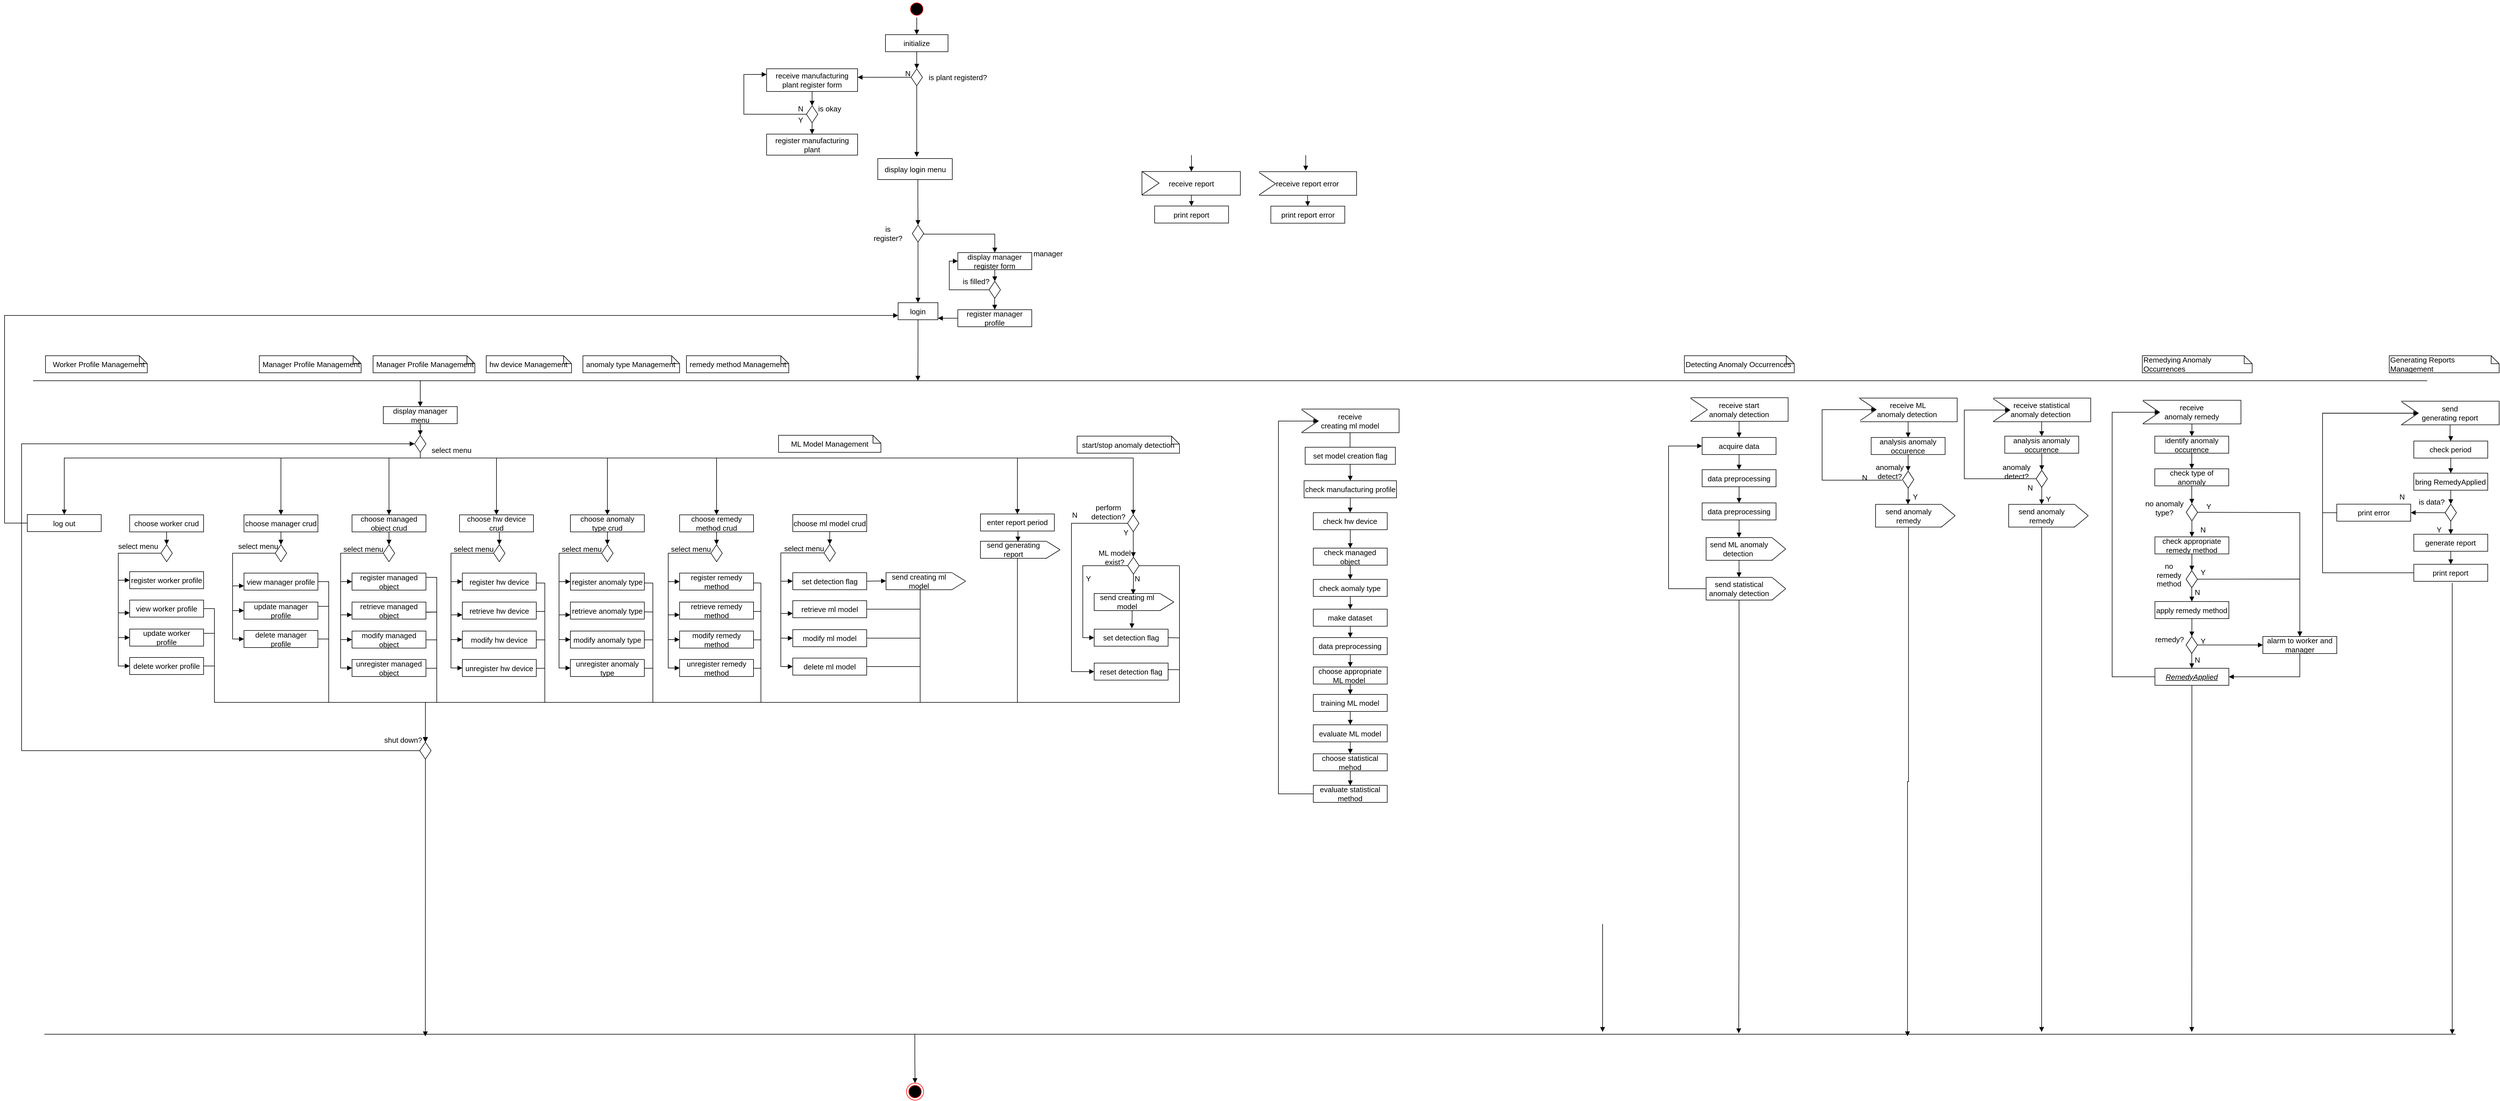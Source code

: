 <mxfile version="21.1.8" type="github">
  <diagram name="페이지-1" id="rjQ-HQcAYjgOgRgcmTRV">
    <mxGraphModel dx="3660" dy="3003" grid="1" gridSize="10" guides="1" tooltips="1" connect="1" arrows="1" fold="1" page="1" pageScale="1" pageWidth="827" pageHeight="1169" math="0" shadow="0">
      <root>
        <mxCell id="0" />
        <mxCell id="1" parent="0" />
        <mxCell id="bpu4daQ8uGptTEx4mdCb-1" value="" style="line;strokeWidth=1;fillColor=none;align=left;verticalAlign=middle;spacingTop=-1;spacingLeft=3;spacingRight=3;rotatable=0;labelPosition=right;points=[];portConstraint=eastwest;strokeColor=inherit;fontSize=13;" vertex="1" parent="1">
          <mxGeometry x="-2110" y="-870" width="4210" height="8" as="geometry" />
        </mxCell>
        <mxCell id="bpu4daQ8uGptTEx4mdCb-2" value="" style="line;strokeWidth=1;fillColor=none;align=left;verticalAlign=middle;spacingTop=-1;spacingLeft=3;spacingRight=3;rotatable=0;labelPosition=right;points=[];portConstraint=eastwest;strokeColor=inherit;fontSize=13;" vertex="1" parent="1">
          <mxGeometry x="-2090" y="280" width="4240" height="8" as="geometry" />
        </mxCell>
        <mxCell id="bpu4daQ8uGptTEx4mdCb-3" value="" style="ellipse;html=1;shape=startState;fillColor=#000000;strokeColor=#ff0000;fontSize=13;" vertex="1" parent="1">
          <mxGeometry x="-571" y="-1535" width="30" height="30" as="geometry" />
        </mxCell>
        <mxCell id="bpu4daQ8uGptTEx4mdCb-4" value="" style="ellipse;html=1;shape=endState;fillColor=#000000;strokeColor=#ff0000;fontSize=13;" vertex="1" parent="1">
          <mxGeometry x="-574" y="370" width="30" height="30" as="geometry" />
        </mxCell>
        <mxCell id="bpu4daQ8uGptTEx4mdCb-16" value="is plant registerd?" style="text;strokeColor=none;fillColor=none;align=left;verticalAlign=middle;spacingLeft=4;spacingRight=4;overflow=hidden;points=[[0,0.5],[1,0.5]];portConstraint=eastwest;rotatable=0;whiteSpace=wrap;html=1;fontSize=13;" vertex="1" parent="1">
          <mxGeometry x="-541" y="-1415" width="145" height="30" as="geometry" />
        </mxCell>
        <mxCell id="bpu4daQ8uGptTEx4mdCb-17" value="initialize" style="html=1;whiteSpace=wrap;fontSize=13;" vertex="1" parent="1">
          <mxGeometry x="-611" y="-1475" width="110" height="30" as="geometry" />
        </mxCell>
        <mxCell id="bpu4daQ8uGptTEx4mdCb-18" value="" style="rhombus;whiteSpace=wrap;html=1;fontSize=13;" vertex="1" parent="1">
          <mxGeometry x="-566" y="-1415" width="20" height="30" as="geometry" />
        </mxCell>
        <mxCell id="bpu4daQ8uGptTEx4mdCb-19" value="" style="html=1;verticalAlign=bottom;endArrow=block;edgeStyle=elbowEdgeStyle;elbow=vertical;curved=0;rounded=0;exitX=0.5;exitY=1;exitDx=0;exitDy=0;entryX=0.5;entryY=0;entryDx=0;entryDy=0;fontSize=13;" edge="1" parent="1" source="bpu4daQ8uGptTEx4mdCb-17" target="bpu4daQ8uGptTEx4mdCb-18">
          <mxGeometry x="-0.002" width="80" relative="1" as="geometry">
            <mxPoint x="-734.0" y="-1131" as="sourcePoint" />
            <mxPoint x="-641.0" y="-1265" as="targetPoint" />
            <mxPoint as="offset" />
          </mxGeometry>
        </mxCell>
        <mxCell id="bpu4daQ8uGptTEx4mdCb-20" value="" style="html=1;verticalAlign=bottom;endArrow=block;edgeStyle=elbowEdgeStyle;elbow=vertical;curved=0;rounded=0;exitX=0.5;exitY=1;exitDx=0;exitDy=0;entryX=0.5;entryY=0;entryDx=0;entryDy=0;fontSize=13;" edge="1" parent="1" source="bpu4daQ8uGptTEx4mdCb-3" target="bpu4daQ8uGptTEx4mdCb-17">
          <mxGeometry x="-0.002" width="80" relative="1" as="geometry">
            <mxPoint x="-546" y="-1435" as="sourcePoint" />
            <mxPoint x="-546" y="-1405" as="targetPoint" />
            <mxPoint as="offset" />
          </mxGeometry>
        </mxCell>
        <mxCell id="bpu4daQ8uGptTEx4mdCb-21" value="receive manufacturing plant register form" style="html=1;whiteSpace=wrap;fontSize=13;" vertex="1" parent="1">
          <mxGeometry x="-820.0" y="-1415" width="160" height="40" as="geometry" />
        </mxCell>
        <mxCell id="bpu4daQ8uGptTEx4mdCb-22" value="" style="html=1;verticalAlign=bottom;endArrow=block;edgeStyle=elbowEdgeStyle;elbow=vertical;curved=0;rounded=0;exitX=0;exitY=0.5;exitDx=0;exitDy=0;fontSize=13;" edge="1" parent="1" source="bpu4daQ8uGptTEx4mdCb-18" target="bpu4daQ8uGptTEx4mdCb-21">
          <mxGeometry x="-0.002" width="80" relative="1" as="geometry">
            <mxPoint x="-545" y="-1387" as="sourcePoint" />
            <mxPoint x="-640" y="-1420" as="targetPoint" />
            <mxPoint as="offset" />
            <Array as="points">
              <mxPoint x="-650" y="-1400" />
            </Array>
          </mxGeometry>
        </mxCell>
        <mxCell id="bpu4daQ8uGptTEx4mdCb-23" value="" style="rhombus;whiteSpace=wrap;html=1;fontSize=13;" vertex="1" parent="1">
          <mxGeometry x="-750.0" y="-1350" width="20" height="30" as="geometry" />
        </mxCell>
        <mxCell id="bpu4daQ8uGptTEx4mdCb-24" value="" style="html=1;verticalAlign=bottom;endArrow=block;edgeStyle=elbowEdgeStyle;elbow=vertical;curved=0;rounded=0;exitX=0.5;exitY=1;exitDx=0;exitDy=0;entryX=0.5;entryY=0;entryDx=0;entryDy=0;fontSize=13;" edge="1" parent="1" source="bpu4daQ8uGptTEx4mdCb-21" target="bpu4daQ8uGptTEx4mdCb-23">
          <mxGeometry x="-0.002" width="80" relative="1" as="geometry">
            <mxPoint x="-605" y="-1385" as="sourcePoint" />
            <mxPoint x="-650" y="-1385" as="targetPoint" />
            <mxPoint as="offset" />
          </mxGeometry>
        </mxCell>
        <mxCell id="bpu4daQ8uGptTEx4mdCb-25" value="" style="html=1;verticalAlign=bottom;endArrow=block;edgeStyle=elbowEdgeStyle;elbow=vertical;curved=0;rounded=0;exitX=0;exitY=0.5;exitDx=0;exitDy=0;entryX=0;entryY=0.25;entryDx=0;entryDy=0;fontSize=13;" edge="1" parent="1" source="bpu4daQ8uGptTEx4mdCb-23" target="bpu4daQ8uGptTEx4mdCb-21">
          <mxGeometry x="-0.002" width="80" relative="1" as="geometry">
            <mxPoint x="-730.0" y="-1365" as="sourcePoint" />
            <mxPoint x="-730.0" y="-1340" as="targetPoint" />
            <mxPoint as="offset" />
            <Array as="points">
              <mxPoint x="-860.0" y="-1340" />
              <mxPoint x="-790.0" y="-1340" />
            </Array>
          </mxGeometry>
        </mxCell>
        <mxCell id="bpu4daQ8uGptTEx4mdCb-26" value="is okay" style="text;html=1;strokeColor=none;fillColor=none;align=center;verticalAlign=middle;whiteSpace=wrap;rounded=0;fontSize=13;" vertex="1" parent="1">
          <mxGeometry x="-739.0" y="-1360" width="60" height="30" as="geometry" />
        </mxCell>
        <mxCell id="bpu4daQ8uGptTEx4mdCb-27" value="N" style="text;html=1;strokeColor=none;fillColor=none;align=center;verticalAlign=middle;whiteSpace=wrap;rounded=0;fontSize=13;" vertex="1" parent="1">
          <mxGeometry x="-790.0" y="-1360" width="60" height="30" as="geometry" />
        </mxCell>
        <mxCell id="bpu4daQ8uGptTEx4mdCb-28" value="Y" style="text;html=1;strokeColor=none;fillColor=none;align=center;verticalAlign=middle;whiteSpace=wrap;rounded=0;fontSize=13;" vertex="1" parent="1">
          <mxGeometry x="-790.0" y="-1340" width="60" height="30" as="geometry" />
        </mxCell>
        <mxCell id="bpu4daQ8uGptTEx4mdCb-29" value="register manufacturing plant" style="html=1;whiteSpace=wrap;fontSize=13;" vertex="1" parent="1">
          <mxGeometry x="-820" y="-1300" width="160" height="37" as="geometry" />
        </mxCell>
        <mxCell id="bpu4daQ8uGptTEx4mdCb-30" value="" style="html=1;verticalAlign=bottom;endArrow=block;edgeStyle=elbowEdgeStyle;elbow=vertical;curved=0;rounded=0;entryX=0.5;entryY=0;entryDx=0;entryDy=0;fontSize=13;" edge="1" parent="1" target="bpu4daQ8uGptTEx4mdCb-29">
          <mxGeometry x="-0.002" width="80" relative="1" as="geometry">
            <mxPoint x="-740.0" y="-1320" as="sourcePoint" />
            <mxPoint x="-730.0" y="-1340" as="targetPoint" />
            <mxPoint as="offset" />
          </mxGeometry>
        </mxCell>
        <mxCell id="bpu4daQ8uGptTEx4mdCb-31" value="N" style="text;html=1;strokeColor=none;fillColor=none;align=center;verticalAlign=middle;whiteSpace=wrap;rounded=0;fontSize=13;" vertex="1" parent="1">
          <mxGeometry x="-588.77" y="-1420" width="35" height="25" as="geometry" />
        </mxCell>
        <mxCell id="bpu4daQ8uGptTEx4mdCb-32" value="" style="html=1;verticalAlign=bottom;endArrow=block;edgeStyle=elbowEdgeStyle;elbow=vertical;curved=0;rounded=0;fontSize=13;entryX=0.5;entryY=0;entryDx=0;entryDy=0;" edge="1" parent="1" target="bpu4daQ8uGptTEx4mdCb-420">
          <mxGeometry x="-0.002" width="80" relative="1" as="geometry">
            <mxPoint x="-554" y="-1220" as="sourcePoint" />
            <mxPoint x="-552.27" y="-870" as="targetPoint" />
            <mxPoint as="offset" />
          </mxGeometry>
        </mxCell>
        <mxCell id="bpu4daQ8uGptTEx4mdCb-198" value="&amp;nbsp;Manager Profile Management" style="shape=note;whiteSpace=wrap;html=1;backgroundOutline=1;darkOpacity=0.05;align=left;size=14;fontSize=13;" vertex="1" parent="1">
          <mxGeometry x="-1512" y="-910" width="179" height="30" as="geometry" />
        </mxCell>
        <mxCell id="bpu4daQ8uGptTEx4mdCb-199" value="&amp;nbsp;Manager Profile Management" style="shape=note;whiteSpace=wrap;html=1;backgroundOutline=1;darkOpacity=0.05;align=left;size=14;fontSize=13;" vertex="1" parent="1">
          <mxGeometry x="-1712" y="-910" width="179" height="30" as="geometry" />
        </mxCell>
        <mxCell id="bpu4daQ8uGptTEx4mdCb-200" value="&amp;nbsp;hw device Management" style="shape=note;whiteSpace=wrap;html=1;backgroundOutline=1;darkOpacity=0.05;align=left;size=14;fontSize=13;" vertex="1" parent="1">
          <mxGeometry x="-1313" y="-910" width="150" height="30" as="geometry" />
        </mxCell>
        <mxCell id="bpu4daQ8uGptTEx4mdCb-201" value="&amp;nbsp;anomaly type Management" style="shape=note;whiteSpace=wrap;html=1;backgroundOutline=1;darkOpacity=0.05;align=left;size=14;fontSize=13;" vertex="1" parent="1">
          <mxGeometry x="-1143" y="-910" width="170" height="30" as="geometry" />
        </mxCell>
        <mxCell id="bpu4daQ8uGptTEx4mdCb-202" value="&amp;nbsp;remedy method Management" style="shape=note;whiteSpace=wrap;html=1;backgroundOutline=1;darkOpacity=0.05;align=left;size=14;fontSize=13;" vertex="1" parent="1">
          <mxGeometry x="-961" y="-910" width="180" height="30" as="geometry" />
        </mxCell>
        <mxCell id="bpu4daQ8uGptTEx4mdCb-210" value="Detecting Anomaly Occurrences" style="shape=note;whiteSpace=wrap;html=1;backgroundOutline=1;darkOpacity=0.05;align=left;size=14;fontSize=13;" vertex="1" parent="1">
          <mxGeometry x="793.85" y="-910" width="193.16" height="30" as="geometry" />
        </mxCell>
        <mxCell id="bpu4daQ8uGptTEx4mdCb-211" value="Remedying Anomaly Occurrences" style="shape=note;whiteSpace=wrap;html=1;backgroundOutline=1;darkOpacity=0.05;align=left;size=14;fontSize=13;" vertex="1" parent="1">
          <mxGeometry x="1599.04" y="-910" width="193.16" height="30" as="geometry" />
        </mxCell>
        <mxCell id="bpu4daQ8uGptTEx4mdCb-212" value="Generating Reports Management" style="shape=note;whiteSpace=wrap;html=1;backgroundOutline=1;darkOpacity=0.05;align=left;size=14;fontSize=13;" vertex="1" parent="1">
          <mxGeometry x="2033.3" y="-910" width="193.16" height="30" as="geometry" />
        </mxCell>
        <mxCell id="bpu4daQ8uGptTEx4mdCb-221" value="data preprocessing" style="html=1;whiteSpace=wrap;fontSize=13;" vertex="1" parent="1">
          <mxGeometry x="825" y="-709.45" width="130" height="30" as="geometry" />
        </mxCell>
        <mxCell id="bpu4daQ8uGptTEx4mdCb-222" value="data preprocessing" style="html=1;whiteSpace=wrap;fontSize=13;" vertex="1" parent="1">
          <mxGeometry x="825" y="-651" width="130" height="30" as="geometry" />
        </mxCell>
        <mxCell id="bpu4daQ8uGptTEx4mdCb-223" value="" style="group;fontSize=13;" vertex="1" connectable="0" parent="1">
          <mxGeometry x="832" y="-590" width="140" height="40" as="geometry" />
        </mxCell>
        <mxCell id="bpu4daQ8uGptTEx4mdCb-224" value="send ML anomaly detection&amp;nbsp;" style="rounded=0;whiteSpace=wrap;html=1;fontSize=13;" vertex="1" parent="bpu4daQ8uGptTEx4mdCb-223">
          <mxGeometry width="115.862" height="40" as="geometry" />
        </mxCell>
        <mxCell id="bpu4daQ8uGptTEx4mdCb-225" value="" style="endArrow=none;html=1;rounded=0;entryX=1;entryY=0;entryDx=0;entryDy=0;fontSize=13;" edge="1" parent="bpu4daQ8uGptTEx4mdCb-223" target="bpu4daQ8uGptTEx4mdCb-224">
          <mxGeometry width="50" height="50" relative="1" as="geometry">
            <mxPoint x="140" y="20" as="sourcePoint" />
            <mxPoint x="62.759" y="-13.333" as="targetPoint" />
          </mxGeometry>
        </mxCell>
        <mxCell id="bpu4daQ8uGptTEx4mdCb-226" value="" style="endArrow=none;html=1;rounded=0;entryX=1;entryY=1;entryDx=0;entryDy=0;fontSize=13;" edge="1" parent="bpu4daQ8uGptTEx4mdCb-223" target="bpu4daQ8uGptTEx4mdCb-224">
          <mxGeometry width="50" height="50" relative="1" as="geometry">
            <mxPoint x="140" y="20" as="sourcePoint" />
            <mxPoint x="123.586" y="6.667" as="targetPoint" />
          </mxGeometry>
        </mxCell>
        <mxCell id="bpu4daQ8uGptTEx4mdCb-227" value="" style="endArrow=none;html=1;rounded=0;entryX=1;entryY=0;entryDx=0;entryDy=0;strokeColor=#ffffff;exitX=1;exitY=0.935;exitDx=0;exitDy=0;exitPerimeter=0;strokeWidth=2;fontSize=13;" edge="1" parent="bpu4daQ8uGptTEx4mdCb-223">
          <mxGeometry width="50" height="50" relative="1" as="geometry">
            <mxPoint x="115.862" y="38.733" as="sourcePoint" />
            <mxPoint x="115.862" y="0.667" as="targetPoint" />
          </mxGeometry>
        </mxCell>
        <mxCell id="bpu4daQ8uGptTEx4mdCb-228" value="" style="group;fontSize=13;" vertex="1" connectable="0" parent="1">
          <mxGeometry x="832" y="-520" width="140" height="40" as="geometry" />
        </mxCell>
        <mxCell id="bpu4daQ8uGptTEx4mdCb-229" value="send statistical anomaly detection" style="rounded=0;whiteSpace=wrap;html=1;fontSize=13;" vertex="1" parent="bpu4daQ8uGptTEx4mdCb-228">
          <mxGeometry width="115.862" height="40" as="geometry" />
        </mxCell>
        <mxCell id="bpu4daQ8uGptTEx4mdCb-230" value="" style="endArrow=none;html=1;rounded=0;entryX=1;entryY=0;entryDx=0;entryDy=0;fontSize=13;" edge="1" parent="bpu4daQ8uGptTEx4mdCb-228" target="bpu4daQ8uGptTEx4mdCb-229">
          <mxGeometry width="50" height="50" relative="1" as="geometry">
            <mxPoint x="140" y="20" as="sourcePoint" />
            <mxPoint x="62.759" y="-13.333" as="targetPoint" />
          </mxGeometry>
        </mxCell>
        <mxCell id="bpu4daQ8uGptTEx4mdCb-231" value="" style="endArrow=none;html=1;rounded=0;entryX=1;entryY=1;entryDx=0;entryDy=0;fontSize=13;" edge="1" parent="bpu4daQ8uGptTEx4mdCb-228" target="bpu4daQ8uGptTEx4mdCb-229">
          <mxGeometry width="50" height="50" relative="1" as="geometry">
            <mxPoint x="140" y="20" as="sourcePoint" />
            <mxPoint x="123.586" y="6.667" as="targetPoint" />
          </mxGeometry>
        </mxCell>
        <mxCell id="bpu4daQ8uGptTEx4mdCb-232" value="" style="endArrow=none;html=1;rounded=0;entryX=1;entryY=0;entryDx=0;entryDy=0;strokeColor=#ffffff;exitX=1;exitY=0.935;exitDx=0;exitDy=0;exitPerimeter=0;strokeWidth=2;fontSize=13;" edge="1" parent="bpu4daQ8uGptTEx4mdCb-228">
          <mxGeometry width="50" height="50" relative="1" as="geometry">
            <mxPoint x="115.862" y="38.733" as="sourcePoint" />
            <mxPoint x="115.862" y="0.667" as="targetPoint" />
          </mxGeometry>
        </mxCell>
        <mxCell id="bpu4daQ8uGptTEx4mdCb-233" value="" style="group;fontSize=13;" vertex="1" connectable="0" parent="1">
          <mxGeometry x="1101.04" y="-835.46" width="188.35" height="60" as="geometry" />
        </mxCell>
        <mxCell id="bpu4daQ8uGptTEx4mdCb-234" value="" style="group;fontSize=13;" vertex="1" connectable="0" parent="bpu4daQ8uGptTEx4mdCb-233">
          <mxGeometry x="-15.039" y="-3.849" width="203.389" height="48.432" as="geometry" />
        </mxCell>
        <mxCell id="bpu4daQ8uGptTEx4mdCb-235" value="" style="line;strokeWidth=2;direction=south;html=1;perimeter=backbonePerimeter;points=[];outlineConnect=0;strokeColor=#ffffff;fontSize=13;" vertex="1" parent="bpu4daQ8uGptTEx4mdCb-234">
          <mxGeometry x="-100" width="30.078" height="48.432" as="geometry" />
        </mxCell>
        <mxCell id="bpu4daQ8uGptTEx4mdCb-236" value="" style="group;fontSize=13;" vertex="1" connectable="0" parent="bpu4daQ8uGptTEx4mdCb-234">
          <mxGeometry x="15.037" y="3.772" width="172.463" height="41.668" as="geometry" />
        </mxCell>
        <mxCell id="bpu4daQ8uGptTEx4mdCb-237" value="receive ML &lt;br style=&quot;font-size: 13px;&quot;&gt;anomaly detection&amp;nbsp;" style="rounded=0;whiteSpace=wrap;html=1;fontSize=13;" vertex="1" parent="bpu4daQ8uGptTEx4mdCb-236">
          <mxGeometry y="0.078" width="172.463" height="41.59" as="geometry" />
        </mxCell>
        <mxCell id="bpu4daQ8uGptTEx4mdCb-238" value="" style="triangle;whiteSpace=wrap;html=1;fontSize=13;" vertex="1" parent="bpu4daQ8uGptTEx4mdCb-236">
          <mxGeometry x="0.003" width="30.079" height="40.893" as="geometry" />
        </mxCell>
        <mxCell id="bpu4daQ8uGptTEx4mdCb-239" value="" style="group;fontSize=13;" vertex="1" connectable="0" parent="1">
          <mxGeometry x="1335.86" y="-835.46" width="188.35" height="60" as="geometry" />
        </mxCell>
        <mxCell id="bpu4daQ8uGptTEx4mdCb-240" value="" style="group;fontSize=13;" vertex="1" connectable="0" parent="bpu4daQ8uGptTEx4mdCb-239">
          <mxGeometry x="-15.039" y="-3.849" width="203.389" height="48.432" as="geometry" />
        </mxCell>
        <mxCell id="bpu4daQ8uGptTEx4mdCb-241" value="receive statistical&lt;br style=&quot;font-size: 13px;&quot;&gt;anomaly detection&amp;nbsp;" style="rounded=0;whiteSpace=wrap;html=1;fontSize=13;" vertex="1" parent="bpu4daQ8uGptTEx4mdCb-240">
          <mxGeometry x="15.037" y="3.85" width="172.463" height="41.59" as="geometry" />
        </mxCell>
        <mxCell id="bpu4daQ8uGptTEx4mdCb-242" value="" style="triangle;whiteSpace=wrap;html=1;fontSize=13;" vertex="1" parent="bpu4daQ8uGptTEx4mdCb-240">
          <mxGeometry x="15.4" y="4.542" width="30.079" height="40.893" as="geometry" />
        </mxCell>
        <mxCell id="bpu4daQ8uGptTEx4mdCb-243" value="" style="line;strokeWidth=2;direction=south;html=1;perimeter=backbonePerimeter;points=[];outlineConnect=0;strokeColor=#ffffff;fontSize=13;" vertex="1" parent="bpu4daQ8uGptTEx4mdCb-240">
          <mxGeometry width="30.078" height="48.432" as="geometry" />
        </mxCell>
        <mxCell id="bpu4daQ8uGptTEx4mdCb-244" value="analysis anomaly occurence" style="html=1;whiteSpace=wrap;fontSize=13;" vertex="1" parent="1">
          <mxGeometry x="1122.27" y="-766.15" width="130" height="30" as="geometry" />
        </mxCell>
        <mxCell id="bpu4daQ8uGptTEx4mdCb-245" value="analysis anomaly occurence" style="html=1;whiteSpace=wrap;fontSize=13;" vertex="1" parent="1">
          <mxGeometry x="1357.21" y="-768.45" width="130" height="30" as="geometry" />
        </mxCell>
        <mxCell id="bpu4daQ8uGptTEx4mdCb-246" value="" style="rhombus;whiteSpace=wrap;html=1;fontSize=13;" vertex="1" parent="1">
          <mxGeometry x="1177.27" y="-706.95" width="20" height="30" as="geometry" />
        </mxCell>
        <mxCell id="bpu4daQ8uGptTEx4mdCb-247" value="" style="group;fontSize=13;" vertex="1" connectable="0" parent="1">
          <mxGeometry x="1130" y="-648.45" width="140" height="40" as="geometry" />
        </mxCell>
        <mxCell id="bpu4daQ8uGptTEx4mdCb-248" value="send anomaly remedy" style="rounded=0;whiteSpace=wrap;html=1;fontSize=13;" vertex="1" parent="bpu4daQ8uGptTEx4mdCb-247">
          <mxGeometry width="115.862" height="40" as="geometry" />
        </mxCell>
        <mxCell id="bpu4daQ8uGptTEx4mdCb-249" value="" style="endArrow=none;html=1;rounded=0;entryX=1;entryY=0;entryDx=0;entryDy=0;fontSize=13;" edge="1" parent="bpu4daQ8uGptTEx4mdCb-247" target="bpu4daQ8uGptTEx4mdCb-248">
          <mxGeometry width="50" height="50" relative="1" as="geometry">
            <mxPoint x="140" y="20" as="sourcePoint" />
            <mxPoint x="62.759" y="-13.333" as="targetPoint" />
          </mxGeometry>
        </mxCell>
        <mxCell id="bpu4daQ8uGptTEx4mdCb-250" value="" style="endArrow=none;html=1;rounded=0;entryX=1;entryY=1;entryDx=0;entryDy=0;fontSize=13;" edge="1" parent="bpu4daQ8uGptTEx4mdCb-247" target="bpu4daQ8uGptTEx4mdCb-248">
          <mxGeometry width="50" height="50" relative="1" as="geometry">
            <mxPoint x="140" y="20" as="sourcePoint" />
            <mxPoint x="123.586" y="6.667" as="targetPoint" />
          </mxGeometry>
        </mxCell>
        <mxCell id="bpu4daQ8uGptTEx4mdCb-251" value="" style="endArrow=none;html=1;rounded=0;entryX=1;entryY=0;entryDx=0;entryDy=0;strokeColor=#ffffff;exitX=1;exitY=0.935;exitDx=0;exitDy=0;exitPerimeter=0;strokeWidth=2;fontSize=13;" edge="1" parent="bpu4daQ8uGptTEx4mdCb-247">
          <mxGeometry width="50" height="50" relative="1" as="geometry">
            <mxPoint x="115.862" y="38.733" as="sourcePoint" />
            <mxPoint x="115.862" y="0.667" as="targetPoint" />
          </mxGeometry>
        </mxCell>
        <mxCell id="bpu4daQ8uGptTEx4mdCb-252" value="" style="group;fontSize=13;" vertex="1" connectable="0" parent="1">
          <mxGeometry x="1364.04" y="-648.45" width="140" height="40" as="geometry" />
        </mxCell>
        <mxCell id="bpu4daQ8uGptTEx4mdCb-253" value="send anomaly remedy" style="rounded=0;whiteSpace=wrap;html=1;fontSize=13;" vertex="1" parent="bpu4daQ8uGptTEx4mdCb-252">
          <mxGeometry width="115.862" height="40" as="geometry" />
        </mxCell>
        <mxCell id="bpu4daQ8uGptTEx4mdCb-254" value="" style="endArrow=none;html=1;rounded=0;entryX=1;entryY=0;entryDx=0;entryDy=0;fontSize=13;" edge="1" parent="bpu4daQ8uGptTEx4mdCb-252" target="bpu4daQ8uGptTEx4mdCb-253">
          <mxGeometry width="50" height="50" relative="1" as="geometry">
            <mxPoint x="140" y="20" as="sourcePoint" />
            <mxPoint x="62.759" y="-13.333" as="targetPoint" />
          </mxGeometry>
        </mxCell>
        <mxCell id="bpu4daQ8uGptTEx4mdCb-255" value="" style="endArrow=none;html=1;rounded=0;entryX=1;entryY=1;entryDx=0;entryDy=0;fontSize=13;" edge="1" parent="bpu4daQ8uGptTEx4mdCb-252" target="bpu4daQ8uGptTEx4mdCb-253">
          <mxGeometry width="50" height="50" relative="1" as="geometry">
            <mxPoint x="140" y="20" as="sourcePoint" />
            <mxPoint x="123.586" y="6.667" as="targetPoint" />
          </mxGeometry>
        </mxCell>
        <mxCell id="bpu4daQ8uGptTEx4mdCb-256" value="" style="endArrow=none;html=1;rounded=0;entryX=1;entryY=0;entryDx=0;entryDy=0;strokeColor=#ffffff;exitX=1;exitY=0.935;exitDx=0;exitDy=0;exitPerimeter=0;strokeWidth=2;fontSize=13;" edge="1" parent="bpu4daQ8uGptTEx4mdCb-252">
          <mxGeometry width="50" height="50" relative="1" as="geometry">
            <mxPoint x="115.862" y="38.733" as="sourcePoint" />
            <mxPoint x="115.862" y="0.667" as="targetPoint" />
          </mxGeometry>
        </mxCell>
        <mxCell id="bpu4daQ8uGptTEx4mdCb-257" value="" style="rhombus;whiteSpace=wrap;html=1;fontSize=13;" vertex="1" parent="1">
          <mxGeometry x="1412.21" y="-708.45" width="20" height="30" as="geometry" />
        </mxCell>
        <mxCell id="bpu4daQ8uGptTEx4mdCb-258" value="" style="group;fontSize=13;" vertex="1" connectable="0" parent="1">
          <mxGeometry x="1599.04" y="-831.61" width="188.35" height="60" as="geometry" />
        </mxCell>
        <mxCell id="bpu4daQ8uGptTEx4mdCb-259" value="" style="group;fontSize=13;" vertex="1" connectable="0" parent="bpu4daQ8uGptTEx4mdCb-258">
          <mxGeometry x="-15.039" y="-3.849" width="203.389" height="48.432" as="geometry" />
        </mxCell>
        <mxCell id="bpu4daQ8uGptTEx4mdCb-260" value="receive&lt;br style=&quot;font-size: 13px;&quot;&gt;anomaly remedy" style="rounded=0;whiteSpace=wrap;html=1;fontSize=13;" vertex="1" parent="bpu4daQ8uGptTEx4mdCb-259">
          <mxGeometry x="16.038" y="3.85" width="172.463" height="41.59" as="geometry" />
        </mxCell>
        <mxCell id="bpu4daQ8uGptTEx4mdCb-261" value="" style="triangle;whiteSpace=wrap;html=1;fontSize=13;" vertex="1" parent="bpu4daQ8uGptTEx4mdCb-259">
          <mxGeometry x="15.4" y="4.542" width="30.079" height="40.893" as="geometry" />
        </mxCell>
        <mxCell id="bpu4daQ8uGptTEx4mdCb-262" value="" style="line;strokeWidth=2;direction=south;html=1;perimeter=backbonePerimeter;points=[];outlineConnect=0;strokeColor=#ffffff;fontSize=13;" vertex="1" parent="bpu4daQ8uGptTEx4mdCb-259">
          <mxGeometry width="30.078" height="48.432" as="geometry" />
        </mxCell>
        <mxCell id="bpu4daQ8uGptTEx4mdCb-263" value="check appropriate remedy method" style="html=1;whiteSpace=wrap;fontSize=13;" vertex="1" parent="1">
          <mxGeometry x="1621.21" y="-591.25" width="130" height="30" as="geometry" />
        </mxCell>
        <mxCell id="bpu4daQ8uGptTEx4mdCb-264" value="apply remedy method" style="html=1;whiteSpace=wrap;fontSize=13;" vertex="1" parent="1">
          <mxGeometry x="1621.21" y="-477.45" width="130" height="30" as="geometry" />
        </mxCell>
        <mxCell id="bpu4daQ8uGptTEx4mdCb-265" value="" style="rhombus;whiteSpace=wrap;html=1;fontSize=13;" vertex="1" parent="1">
          <mxGeometry x="1676.03" y="-415.95" width="20" height="30" as="geometry" />
        </mxCell>
        <mxCell id="bpu4daQ8uGptTEx4mdCb-266" value="remedy?" style="text;html=1;strokeColor=none;fillColor=none;align=center;verticalAlign=middle;whiteSpace=wrap;rounded=0;fontSize=13;" vertex="1" parent="1">
          <mxGeometry x="1617.03" y="-426.45" width="60" height="30" as="geometry" />
        </mxCell>
        <mxCell id="bpu4daQ8uGptTEx4mdCb-267" value="&lt;i style=&quot;font-size: 13px;&quot;&gt;&lt;u style=&quot;font-size: 13px;&quot;&gt;RemedyApplied&lt;/u&gt;&lt;/i&gt;" style="html=1;whiteSpace=wrap;fontSize=13;" vertex="1" parent="1">
          <mxGeometry x="1621.21" y="-360.0" width="130" height="30" as="geometry" />
        </mxCell>
        <mxCell id="bpu4daQ8uGptTEx4mdCb-268" value="alarm to worker and manager" style="html=1;whiteSpace=wrap;fontSize=13;" vertex="1" parent="1">
          <mxGeometry x="1811" y="-415.95" width="130" height="30" as="geometry" />
        </mxCell>
        <mxCell id="bpu4daQ8uGptTEx4mdCb-269" value="check period" style="html=1;whiteSpace=wrap;fontSize=13;" vertex="1" parent="1">
          <mxGeometry x="2076.44" y="-759.85" width="130" height="30" as="geometry" />
        </mxCell>
        <mxCell id="bpu4daQ8uGptTEx4mdCb-270" value="" style="rhombus;whiteSpace=wrap;html=1;fontSize=13;" vertex="1" parent="1">
          <mxGeometry x="2131.44" y="-648.8" width="20" height="30" as="geometry" />
        </mxCell>
        <mxCell id="bpu4daQ8uGptTEx4mdCb-271" value="bring RemedyApplied" style="html=1;whiteSpace=wrap;fontSize=13;" vertex="1" parent="1">
          <mxGeometry x="2076.44" y="-703.35" width="130" height="30" as="geometry" />
        </mxCell>
        <mxCell id="bpu4daQ8uGptTEx4mdCb-272" value="generate report" style="html=1;whiteSpace=wrap;fontSize=13;" vertex="1" parent="1">
          <mxGeometry x="2076.44" y="-595.85" width="130" height="30" as="geometry" />
        </mxCell>
        <mxCell id="bpu4daQ8uGptTEx4mdCb-280" value="" style="rhombus;whiteSpace=wrap;html=1;fontSize=13;" vertex="1" parent="1">
          <mxGeometry x="1676" y="-531.8" width="20" height="30" as="geometry" />
        </mxCell>
        <mxCell id="bpu4daQ8uGptTEx4mdCb-281" value="no remedy method" style="text;html=1;strokeColor=none;fillColor=none;align=center;verticalAlign=middle;whiteSpace=wrap;rounded=0;fontSize=13;" vertex="1" parent="1">
          <mxGeometry x="1616" y="-538.95" width="60" height="30" as="geometry" />
        </mxCell>
        <mxCell id="bpu4daQ8uGptTEx4mdCb-282" value="identify anomaly occurence" style="html=1;whiteSpace=wrap;fontSize=13;" vertex="1" parent="1">
          <mxGeometry x="1621" y="-768.45" width="130" height="30" as="geometry" />
        </mxCell>
        <mxCell id="bpu4daQ8uGptTEx4mdCb-283" value="check type of anomaly" style="html=1;whiteSpace=wrap;fontSize=13;" vertex="1" parent="1">
          <mxGeometry x="1621" y="-711.0" width="130" height="30" as="geometry" />
        </mxCell>
        <mxCell id="bpu4daQ8uGptTEx4mdCb-284" value="" style="rhombus;whiteSpace=wrap;html=1;fontSize=13;" vertex="1" parent="1">
          <mxGeometry x="1676.21" y="-649.45" width="20" height="30" as="geometry" />
        </mxCell>
        <mxCell id="bpu4daQ8uGptTEx4mdCb-285" value="no anomaly type?" style="text;html=1;strokeColor=none;fillColor=none;align=center;verticalAlign=middle;whiteSpace=wrap;rounded=0;fontSize=13;" vertex="1" parent="1">
          <mxGeometry x="1596" y="-656.6" width="84.21" height="30" as="geometry" />
        </mxCell>
        <mxCell id="bpu4daQ8uGptTEx4mdCb-286" value="anomaly detect?" style="text;html=1;strokeColor=none;fillColor=none;align=center;verticalAlign=middle;whiteSpace=wrap;rounded=0;fontSize=13;" vertex="1" parent="1">
          <mxGeometry x="1335.86" y="-721" width="84.21" height="30" as="geometry" />
        </mxCell>
        <mxCell id="bpu4daQ8uGptTEx4mdCb-287" value="anomaly detect?" style="text;html=1;strokeColor=none;fillColor=none;align=center;verticalAlign=middle;whiteSpace=wrap;rounded=0;fontSize=13;" vertex="1" parent="1">
          <mxGeometry x="1113.06" y="-721" width="84.21" height="30" as="geometry" />
        </mxCell>
        <mxCell id="bpu4daQ8uGptTEx4mdCb-288" value="" style="line;strokeWidth=2;direction=south;html=1;perimeter=backbonePerimeter;points=[];outlineConnect=0;strokeColor=#ffffff;fillColor=default;fontSize=13;" vertex="1" parent="1">
          <mxGeometry x="1826.001" y="-861.999" width="30.078" height="48.432" as="geometry" />
        </mxCell>
        <mxCell id="bpu4daQ8uGptTEx4mdCb-289" value="" style="group;fontSize=13;" vertex="1" connectable="0" parent="1">
          <mxGeometry x="2052.998" y="-829.999" width="173.463" height="41.59" as="geometry" />
        </mxCell>
        <mxCell id="bpu4daQ8uGptTEx4mdCb-290" value="send &lt;br style=&quot;font-size: 13px;&quot;&gt;generating report" style="rounded=0;whiteSpace=wrap;html=1;fillColor=default;fontSize=13;" vertex="1" parent="bpu4daQ8uGptTEx4mdCb-289">
          <mxGeometry x="1.0" width="172.463" height="41.59" as="geometry" />
        </mxCell>
        <mxCell id="bpu4daQ8uGptTEx4mdCb-291" value="" style="triangle;whiteSpace=wrap;html=1;fillColor=default;fontSize=13;" vertex="1" parent="bpu4daQ8uGptTEx4mdCb-289">
          <mxGeometry x="1.363" y="0.692" width="30.079" height="40.893" as="geometry" />
        </mxCell>
        <mxCell id="bpu4daQ8uGptTEx4mdCb-292" value="" style="endArrow=none;html=1;rounded=0;entryX=0;entryY=0;entryDx=0;entryDy=0;strokeColor=#ffffff;strokeWidth=4;exitX=0;exitY=1;exitDx=0;exitDy=0;fontSize=13;" edge="1" parent="bpu4daQ8uGptTEx4mdCb-289">
          <mxGeometry width="50" height="50" relative="1" as="geometry">
            <mxPoint y="41.59" as="sourcePoint" />
            <mxPoint y="2.274e-13" as="targetPoint" />
          </mxGeometry>
        </mxCell>
        <mxCell id="bpu4daQ8uGptTEx4mdCb-293" value="print report" style="html=1;whiteSpace=wrap;fontSize=13;" vertex="1" parent="1">
          <mxGeometry x="2076.44" y="-543.0" width="130" height="30" as="geometry" />
        </mxCell>
        <mxCell id="bpu4daQ8uGptTEx4mdCb-294" value="" style="endArrow=none;html=1;rounded=0;entryX=0.016;entryY=0.011;entryDx=0;entryDy=0;entryPerimeter=0;strokeWidth=4;strokeColor=#ffffff;fontSize=13;" edge="1" parent="1">
          <mxGeometry width="50" height="50" relative="1" as="geometry">
            <mxPoint x="1101" y="-790" as="sourcePoint" />
            <mxPoint x="1100.522" y="-835.087" as="targetPoint" />
          </mxGeometry>
        </mxCell>
        <mxCell id="bpu4daQ8uGptTEx4mdCb-325" value="" style="html=1;verticalAlign=bottom;endArrow=block;edgeStyle=elbowEdgeStyle;elbow=vertical;curved=0;rounded=0;exitX=0.5;exitY=1;exitDx=0;exitDy=0;fontSize=13;" edge="1" parent="1" source="bpu4daQ8uGptTEx4mdCb-329" target="bpu4daQ8uGptTEx4mdCb-221">
          <mxGeometry x="-0.002" width="80" relative="1" as="geometry">
            <mxPoint x="900" y="-784.15" as="sourcePoint" />
            <mxPoint x="900" y="-756.15" as="targetPoint" />
            <mxPoint as="offset" />
            <Array as="points" />
          </mxGeometry>
        </mxCell>
        <mxCell id="bpu4daQ8uGptTEx4mdCb-326" value="" style="html=1;verticalAlign=bottom;endArrow=block;edgeStyle=elbowEdgeStyle;elbow=vertical;curved=0;rounded=0;entryX=0.5;entryY=0;entryDx=0;entryDy=0;fontSize=13;" edge="1" parent="1" target="bpu4daQ8uGptTEx4mdCb-222">
          <mxGeometry x="-0.002" width="80" relative="1" as="geometry">
            <mxPoint x="890" y="-680" as="sourcePoint" />
            <mxPoint x="900" y="-699" as="targetPoint" />
            <mxPoint as="offset" />
            <Array as="points" />
          </mxGeometry>
        </mxCell>
        <mxCell id="bpu4daQ8uGptTEx4mdCb-327" value="" style="html=1;verticalAlign=bottom;endArrow=block;edgeStyle=elbowEdgeStyle;elbow=vertical;curved=0;rounded=0;entryX=0.5;entryY=0;entryDx=0;entryDy=0;exitX=0.5;exitY=1;exitDx=0;exitDy=0;fontSize=13;" edge="1" parent="1" source="bpu4daQ8uGptTEx4mdCb-222" target="bpu4daQ8uGptTEx4mdCb-224">
          <mxGeometry x="-0.002" width="80" relative="1" as="geometry">
            <mxPoint x="886" y="-620" as="sourcePoint" />
            <mxPoint x="900" y="-641" as="targetPoint" />
            <mxPoint as="offset" />
            <Array as="points" />
          </mxGeometry>
        </mxCell>
        <mxCell id="bpu4daQ8uGptTEx4mdCb-328" value="" style="html=1;verticalAlign=bottom;endArrow=block;edgeStyle=elbowEdgeStyle;elbow=vertical;curved=0;rounded=0;entryX=0.5;entryY=0;entryDx=0;entryDy=0;exitX=0.5;exitY=1;exitDx=0;exitDy=0;fontSize=13;" edge="1" parent="1" source="bpu4daQ8uGptTEx4mdCb-224" target="bpu4daQ8uGptTEx4mdCb-229">
          <mxGeometry x="-0.002" width="80" relative="1" as="geometry">
            <mxPoint x="900" y="-611" as="sourcePoint" />
            <mxPoint x="900" y="-580" as="targetPoint" />
            <mxPoint as="offset" />
            <Array as="points" />
          </mxGeometry>
        </mxCell>
        <mxCell id="bpu4daQ8uGptTEx4mdCb-329" value="acquire data" style="html=1;whiteSpace=wrap;fontSize=13;" vertex="1" parent="1">
          <mxGeometry x="825" y="-766.15" width="130" height="30" as="geometry" />
        </mxCell>
        <mxCell id="bpu4daQ8uGptTEx4mdCb-330" value="" style="html=1;verticalAlign=bottom;endArrow=block;edgeStyle=elbowEdgeStyle;elbow=vertical;curved=0;rounded=0;exitX=0.5;exitY=1;exitDx=0;exitDy=0;entryX=0.5;entryY=0;entryDx=0;entryDy=0;fontSize=13;" edge="1" parent="1" source="bpu4daQ8uGptTEx4mdCb-332" target="bpu4daQ8uGptTEx4mdCb-329">
          <mxGeometry x="-0.002" width="80" relative="1" as="geometry">
            <mxPoint x="495" y="-745" as="sourcePoint" />
            <mxPoint x="659" y="-531" as="targetPoint" />
            <mxPoint as="offset" />
            <Array as="points" />
          </mxGeometry>
        </mxCell>
        <mxCell id="bpu4daQ8uGptTEx4mdCb-331" value="" style="group;fontSize=13;" vertex="1" connectable="0" parent="1">
          <mxGeometry x="788.731" y="-839.999" width="203.389" height="48.432" as="geometry" />
        </mxCell>
        <mxCell id="bpu4daQ8uGptTEx4mdCb-332" value="receive start &lt;br style=&quot;font-size: 13px;&quot;&gt;anomaly detection" style="rounded=0;whiteSpace=wrap;html=1;fontSize=13;" vertex="1" parent="bpu4daQ8uGptTEx4mdCb-331">
          <mxGeometry x="15.037" y="3.85" width="172.463" height="41.59" as="geometry" />
        </mxCell>
        <mxCell id="bpu4daQ8uGptTEx4mdCb-333" value="" style="triangle;whiteSpace=wrap;html=1;fontSize=13;" vertex="1" parent="bpu4daQ8uGptTEx4mdCb-331">
          <mxGeometry x="15.4" y="4.542" width="30.079" height="40.893" as="geometry" />
        </mxCell>
        <mxCell id="bpu4daQ8uGptTEx4mdCb-334" value="" style="line;strokeWidth=2;direction=south;html=1;perimeter=backbonePerimeter;points=[];outlineConnect=0;strokeColor=#ffffff;fontSize=13;" vertex="1" parent="bpu4daQ8uGptTEx4mdCb-331">
          <mxGeometry width="30.078" height="48.432" as="geometry" />
        </mxCell>
        <mxCell id="bpu4daQ8uGptTEx4mdCb-335" value="" style="html=1;verticalAlign=bottom;endArrow=block;edgeStyle=elbowEdgeStyle;elbow=vertical;curved=0;rounded=0;exitX=0.5;exitY=1;exitDx=0;exitDy=0;entryX=0.5;entryY=0;entryDx=0;entryDy=0;fontSize=13;" edge="1" parent="1" source="bpu4daQ8uGptTEx4mdCb-237" target="bpu4daQ8uGptTEx4mdCb-244">
          <mxGeometry x="-0.002" width="80" relative="1" as="geometry">
            <mxPoint x="900" y="-785" as="sourcePoint" />
            <mxPoint x="900" y="-756" as="targetPoint" />
            <mxPoint as="offset" />
            <Array as="points" />
          </mxGeometry>
        </mxCell>
        <mxCell id="bpu4daQ8uGptTEx4mdCb-336" value="" style="html=1;verticalAlign=bottom;endArrow=block;edgeStyle=elbowEdgeStyle;elbow=vertical;curved=0;rounded=0;entryX=0.5;entryY=0;entryDx=0;entryDy=0;exitX=0.5;exitY=1;exitDx=0;exitDy=0;fontSize=13;" edge="1" parent="1" source="bpu4daQ8uGptTEx4mdCb-244" target="bpu4daQ8uGptTEx4mdCb-246">
          <mxGeometry x="-0.002" width="80" relative="1" as="geometry">
            <mxPoint x="1187" y="-730" as="sourcePoint" />
            <mxPoint x="1197" y="-756" as="targetPoint" />
            <mxPoint as="offset" />
            <Array as="points" />
          </mxGeometry>
        </mxCell>
        <mxCell id="bpu4daQ8uGptTEx4mdCb-337" value="" style="html=1;verticalAlign=bottom;endArrow=block;edgeStyle=elbowEdgeStyle;elbow=vertical;curved=0;rounded=0;exitX=0.75;exitY=1;exitDx=0;exitDy=0;entryX=1;entryY=0.5;entryDx=0;entryDy=0;fontSize=13;" edge="1" parent="1" source="bpu4daQ8uGptTEx4mdCb-287" target="bpu4daQ8uGptTEx4mdCb-238">
          <mxGeometry x="-0.002" width="80" relative="1" as="geometry">
            <mxPoint x="1197" y="-726" as="sourcePoint" />
            <mxPoint x="1106" y="-130" as="targetPoint" />
            <mxPoint as="offset" />
            <Array as="points">
              <mxPoint x="1036" y="-700" />
            </Array>
          </mxGeometry>
        </mxCell>
        <mxCell id="bpu4daQ8uGptTEx4mdCb-338" value="" style="html=1;verticalAlign=bottom;endArrow=block;edgeStyle=elbowEdgeStyle;elbow=vertical;curved=0;rounded=0;exitX=0;exitY=0.5;exitDx=0;exitDy=0;entryX=0;entryY=0.5;entryDx=0;entryDy=0;fontSize=13;" edge="1" parent="1" source="bpu4daQ8uGptTEx4mdCb-229" target="bpu4daQ8uGptTEx4mdCb-329">
          <mxGeometry x="-0.002" width="80" relative="1" as="geometry">
            <mxPoint x="1197" y="-667" as="sourcePoint" />
            <mxPoint x="1198" y="-638" as="targetPoint" />
            <mxPoint as="offset" />
            <Array as="points">
              <mxPoint x="766" y="-640" />
            </Array>
          </mxGeometry>
        </mxCell>
        <mxCell id="bpu4daQ8uGptTEx4mdCb-339" value="" style="html=1;verticalAlign=bottom;endArrow=block;edgeStyle=elbowEdgeStyle;elbow=vertical;curved=0;rounded=0;entryX=0.5;entryY=0;entryDx=0;entryDy=0;exitX=0.5;exitY=1;exitDx=0;exitDy=0;fontSize=13;" edge="1" parent="1" source="bpu4daQ8uGptTEx4mdCb-246">
          <mxGeometry x="-0.002" width="80" relative="1" as="geometry">
            <mxPoint x="1187" y="-680" as="sourcePoint" />
            <mxPoint x="1186.931" y="-648.45" as="targetPoint" />
            <mxPoint as="offset" />
            <Array as="points" />
          </mxGeometry>
        </mxCell>
        <mxCell id="bpu4daQ8uGptTEx4mdCb-340" value="" style="html=1;verticalAlign=bottom;endArrow=block;edgeStyle=elbowEdgeStyle;elbow=vertical;curved=0;rounded=0;exitX=0.5;exitY=1;exitDx=0;exitDy=0;fontSize=13;" edge="1" parent="1" source="bpu4daQ8uGptTEx4mdCb-241" target="bpu4daQ8uGptTEx4mdCb-245">
          <mxGeometry x="-0.002" width="80" relative="1" as="geometry">
            <mxPoint x="1224" y="-784" as="sourcePoint" />
            <mxPoint x="1224" y="-756" as="targetPoint" />
            <mxPoint as="offset" />
            <Array as="points" />
          </mxGeometry>
        </mxCell>
        <mxCell id="bpu4daQ8uGptTEx4mdCb-341" value="" style="html=1;verticalAlign=bottom;endArrow=block;edgeStyle=elbowEdgeStyle;elbow=vertical;curved=0;rounded=0;exitX=0.5;exitY=1;exitDx=0;exitDy=0;entryX=0.5;entryY=0;entryDx=0;entryDy=0;fontSize=13;" edge="1" parent="1" source="bpu4daQ8uGptTEx4mdCb-245" target="bpu4daQ8uGptTEx4mdCb-257">
          <mxGeometry x="-0.002" width="80" relative="1" as="geometry">
            <mxPoint x="1432" y="-784" as="sourcePoint" />
            <mxPoint x="1432" y="-758" as="targetPoint" />
            <mxPoint as="offset" />
            <Array as="points" />
          </mxGeometry>
        </mxCell>
        <mxCell id="bpu4daQ8uGptTEx4mdCb-342" value="" style="html=1;verticalAlign=bottom;endArrow=block;edgeStyle=elbowEdgeStyle;elbow=vertical;curved=0;rounded=0;exitX=0.5;exitY=1;exitDx=0;exitDy=0;entryX=0.5;entryY=0;entryDx=0;entryDy=0;fontSize=13;" edge="1" parent="1" source="bpu4daQ8uGptTEx4mdCb-257" target="bpu4daQ8uGptTEx4mdCb-253">
          <mxGeometry x="-0.002" width="80" relative="1" as="geometry">
            <mxPoint x="1432" y="-728" as="sourcePoint" />
            <mxPoint x="1432" y="-698" as="targetPoint" />
            <mxPoint as="offset" />
            <Array as="points" />
          </mxGeometry>
        </mxCell>
        <mxCell id="bpu4daQ8uGptTEx4mdCb-343" value="" style="html=1;verticalAlign=bottom;endArrow=block;edgeStyle=elbowEdgeStyle;elbow=vertical;curved=0;rounded=0;exitX=0.5;exitY=1;exitDx=0;exitDy=0;fontSize=13;" edge="1" parent="1" source="bpu4daQ8uGptTEx4mdCb-260" target="bpu4daQ8uGptTEx4mdCb-282">
          <mxGeometry x="-0.002" width="80" relative="1" as="geometry">
            <mxPoint x="1405" y="-784" as="sourcePoint" />
            <mxPoint x="1405" y="-758" as="targetPoint" />
            <mxPoint as="offset" />
            <Array as="points" />
          </mxGeometry>
        </mxCell>
        <mxCell id="bpu4daQ8uGptTEx4mdCb-344" value="" style="html=1;verticalAlign=bottom;endArrow=block;edgeStyle=elbowEdgeStyle;elbow=vertical;curved=0;rounded=0;entryX=0.5;entryY=0;entryDx=0;entryDy=0;fontSize=13;" edge="1" parent="1" target="bpu4daQ8uGptTEx4mdCb-283">
          <mxGeometry x="-0.002" width="80" relative="1" as="geometry">
            <mxPoint x="1686" y="-740" as="sourcePoint" />
            <mxPoint x="1696" y="-758" as="targetPoint" />
            <mxPoint as="offset" />
            <Array as="points" />
          </mxGeometry>
        </mxCell>
        <mxCell id="bpu4daQ8uGptTEx4mdCb-345" value="" style="html=1;verticalAlign=bottom;endArrow=block;edgeStyle=elbowEdgeStyle;elbow=vertical;curved=0;rounded=0;entryX=0.5;entryY=0;entryDx=0;entryDy=0;exitX=0.5;exitY=1;exitDx=0;exitDy=0;fontSize=13;" edge="1" parent="1" source="bpu4daQ8uGptTEx4mdCb-283" target="bpu4daQ8uGptTEx4mdCb-284">
          <mxGeometry x="-0.002" width="80" relative="1" as="geometry">
            <mxPoint x="1696" y="-730" as="sourcePoint" />
            <mxPoint x="1696" y="-701" as="targetPoint" />
            <mxPoint as="offset" />
            <Array as="points" />
          </mxGeometry>
        </mxCell>
        <mxCell id="bpu4daQ8uGptTEx4mdCb-346" value="" style="html=1;verticalAlign=bottom;endArrow=block;edgeStyle=elbowEdgeStyle;elbow=vertical;curved=0;rounded=0;exitX=1;exitY=0.5;exitDx=0;exitDy=0;fontSize=13;" edge="1" parent="1" source="bpu4daQ8uGptTEx4mdCb-284" target="bpu4daQ8uGptTEx4mdCb-268">
          <mxGeometry x="-0.002" width="80" relative="1" as="geometry">
            <mxPoint x="1696" y="-630" as="sourcePoint" />
            <mxPoint x="1696" y="-639" as="targetPoint" />
            <mxPoint as="offset" />
            <Array as="points">
              <mxPoint x="1786" y="-634" />
            </Array>
          </mxGeometry>
        </mxCell>
        <mxCell id="bpu4daQ8uGptTEx4mdCb-347" value="" style="html=1;verticalAlign=bottom;endArrow=block;edgeStyle=elbowEdgeStyle;elbow=vertical;curved=0;rounded=0;entryX=0.5;entryY=0;entryDx=0;entryDy=0;exitX=0.5;exitY=1;exitDx=0;exitDy=0;fontSize=13;" edge="1" parent="1" source="bpu4daQ8uGptTEx4mdCb-284" target="bpu4daQ8uGptTEx4mdCb-263">
          <mxGeometry x="-0.002" width="80" relative="1" as="geometry">
            <mxPoint x="1696" y="-671" as="sourcePoint" />
            <mxPoint x="1696" y="-639" as="targetPoint" />
            <mxPoint as="offset" />
            <Array as="points" />
          </mxGeometry>
        </mxCell>
        <mxCell id="bpu4daQ8uGptTEx4mdCb-348" value="" style="html=1;verticalAlign=bottom;endArrow=block;edgeStyle=elbowEdgeStyle;elbow=vertical;curved=0;rounded=0;entryX=0.5;entryY=0;entryDx=0;entryDy=0;exitX=0.5;exitY=1;exitDx=0;exitDy=0;fontSize=13;" edge="1" parent="1" source="bpu4daQ8uGptTEx4mdCb-263" target="bpu4daQ8uGptTEx4mdCb-280">
          <mxGeometry x="-0.002" width="80" relative="1" as="geometry">
            <mxPoint x="1696" y="-609" as="sourcePoint" />
            <mxPoint x="1696" y="-581" as="targetPoint" />
            <mxPoint as="offset" />
            <Array as="points" />
          </mxGeometry>
        </mxCell>
        <mxCell id="bpu4daQ8uGptTEx4mdCb-349" value="" style="html=1;verticalAlign=bottom;endArrow=block;edgeStyle=elbowEdgeStyle;elbow=vertical;curved=0;rounded=0;entryX=0.5;entryY=0;entryDx=0;entryDy=0;exitX=0.5;exitY=1;exitDx=0;exitDy=0;fontSize=13;" edge="1" parent="1" source="bpu4daQ8uGptTEx4mdCb-280" target="bpu4daQ8uGptTEx4mdCb-264">
          <mxGeometry x="-0.002" width="80" relative="1" as="geometry">
            <mxPoint x="1696" y="-551" as="sourcePoint" />
            <mxPoint x="1696" y="-522" as="targetPoint" />
            <mxPoint as="offset" />
            <Array as="points" />
          </mxGeometry>
        </mxCell>
        <mxCell id="bpu4daQ8uGptTEx4mdCb-350" value="" style="html=1;verticalAlign=bottom;endArrow=block;edgeStyle=elbowEdgeStyle;elbow=vertical;curved=0;rounded=0;exitX=1;exitY=0.5;exitDx=0;exitDy=0;entryX=0.5;entryY=0;entryDx=0;entryDy=0;fontSize=13;" edge="1" parent="1" source="bpu4daQ8uGptTEx4mdCb-280" target="bpu4daQ8uGptTEx4mdCb-268">
          <mxGeometry x="-0.002" width="80" relative="1" as="geometry">
            <mxPoint x="1706" y="-624" as="sourcePoint" />
            <mxPoint x="1886" y="-342" as="targetPoint" />
            <mxPoint as="offset" />
            <Array as="points">
              <mxPoint x="1786" y="-517" />
            </Array>
          </mxGeometry>
        </mxCell>
        <mxCell id="bpu4daQ8uGptTEx4mdCb-351" value="" style="html=1;verticalAlign=bottom;endArrow=block;edgeStyle=elbowEdgeStyle;elbow=vertical;curved=0;rounded=0;entryX=0.5;entryY=0;entryDx=0;entryDy=0;exitX=0.5;exitY=1;exitDx=0;exitDy=0;fontSize=13;" edge="1" parent="1" source="bpu4daQ8uGptTEx4mdCb-264" target="bpu4daQ8uGptTEx4mdCb-265">
          <mxGeometry x="-0.002" width="80" relative="1" as="geometry">
            <mxPoint x="1686" y="-440" as="sourcePoint" />
            <mxPoint x="1696" y="-467" as="targetPoint" />
            <mxPoint as="offset" />
            <Array as="points" />
          </mxGeometry>
        </mxCell>
        <mxCell id="bpu4daQ8uGptTEx4mdCb-352" value="" style="html=1;verticalAlign=bottom;endArrow=block;edgeStyle=elbowEdgeStyle;elbow=vertical;curved=0;rounded=0;entryX=0;entryY=0.5;entryDx=0;entryDy=0;exitX=1;exitY=0.5;exitDx=0;exitDy=0;fontSize=13;" edge="1" parent="1" source="bpu4daQ8uGptTEx4mdCb-265" target="bpu4daQ8uGptTEx4mdCb-268">
          <mxGeometry x="-0.002" width="80" relative="1" as="geometry">
            <mxPoint x="1696" y="-437" as="sourcePoint" />
            <mxPoint x="1696" y="-406" as="targetPoint" />
            <mxPoint as="offset" />
            <Array as="points" />
          </mxGeometry>
        </mxCell>
        <mxCell id="bpu4daQ8uGptTEx4mdCb-353" value="" style="html=1;verticalAlign=bottom;endArrow=block;edgeStyle=elbowEdgeStyle;elbow=vertical;curved=0;rounded=0;exitX=0.5;exitY=1;exitDx=0;exitDy=0;fontSize=13;" edge="1" parent="1" source="bpu4daQ8uGptTEx4mdCb-265">
          <mxGeometry x="-0.002" width="80" relative="1" as="geometry">
            <mxPoint x="1706" y="-391" as="sourcePoint" />
            <mxPoint x="1686" y="-360" as="targetPoint" />
            <mxPoint as="offset" />
            <Array as="points" />
          </mxGeometry>
        </mxCell>
        <mxCell id="bpu4daQ8uGptTEx4mdCb-354" value="" style="html=1;verticalAlign=bottom;endArrow=block;edgeStyle=elbowEdgeStyle;elbow=vertical;curved=0;rounded=0;exitX=0.5;exitY=1;exitDx=0;exitDy=0;fontSize=13;" edge="1" parent="1" source="bpu4daQ8uGptTEx4mdCb-268" target="bpu4daQ8uGptTEx4mdCb-267">
          <mxGeometry x="-0.002" width="80" relative="1" as="geometry">
            <mxPoint x="1696" y="-376" as="sourcePoint" />
            <mxPoint x="1756" y="-350" as="targetPoint" />
            <mxPoint as="offset" />
            <Array as="points">
              <mxPoint x="1826" y="-345" />
              <mxPoint x="1816" y="-340" />
            </Array>
          </mxGeometry>
        </mxCell>
        <mxCell id="bpu4daQ8uGptTEx4mdCb-355" value="" style="html=1;verticalAlign=bottom;endArrow=block;edgeStyle=elbowEdgeStyle;elbow=vertical;curved=0;rounded=0;entryX=0.5;entryY=0;entryDx=0;entryDy=0;exitX=0.5;exitY=1;exitDx=0;exitDy=0;fontSize=13;" edge="1" parent="1" source="bpu4daQ8uGptTEx4mdCb-290" target="bpu4daQ8uGptTEx4mdCb-269">
          <mxGeometry x="-0.002" width="80" relative="1" as="geometry">
            <mxPoint x="1706" y="-595.85" as="sourcePoint" />
            <mxPoint x="1886" y="-377.85" as="targetPoint" />
            <mxPoint as="offset" />
            <Array as="points">
              <mxPoint x="2140" y="-761.85" />
            </Array>
          </mxGeometry>
        </mxCell>
        <mxCell id="bpu4daQ8uGptTEx4mdCb-356" value="" style="html=1;verticalAlign=bottom;endArrow=block;edgeStyle=elbowEdgeStyle;elbow=vertical;curved=0;rounded=0;entryX=0.5;entryY=0;entryDx=0;entryDy=0;exitX=0.5;exitY=1;exitDx=0;exitDy=0;fontSize=13;" edge="1" parent="1" source="bpu4daQ8uGptTEx4mdCb-269" target="bpu4daQ8uGptTEx4mdCb-271">
          <mxGeometry x="-0.002" width="80" relative="1" as="geometry">
            <mxPoint x="2141" y="-721.85" as="sourcePoint" />
            <mxPoint x="2151" y="-749.85" as="targetPoint" />
            <mxPoint as="offset" />
            <Array as="points" />
          </mxGeometry>
        </mxCell>
        <mxCell id="bpu4daQ8uGptTEx4mdCb-357" value="" style="html=1;verticalAlign=bottom;endArrow=block;edgeStyle=elbowEdgeStyle;elbow=vertical;curved=0;rounded=0;entryX=0.5;entryY=0;entryDx=0;entryDy=0;fontSize=13;" edge="1" parent="1" source="bpu4daQ8uGptTEx4mdCb-271" target="bpu4daQ8uGptTEx4mdCb-270">
          <mxGeometry x="-0.002" width="80" relative="1" as="geometry">
            <mxPoint x="2141" y="-671.85" as="sourcePoint" />
            <mxPoint x="2151" y="-692.85" as="targetPoint" />
            <mxPoint as="offset" />
            <Array as="points" />
          </mxGeometry>
        </mxCell>
        <mxCell id="bpu4daQ8uGptTEx4mdCb-358" value="" style="html=1;verticalAlign=bottom;endArrow=block;edgeStyle=elbowEdgeStyle;elbow=vertical;curved=0;rounded=0;entryX=0.5;entryY=0;entryDx=0;entryDy=0;exitX=0.5;exitY=1;exitDx=0;exitDy=0;fontSize=13;" edge="1" parent="1" source="bpu4daQ8uGptTEx4mdCb-270" target="bpu4daQ8uGptTEx4mdCb-272">
          <mxGeometry x="-0.002" width="80" relative="1" as="geometry">
            <mxPoint x="2151" y="-662.85" as="sourcePoint" />
            <mxPoint x="2151" y="-638.85" as="targetPoint" />
            <mxPoint as="offset" />
            <Array as="points" />
          </mxGeometry>
        </mxCell>
        <mxCell id="bpu4daQ8uGptTEx4mdCb-359" value="" style="html=1;verticalAlign=bottom;endArrow=block;edgeStyle=elbowEdgeStyle;elbow=vertical;curved=0;rounded=0;entryX=0.5;entryY=0;entryDx=0;entryDy=0;exitX=0.5;exitY=1;exitDx=0;exitDy=0;fontSize=13;" edge="1" parent="1" source="bpu4daQ8uGptTEx4mdCb-272" target="bpu4daQ8uGptTEx4mdCb-293">
          <mxGeometry x="-0.002" width="80" relative="1" as="geometry">
            <mxPoint x="2151" y="-608.85" as="sourcePoint" />
            <mxPoint x="2151" y="-585.85" as="targetPoint" />
            <mxPoint as="offset" />
            <Array as="points" />
          </mxGeometry>
        </mxCell>
        <mxCell id="bpu4daQ8uGptTEx4mdCb-360" value="" style="html=1;verticalAlign=bottom;endArrow=block;edgeStyle=elbowEdgeStyle;elbow=vertical;curved=0;rounded=0;exitX=0;exitY=0.5;exitDx=0;exitDy=0;entryX=1;entryY=0.5;entryDx=0;entryDy=0;fontSize=13;" edge="1" parent="1" source="bpu4daQ8uGptTEx4mdCb-270" target="bpu4daQ8uGptTEx4mdCb-361">
          <mxGeometry x="-0.002" width="80" relative="1" as="geometry">
            <mxPoint x="2151" y="-608.85" as="sourcePoint" />
            <mxPoint x="1976" y="-591.85" as="targetPoint" />
            <mxPoint as="offset" />
            <Array as="points">
              <mxPoint x="2056" y="-633.85" />
            </Array>
          </mxGeometry>
        </mxCell>
        <mxCell id="bpu4daQ8uGptTEx4mdCb-361" value="print error" style="html=1;whiteSpace=wrap;fontSize=13;" vertex="1" parent="1">
          <mxGeometry x="1941" y="-648.8" width="130" height="30" as="geometry" />
        </mxCell>
        <mxCell id="bpu4daQ8uGptTEx4mdCb-362" value="&amp;nbsp; &amp;nbsp;Worker Profile Management" style="shape=note;whiteSpace=wrap;html=1;backgroundOutline=1;darkOpacity=0.05;align=left;size=14;fontSize=13;" vertex="1" parent="1">
          <mxGeometry x="-2088" y="-910" width="179" height="30" as="geometry" />
        </mxCell>
        <mxCell id="bpu4daQ8uGptTEx4mdCb-363" value="" style="html=1;verticalAlign=bottom;endArrow=block;edgeStyle=elbowEdgeStyle;elbow=vertical;curved=0;rounded=0;entryX=0.5;entryY=0;entryDx=0;entryDy=0;exitX=0.361;exitY=0.542;exitDx=0;exitDy=0;exitPerimeter=0;fontSize=13;" edge="1" parent="1" source="bpu4daQ8uGptTEx4mdCb-2" target="bpu4daQ8uGptTEx4mdCb-4">
          <mxGeometry x="-0.002" width="80" relative="1" as="geometry">
            <mxPoint x="28" y="283" as="sourcePoint" />
            <mxPoint x="33" y="-860" as="targetPoint" />
            <mxPoint as="offset" />
          </mxGeometry>
        </mxCell>
        <mxCell id="bpu4daQ8uGptTEx4mdCb-365" value="" style="html=1;verticalAlign=bottom;endArrow=block;edgeStyle=elbowEdgeStyle;elbow=vertical;curved=0;rounded=0;exitX=0.5;exitY=1;exitDx=0;exitDy=0;fontSize=13;entryX=0.158;entryY=0.966;entryDx=0;entryDy=0;entryPerimeter=0;" edge="1" parent="1" source="bpu4daQ8uGptTEx4mdCb-168" target="bpu4daQ8uGptTEx4mdCb-2">
          <mxGeometry x="-0.002" width="80" relative="1" as="geometry">
            <mxPoint x="-1988" y="120" as="sourcePoint" />
            <mxPoint x="-1358" y="280" as="targetPoint" />
            <mxPoint as="offset" />
            <Array as="points" />
          </mxGeometry>
        </mxCell>
        <mxCell id="bpu4daQ8uGptTEx4mdCb-366" value="" style="html=1;verticalAlign=bottom;endArrow=block;edgeStyle=elbowEdgeStyle;elbow=vertical;curved=0;rounded=0;fontSize=13;" edge="1" parent="1">
          <mxGeometry x="-0.002" width="80" relative="1" as="geometry">
            <mxPoint x="650" y="90" as="sourcePoint" />
            <mxPoint x="650" y="280" as="targetPoint" />
            <mxPoint as="offset" />
            <Array as="points" />
          </mxGeometry>
        </mxCell>
        <mxCell id="bpu4daQ8uGptTEx4mdCb-367" value="" style="html=1;verticalAlign=bottom;endArrow=block;edgeStyle=elbowEdgeStyle;elbow=vertical;curved=0;rounded=0;exitX=0.5;exitY=1;exitDx=0;exitDy=0;entryX=0.684;entryY=0.958;entryDx=0;entryDy=0;entryPerimeter=0;fontSize=13;" edge="1" parent="1" source="bpu4daQ8uGptTEx4mdCb-248">
          <mxGeometry x="-0.002" width="80" relative="1" as="geometry">
            <mxPoint x="660" y="100" as="sourcePoint" />
            <mxPoint x="1186.16" y="287.664" as="targetPoint" />
            <mxPoint as="offset" />
            <Array as="points" />
          </mxGeometry>
        </mxCell>
        <mxCell id="bpu4daQ8uGptTEx4mdCb-368" value="" style="html=1;verticalAlign=bottom;endArrow=block;edgeStyle=elbowEdgeStyle;elbow=vertical;curved=0;rounded=0;exitX=0.5;exitY=1;exitDx=0;exitDy=0;fontSize=13;" edge="1" parent="1" source="bpu4daQ8uGptTEx4mdCb-253">
          <mxGeometry x="-0.002" width="80" relative="1" as="geometry">
            <mxPoint x="1225" y="-598" as="sourcePoint" />
            <mxPoint x="1422" y="280" as="targetPoint" />
            <mxPoint as="offset" />
            <Array as="points" />
          </mxGeometry>
        </mxCell>
        <mxCell id="bpu4daQ8uGptTEx4mdCb-369" value="" style="html=1;verticalAlign=bottom;endArrow=block;edgeStyle=elbowEdgeStyle;elbow=vertical;curved=0;rounded=0;exitX=0.5;exitY=1;exitDx=0;exitDy=0;fontSize=13;" edge="1" parent="1" source="bpu4daQ8uGptTEx4mdCb-267">
          <mxGeometry x="-0.002" width="80" relative="1" as="geometry">
            <mxPoint x="1405" y="-598" as="sourcePoint" />
            <mxPoint x="1686" y="280" as="targetPoint" />
            <mxPoint as="offset" />
            <Array as="points" />
          </mxGeometry>
        </mxCell>
        <mxCell id="bpu4daQ8uGptTEx4mdCb-370" value="" style="html=1;verticalAlign=bottom;endArrow=block;edgeStyle=elbowEdgeStyle;elbow=vertical;curved=0;rounded=0;fontSize=13;" edge="1" parent="1">
          <mxGeometry x="-0.002" width="80" relative="1" as="geometry">
            <mxPoint x="2144" y="-510" as="sourcePoint" />
            <mxPoint x="2144" y="284" as="targetPoint" />
            <mxPoint as="offset" />
            <Array as="points" />
          </mxGeometry>
        </mxCell>
        <mxCell id="bpu4daQ8uGptTEx4mdCb-371" value="" style="html=1;verticalAlign=bottom;endArrow=block;edgeStyle=elbowEdgeStyle;elbow=vertical;curved=0;rounded=0;exitX=0;exitY=0.5;exitDx=0;exitDy=0;entryX=1;entryY=0.5;entryDx=0;entryDy=0;fontSize=13;" edge="1" parent="1" source="bpu4daQ8uGptTEx4mdCb-361" target="bpu4daQ8uGptTEx4mdCb-291">
          <mxGeometry x="-0.002" width="80" relative="1" as="geometry">
            <mxPoint x="2154" y="-500" as="sourcePoint" />
            <mxPoint x="2036" y="-350" as="targetPoint" />
            <mxPoint as="offset" />
            <Array as="points">
              <mxPoint x="1916" y="-640" />
              <mxPoint x="2006" y="-809" />
            </Array>
          </mxGeometry>
        </mxCell>
        <mxCell id="bpu4daQ8uGptTEx4mdCb-372" value="" style="html=1;verticalAlign=bottom;endArrow=block;edgeStyle=elbowEdgeStyle;elbow=vertical;curved=0;rounded=0;exitX=0.5;exitY=1;exitDx=0;exitDy=0;entryX=0.614;entryY=0.292;entryDx=0;entryDy=0;entryPerimeter=0;fontSize=13;" edge="1" parent="1" source="bpu4daQ8uGptTEx4mdCb-229">
          <mxGeometry x="-0.002" width="80" relative="1" as="geometry">
            <mxPoint x="1198" y="-598" as="sourcePoint" />
            <mxPoint x="889.36" y="282.336" as="targetPoint" />
            <mxPoint as="offset" />
            <Array as="points">
              <mxPoint x="876" y="90" />
            </Array>
          </mxGeometry>
        </mxCell>
        <mxCell id="bpu4daQ8uGptTEx4mdCb-373" value="Y" style="text;html=1;strokeColor=none;fillColor=none;align=center;verticalAlign=middle;whiteSpace=wrap;rounded=0;fontSize=13;" vertex="1" parent="1">
          <mxGeometry x="1706" y="-660.5" width="20" height="30" as="geometry" />
        </mxCell>
        <mxCell id="bpu4daQ8uGptTEx4mdCb-374" value="N" style="text;html=1;strokeColor=none;fillColor=none;align=center;verticalAlign=middle;whiteSpace=wrap;rounded=0;fontSize=13;" vertex="1" parent="1">
          <mxGeometry x="1696" y="-618.8" width="20" height="30" as="geometry" />
        </mxCell>
        <mxCell id="bpu4daQ8uGptTEx4mdCb-375" value="Y" style="text;html=1;strokeColor=none;fillColor=none;align=center;verticalAlign=middle;whiteSpace=wrap;rounded=0;fontSize=13;" vertex="1" parent="1">
          <mxGeometry x="1696.21" y="-539" width="20" height="20.5" as="geometry" />
        </mxCell>
        <mxCell id="bpu4daQ8uGptTEx4mdCb-376" value="N" style="text;html=1;strokeColor=none;fillColor=none;align=center;verticalAlign=middle;whiteSpace=wrap;rounded=0;fontSize=13;" vertex="1" parent="1">
          <mxGeometry x="1686" y="-508.95" width="20" height="30" as="geometry" />
        </mxCell>
        <mxCell id="bpu4daQ8uGptTEx4mdCb-377" value="Y" style="text;html=1;strokeColor=none;fillColor=none;align=center;verticalAlign=middle;whiteSpace=wrap;rounded=0;fontSize=13;" vertex="1" parent="1">
          <mxGeometry x="1696" y="-417.8" width="20" height="20.5" as="geometry" />
        </mxCell>
        <mxCell id="bpu4daQ8uGptTEx4mdCb-378" value="N" style="text;html=1;strokeColor=none;fillColor=none;align=center;verticalAlign=middle;whiteSpace=wrap;rounded=0;fontSize=13;" vertex="1" parent="1">
          <mxGeometry x="1686" y="-390.0" width="20" height="30" as="geometry" />
        </mxCell>
        <mxCell id="bpu4daQ8uGptTEx4mdCb-379" value="is data?" style="text;html=1;strokeColor=none;fillColor=none;align=center;verticalAlign=middle;whiteSpace=wrap;rounded=0;fontSize=13;" vertex="1" parent="1">
          <mxGeometry x="2066" y="-664.35" width="84.21" height="23.4" as="geometry" />
        </mxCell>
        <mxCell id="bpu4daQ8uGptTEx4mdCb-380" value="N" style="text;html=1;strokeColor=none;fillColor=none;align=center;verticalAlign=middle;whiteSpace=wrap;rounded=0;fontSize=13;" vertex="1" parent="1">
          <mxGeometry x="2046" y="-676.95" width="20" height="30" as="geometry" />
        </mxCell>
        <mxCell id="bpu4daQ8uGptTEx4mdCb-381" value="Y" style="text;html=1;strokeColor=none;fillColor=none;align=center;verticalAlign=middle;whiteSpace=wrap;rounded=0;fontSize=13;" vertex="1" parent="1">
          <mxGeometry x="2111.44" y="-618.8" width="20" height="30" as="geometry" />
        </mxCell>
        <mxCell id="bpu4daQ8uGptTEx4mdCb-382" value="Y" style="text;html=1;strokeColor=none;fillColor=none;align=center;verticalAlign=middle;whiteSpace=wrap;rounded=0;fontSize=13;" vertex="1" parent="1">
          <mxGeometry x="1190" y="-676.95" width="20" height="30" as="geometry" />
        </mxCell>
        <mxCell id="bpu4daQ8uGptTEx4mdCb-383" value="N" style="text;html=1;strokeColor=none;fillColor=none;align=center;verticalAlign=middle;whiteSpace=wrap;rounded=0;fontSize=13;" vertex="1" parent="1">
          <mxGeometry x="1101.04" y="-711.0" width="20" height="30" as="geometry" />
        </mxCell>
        <mxCell id="bpu4daQ8uGptTEx4mdCb-384" value="Y" style="text;html=1;strokeColor=none;fillColor=none;align=center;verticalAlign=middle;whiteSpace=wrap;rounded=0;fontSize=13;" vertex="1" parent="1">
          <mxGeometry x="1424.04" y="-673.35" width="20" height="30" as="geometry" />
        </mxCell>
        <mxCell id="bpu4daQ8uGptTEx4mdCb-385" value="" style="html=1;verticalAlign=bottom;endArrow=block;edgeStyle=elbowEdgeStyle;elbow=vertical;curved=0;rounded=0;exitX=0;exitY=0.5;exitDx=0;exitDy=0;entryX=1;entryY=0.5;entryDx=0;entryDy=0;fontSize=13;" edge="1" parent="1" source="bpu4daQ8uGptTEx4mdCb-257" target="bpu4daQ8uGptTEx4mdCb-242">
          <mxGeometry x="-0.002" width="80" relative="1" as="geometry">
            <mxPoint x="1413" y="-690" as="sourcePoint" />
            <mxPoint x="1313" y="-80" as="targetPoint" />
            <mxPoint as="offset" />
            <Array as="points">
              <mxPoint x="1286" y="-750" />
              <mxPoint x="1373" y="-693" />
              <mxPoint x="1163" y="-681" />
            </Array>
          </mxGeometry>
        </mxCell>
        <mxCell id="bpu4daQ8uGptTEx4mdCb-386" value="N" style="text;html=1;strokeColor=none;fillColor=none;align=center;verticalAlign=middle;whiteSpace=wrap;rounded=0;fontSize=13;" vertex="1" parent="1">
          <mxGeometry x="1392.21" y="-691" width="20" height="26.65" as="geometry" />
        </mxCell>
        <mxCell id="bpu4daQ8uGptTEx4mdCb-395" value="" style="html=1;verticalAlign=bottom;endArrow=block;edgeStyle=elbowEdgeStyle;elbow=vertical;curved=0;rounded=0;exitX=0;exitY=0.5;exitDx=0;exitDy=0;entryX=1;entryY=0.5;entryDx=0;entryDy=0;fontSize=13;" edge="1" parent="1" source="bpu4daQ8uGptTEx4mdCb-267" target="bpu4daQ8uGptTEx4mdCb-261">
          <mxGeometry x="-0.002" width="80" relative="1" as="geometry">
            <mxPoint x="1886" y="-376" as="sourcePoint" />
            <mxPoint x="1761" y="-335" as="targetPoint" />
            <mxPoint as="offset" />
            <Array as="points">
              <mxPoint x="1546" y="-590" />
              <mxPoint x="1826" y="-330" />
            </Array>
          </mxGeometry>
        </mxCell>
        <mxCell id="bpu4daQ8uGptTEx4mdCb-396" value="" style="html=1;verticalAlign=bottom;endArrow=block;edgeStyle=elbowEdgeStyle;elbow=vertical;curved=0;rounded=0;exitX=0;exitY=0.5;exitDx=0;exitDy=0;entryX=1;entryY=0.5;entryDx=0;entryDy=0;fontSize=13;" edge="1" parent="1" source="bpu4daQ8uGptTEx4mdCb-293" target="bpu4daQ8uGptTEx4mdCb-291">
          <mxGeometry x="-0.002" width="80" relative="1" as="geometry">
            <mxPoint x="1951" y="-624" as="sourcePoint" />
            <mxPoint x="2094" y="-799" as="targetPoint" />
            <mxPoint as="offset" />
            <Array as="points">
              <mxPoint x="1916" y="-670" />
              <mxPoint x="2016" y="-799" />
            </Array>
          </mxGeometry>
        </mxCell>
        <mxCell id="bpu4daQ8uGptTEx4mdCb-397" value="" style="line;strokeWidth=2;direction=south;html=1;perimeter=backbonePerimeter;points=[];outlineConnect=0;strokeColor=#ffffff;fontSize=13;" vertex="1" parent="1">
          <mxGeometry x="30.001" y="-1243.709" width="30.078" height="48.432" as="geometry" />
        </mxCell>
        <mxCell id="bpu4daQ8uGptTEx4mdCb-398" value="" style="html=1;verticalAlign=bottom;endArrow=block;edgeStyle=elbowEdgeStyle;elbow=vertical;curved=0;rounded=0;exitX=0.816;exitY=0.629;exitDx=0;exitDy=0;exitPerimeter=0;fontSize=13;" edge="1" parent="1" target="bpu4daQ8uGptTEx4mdCb-399">
          <mxGeometry x="-0.002" width="80" relative="1" as="geometry">
            <mxPoint x="-72.918" y="-1262.998" as="sourcePoint" />
            <mxPoint x="173.57" y="-1226.03" as="targetPoint" />
            <mxPoint as="offset" />
            <Array as="points" />
          </mxGeometry>
        </mxCell>
        <mxCell id="bpu4daQ8uGptTEx4mdCb-399" value="receive report" style="rounded=0;whiteSpace=wrap;html=1;fontSize=13;" vertex="1" parent="1">
          <mxGeometry x="-159.392" y="-1234.179" width="172.463" height="41.59" as="geometry" />
        </mxCell>
        <mxCell id="bpu4daQ8uGptTEx4mdCb-400" value="print report" style="html=1;whiteSpace=wrap;fontSize=13;" vertex="1" parent="1">
          <mxGeometry x="-137.73" y="-1173.49" width="130" height="30" as="geometry" />
        </mxCell>
        <mxCell id="bpu4daQ8uGptTEx4mdCb-401" value="" style="html=1;verticalAlign=bottom;endArrow=block;edgeStyle=elbowEdgeStyle;elbow=vertical;curved=0;rounded=0;exitX=0.5;exitY=1;exitDx=0;exitDy=0;entryX=0.5;entryY=0;entryDx=0;entryDy=0;fontSize=13;" edge="1" parent="1" source="bpu4daQ8uGptTEx4mdCb-399" target="bpu4daQ8uGptTEx4mdCb-400">
          <mxGeometry x="-0.002" width="80" relative="1" as="geometry">
            <mxPoint x="-380.39" y="-1415.03" as="sourcePoint" />
            <mxPoint x="-381.39" y="-1386.03" as="targetPoint" />
            <mxPoint as="offset" />
            <Array as="points" />
          </mxGeometry>
        </mxCell>
        <mxCell id="bpu4daQ8uGptTEx4mdCb-403" value="" style="triangle;whiteSpace=wrap;html=1;fontSize=13;" vertex="1" parent="1">
          <mxGeometry x="-159.999" y="-1234.177" width="30.079" height="40.893" as="geometry" />
        </mxCell>
        <mxCell id="bpu4daQ8uGptTEx4mdCb-404" value="receive report error" style="rounded=0;whiteSpace=wrap;html=1;fontSize=13;" vertex="1" parent="1">
          <mxGeometry x="44.998" y="-1233.889" width="172.463" height="41.59" as="geometry" />
        </mxCell>
        <mxCell id="bpu4daQ8uGptTEx4mdCb-405" value="" style="triangle;whiteSpace=wrap;html=1;fontSize=13;" vertex="1" parent="1">
          <mxGeometry x="45.001" y="-1233.197" width="30.079" height="40.893" as="geometry" />
        </mxCell>
        <mxCell id="bpu4daQ8uGptTEx4mdCb-406" value="print report error" style="html=1;whiteSpace=wrap;fontSize=13;" vertex="1" parent="1">
          <mxGeometry x="66.66" y="-1173.2" width="130" height="30" as="geometry" />
        </mxCell>
        <mxCell id="bpu4daQ8uGptTEx4mdCb-407" value="" style="html=1;verticalAlign=bottom;endArrow=block;edgeStyle=elbowEdgeStyle;elbow=vertical;curved=0;rounded=0;exitX=0.5;exitY=1;exitDx=0;exitDy=0;entryX=0.5;entryY=0;entryDx=0;entryDy=0;fontSize=13;" edge="1" parent="1" source="bpu4daQ8uGptTEx4mdCb-404" target="bpu4daQ8uGptTEx4mdCb-406">
          <mxGeometry x="-0.002" width="80" relative="1" as="geometry">
            <mxPoint x="304" y="-1138.2" as="sourcePoint" />
            <mxPoint x="468" y="-924.2" as="targetPoint" />
            <mxPoint as="offset" />
            <Array as="points" />
          </mxGeometry>
        </mxCell>
        <mxCell id="bpu4daQ8uGptTEx4mdCb-408" value="" style="html=1;verticalAlign=bottom;endArrow=block;edgeStyle=elbowEdgeStyle;elbow=vertical;curved=0;rounded=0;exitX=0.931;exitY=0.343;exitDx=0;exitDy=0;exitPerimeter=0;fontSize=13;" edge="1" parent="1">
          <mxGeometry x="-0.002" width="80" relative="1" as="geometry">
            <mxPoint x="128.027" y="-1262.996" as="sourcePoint" />
            <mxPoint x="127.96" y="-1235.74" as="targetPoint" />
            <mxPoint as="offset" />
            <Array as="points" />
          </mxGeometry>
        </mxCell>
        <mxCell id="bpu4daQ8uGptTEx4mdCb-410" value="" style="line;strokeWidth=2;direction=south;html=1;perimeter=backbonePerimeter;points=[];outlineConnect=0;strokeColor=#ffffff;fontSize=13;" vertex="1" parent="1">
          <mxGeometry x="-483.809" y="-836.839" width="30.078" height="48.432" as="geometry" />
        </mxCell>
        <mxCell id="bpu4daQ8uGptTEx4mdCb-411" value="" style="line;strokeWidth=2;direction=south;html=1;perimeter=backbonePerimeter;points=[];outlineConnect=0;strokeColor=#ffffff;fontSize=13;" vertex="1" parent="1">
          <mxGeometry x="30.001" y="-1234.859" width="30.078" height="48.432" as="geometry" />
        </mxCell>
        <mxCell id="bpu4daQ8uGptTEx4mdCb-413" value="display login menu" style="html=1;whiteSpace=wrap;fontSize=13;" vertex="1" parent="1">
          <mxGeometry x="-624.5" y="-1257" width="131" height="37" as="geometry" />
        </mxCell>
        <mxCell id="bpu4daQ8uGptTEx4mdCb-414" value="" style="html=1;verticalAlign=bottom;endArrow=block;edgeStyle=elbowEdgeStyle;elbow=vertical;curved=0;rounded=0;exitX=0.5;exitY=1;exitDx=0;exitDy=0;fontSize=13;" edge="1" parent="1" source="bpu4daQ8uGptTEx4mdCb-18">
          <mxGeometry x="-0.002" width="80" relative="1" as="geometry">
            <mxPoint x="-545" y="-1387" as="sourcePoint" />
            <mxPoint x="-556" y="-1260" as="targetPoint" />
            <mxPoint as="offset" />
            <Array as="points">
              <mxPoint x="-556" y="-1260" />
            </Array>
          </mxGeometry>
        </mxCell>
        <mxCell id="bpu4daQ8uGptTEx4mdCb-416" value="login" style="html=1;whiteSpace=wrap;fontSize=13;" vertex="1" parent="1">
          <mxGeometry x="-588.77" y="-1003.35" width="70" height="30" as="geometry" />
        </mxCell>
        <mxCell id="bpu4daQ8uGptTEx4mdCb-417" value="" style="html=1;verticalAlign=bottom;endArrow=block;edgeStyle=elbowEdgeStyle;elbow=vertical;curved=0;rounded=0;entryX=0.5;entryY=0;entryDx=0;entryDy=0;exitX=0.5;exitY=1;exitDx=0;exitDy=0;fontSize=13;" edge="1" parent="1" source="bpu4daQ8uGptTEx4mdCb-420" target="bpu4daQ8uGptTEx4mdCb-416">
          <mxGeometry x="-0.002" width="80" relative="1" as="geometry">
            <mxPoint x="-553.77" y="-1100" as="sourcePoint" />
            <mxPoint x="-543.77" y="-1140" as="targetPoint" />
            <mxPoint as="offset" />
            <Array as="points" />
          </mxGeometry>
        </mxCell>
        <mxCell id="bpu4daQ8uGptTEx4mdCb-418" value="is register?" style="text;html=1;strokeColor=none;fillColor=none;align=center;verticalAlign=middle;whiteSpace=wrap;rounded=0;fontSize=13;" vertex="1" parent="1">
          <mxGeometry x="-638.77" y="-1140" width="65" height="30" as="geometry" />
        </mxCell>
        <mxCell id="bpu4daQ8uGptTEx4mdCb-419" value="" style="html=1;verticalAlign=bottom;endArrow=block;edgeStyle=elbowEdgeStyle;elbow=vertical;curved=0;rounded=0;entryX=0.5;entryY=0;entryDx=0;entryDy=0;fontSize=13;" edge="1" parent="1" target="bpu4daQ8uGptTEx4mdCb-421">
          <mxGeometry x="-0.002" width="80" relative="1" as="geometry">
            <mxPoint x="-548.77" y="-1124" as="sourcePoint" />
            <mxPoint x="-428.77" y="-1125" as="targetPoint" />
            <mxPoint as="offset" />
            <Array as="points">
              <mxPoint x="-478.77" y="-1124" />
            </Array>
          </mxGeometry>
        </mxCell>
        <mxCell id="bpu4daQ8uGptTEx4mdCb-420" value="" style="rhombus;whiteSpace=wrap;html=1;fontSize=13;" vertex="1" parent="1">
          <mxGeometry x="-563.77" y="-1140" width="20" height="30" as="geometry" />
        </mxCell>
        <mxCell id="bpu4daQ8uGptTEx4mdCb-421" value="display manager register form" style="html=1;whiteSpace=wrap;fontSize=13;" vertex="1" parent="1">
          <mxGeometry x="-483.77" y="-1091.5" width="130" height="30" as="geometry" />
        </mxCell>
        <mxCell id="bpu4daQ8uGptTEx4mdCb-422" value="register manager profile" style="html=1;whiteSpace=wrap;fontSize=13;" vertex="1" parent="1">
          <mxGeometry x="-483.77" y="-991" width="130" height="30" as="geometry" />
        </mxCell>
        <mxCell id="bpu4daQ8uGptTEx4mdCb-423" value="" style="rhombus;whiteSpace=wrap;html=1;fontSize=13;" vertex="1" parent="1">
          <mxGeometry x="-428.77" y="-1041" width="20" height="30" as="geometry" />
        </mxCell>
        <mxCell id="bpu4daQ8uGptTEx4mdCb-424" value="is filled?" style="text;html=1;strokeColor=none;fillColor=none;align=center;verticalAlign=middle;whiteSpace=wrap;rounded=0;fontSize=13;" vertex="1" parent="1">
          <mxGeometry x="-483.77" y="-1051" width="65" height="20" as="geometry" />
        </mxCell>
        <mxCell id="bpu4daQ8uGptTEx4mdCb-425" value="" style="html=1;verticalAlign=bottom;endArrow=block;edgeStyle=elbowEdgeStyle;elbow=vertical;curved=0;rounded=0;exitX=0.5;exitY=1;exitDx=0;exitDy=0;entryX=0.5;entryY=0;entryDx=0;entryDy=0;fontSize=13;" edge="1" parent="1" source="bpu4daQ8uGptTEx4mdCb-421" target="bpu4daQ8uGptTEx4mdCb-423">
          <mxGeometry x="-0.002" width="80" relative="1" as="geometry">
            <mxPoint x="-543.77" y="-1331" as="sourcePoint" />
            <mxPoint x="-419.77" y="-1041" as="targetPoint" />
            <mxPoint as="offset" />
            <Array as="points" />
          </mxGeometry>
        </mxCell>
        <mxCell id="bpu4daQ8uGptTEx4mdCb-426" value="" style="html=1;verticalAlign=bottom;endArrow=block;edgeStyle=elbowEdgeStyle;elbow=vertical;curved=0;rounded=0;exitX=0.487;exitY=0.949;exitDx=0;exitDy=0;entryX=0.5;entryY=0;entryDx=0;entryDy=0;exitPerimeter=0;fontSize=13;" edge="1" parent="1" source="bpu4daQ8uGptTEx4mdCb-423" target="bpu4daQ8uGptTEx4mdCb-422">
          <mxGeometry x="-0.002" width="80" relative="1" as="geometry">
            <mxPoint x="-408.77" y="-1051" as="sourcePoint" />
            <mxPoint x="-408.77" y="-1031" as="targetPoint" />
            <mxPoint as="offset" />
            <Array as="points" />
          </mxGeometry>
        </mxCell>
        <mxCell id="bpu4daQ8uGptTEx4mdCb-427" value="" style="html=1;verticalAlign=bottom;endArrow=block;edgeStyle=elbowEdgeStyle;elbow=vertical;curved=0;rounded=0;exitX=0;exitY=0.5;exitDx=0;exitDy=0;entryX=0;entryY=0.5;entryDx=0;entryDy=0;fontSize=13;" edge="1" parent="1" source="bpu4daQ8uGptTEx4mdCb-423" target="bpu4daQ8uGptTEx4mdCb-421">
          <mxGeometry x="-0.002" width="80" relative="1" as="geometry">
            <mxPoint x="-408.77" y="-1003" as="sourcePoint" />
            <mxPoint x="-408.77" y="-981" as="targetPoint" />
            <mxPoint as="offset" />
            <Array as="points">
              <mxPoint x="-498.77" y="-1051" />
              <mxPoint x="-458.77" y="-1021" />
            </Array>
          </mxGeometry>
        </mxCell>
        <mxCell id="bpu4daQ8uGptTEx4mdCb-428" value="manager" style="text;html=1;strokeColor=none;fillColor=none;align=center;verticalAlign=middle;whiteSpace=wrap;rounded=0;fontSize=13;" vertex="1" parent="1">
          <mxGeometry x="-344.77" y="-1100" width="40" height="20" as="geometry" />
        </mxCell>
        <mxCell id="bpu4daQ8uGptTEx4mdCb-429" value="" style="html=1;verticalAlign=bottom;endArrow=block;edgeStyle=elbowEdgeStyle;elbow=vertical;curved=0;rounded=0;exitX=0;exitY=0.5;exitDx=0;exitDy=0;fontSize=13;" edge="1" parent="1" source="bpu4daQ8uGptTEx4mdCb-422">
          <mxGeometry x="-0.002" width="80" relative="1" as="geometry">
            <mxPoint x="-543.77" y="-1100" as="sourcePoint" />
            <mxPoint x="-518.77" y="-976" as="targetPoint" />
            <mxPoint as="offset" />
            <Array as="points" />
          </mxGeometry>
        </mxCell>
        <mxCell id="bpu4daQ8uGptTEx4mdCb-431" value="" style="html=1;verticalAlign=bottom;endArrow=block;edgeStyle=elbowEdgeStyle;elbow=vertical;curved=0;rounded=0;fontSize=13;exitX=0.5;exitY=1;exitDx=0;exitDy=0;" edge="1" parent="1" source="bpu4daQ8uGptTEx4mdCb-416">
          <mxGeometry x="-0.002" width="80" relative="1" as="geometry">
            <mxPoint x="-550" y="-970" as="sourcePoint" />
            <mxPoint x="-554" y="-866" as="targetPoint" />
            <mxPoint as="offset" />
            <Array as="points" />
          </mxGeometry>
        </mxCell>
        <mxCell id="bpu4daQ8uGptTEx4mdCb-53" value="display manager menu" style="html=1;whiteSpace=wrap;fontSize=13;" vertex="1" parent="1">
          <mxGeometry x="-1494" y="-820.46" width="130" height="30" as="geometry" />
        </mxCell>
        <mxCell id="bpu4daQ8uGptTEx4mdCb-56" value="" style="rhombus;whiteSpace=wrap;html=1;fontSize=13;" vertex="1" parent="1">
          <mxGeometry x="-1439" y="-770" width="20" height="30" as="geometry" />
        </mxCell>
        <mxCell id="bpu4daQ8uGptTEx4mdCb-57" value="" style="html=1;verticalAlign=bottom;endArrow=block;edgeStyle=elbowEdgeStyle;elbow=vertical;curved=0;rounded=0;entryX=0.5;entryY=0;entryDx=0;entryDy=0;fontSize=13;" edge="1" parent="1" target="bpu4daQ8uGptTEx4mdCb-56">
          <mxGeometry x="-0.002" width="80" relative="1" as="geometry">
            <mxPoint x="-1429" y="-790" as="sourcePoint" />
            <mxPoint x="-1319" y="-879" as="targetPoint" />
            <mxPoint as="offset" />
            <Array as="points" />
          </mxGeometry>
        </mxCell>
        <mxCell id="bpu4daQ8uGptTEx4mdCb-58" value="enter report period" style="html=1;whiteSpace=wrap;fontSize=13;" vertex="1" parent="1">
          <mxGeometry x="-444" y="-631.53" width="130" height="30" as="geometry" />
        </mxCell>
        <mxCell id="bpu4daQ8uGptTEx4mdCb-59" value="" style="html=1;verticalAlign=bottom;endArrow=block;edgeStyle=elbowEdgeStyle;elbow=vertical;curved=0;rounded=0;exitX=0.5;exitY=1;exitDx=0;exitDy=0;entryX=0.5;entryY=0;entryDx=0;entryDy=0;fontSize=13;" edge="1" parent="1" source="bpu4daQ8uGptTEx4mdCb-56" target="bpu4daQ8uGptTEx4mdCb-126">
          <mxGeometry x="-0.002" width="80" relative="1" as="geometry">
            <mxPoint x="-1514" y="-844" as="sourcePoint" />
            <mxPoint x="-1419" y="-810" as="targetPoint" />
            <mxPoint as="offset" />
            <Array as="points">
              <mxPoint x="-1609" y="-730" />
            </Array>
          </mxGeometry>
        </mxCell>
        <mxCell id="bpu4daQ8uGptTEx4mdCb-60" value="select menu" style="text;html=1;strokeColor=none;fillColor=none;align=center;verticalAlign=middle;whiteSpace=wrap;rounded=0;fontSize=13;" vertex="1" parent="1">
          <mxGeometry x="-1419" y="-748.95" width="90" height="10.5" as="geometry" />
        </mxCell>
        <mxCell id="bpu4daQ8uGptTEx4mdCb-61" value="select menu" style="text;html=1;strokeColor=none;fillColor=none;align=center;verticalAlign=middle;whiteSpace=wrap;rounded=0;fontSize=13;" vertex="1" parent="1">
          <mxGeometry x="-1190" y="-580.5" width="90" height="20.5" as="geometry" />
        </mxCell>
        <mxCell id="bpu4daQ8uGptTEx4mdCb-62" value="" style="group;fontSize=13;" vertex="1" connectable="0" parent="1">
          <mxGeometry x="-444" y="-583.53" width="140" height="30" as="geometry" />
        </mxCell>
        <mxCell id="bpu4daQ8uGptTEx4mdCb-63" value="send generating report" style="rounded=0;whiteSpace=wrap;html=1;fontSize=13;" vertex="1" parent="bpu4daQ8uGptTEx4mdCb-62">
          <mxGeometry width="115.862" height="30" as="geometry" />
        </mxCell>
        <mxCell id="bpu4daQ8uGptTEx4mdCb-64" value="" style="endArrow=none;html=1;rounded=0;entryX=1;entryY=0;entryDx=0;entryDy=0;fontSize=13;" edge="1" parent="bpu4daQ8uGptTEx4mdCb-62" target="bpu4daQ8uGptTEx4mdCb-63">
          <mxGeometry width="50" height="50" relative="1" as="geometry">
            <mxPoint x="140" y="15" as="sourcePoint" />
            <mxPoint x="62.759" y="-10" as="targetPoint" />
          </mxGeometry>
        </mxCell>
        <mxCell id="bpu4daQ8uGptTEx4mdCb-65" value="" style="endArrow=none;html=1;rounded=0;entryX=1;entryY=1;entryDx=0;entryDy=0;fontSize=13;" edge="1" parent="bpu4daQ8uGptTEx4mdCb-62" target="bpu4daQ8uGptTEx4mdCb-63">
          <mxGeometry width="50" height="50" relative="1" as="geometry">
            <mxPoint x="140" y="15" as="sourcePoint" />
            <mxPoint x="123.586" y="5" as="targetPoint" />
          </mxGeometry>
        </mxCell>
        <mxCell id="bpu4daQ8uGptTEx4mdCb-66" value="" style="endArrow=none;html=1;rounded=0;entryX=1;entryY=0;entryDx=0;entryDy=0;strokeColor=#ffffff;exitX=1;exitY=0.935;exitDx=0;exitDy=0;exitPerimeter=0;strokeWidth=2;fontSize=13;" edge="1" parent="bpu4daQ8uGptTEx4mdCb-62">
          <mxGeometry width="50" height="50" relative="1" as="geometry">
            <mxPoint x="115.862" y="29.05" as="sourcePoint" />
            <mxPoint x="115.862" y="0.5" as="targetPoint" />
          </mxGeometry>
        </mxCell>
        <mxCell id="bpu4daQ8uGptTEx4mdCb-68" value="" style="html=1;verticalAlign=bottom;endArrow=block;edgeStyle=elbowEdgeStyle;elbow=vertical;curved=0;rounded=0;entryX=0.5;entryY=0;entryDx=0;entryDy=0;exitX=0.5;exitY=1;exitDx=0;exitDy=0;fontSize=13;" edge="1" parent="1">
          <mxGeometry x="-0.002" width="80" relative="1" as="geometry">
            <mxPoint x="-378" y="-602.03" as="sourcePoint" />
            <mxPoint x="-378.0" y="-583.03" as="targetPoint" />
            <mxPoint as="offset" />
            <Array as="points" />
          </mxGeometry>
        </mxCell>
        <mxCell id="bpu4daQ8uGptTEx4mdCb-70" value="" style="group;fontSize=13;" vertex="1" connectable="0" parent="1">
          <mxGeometry x="-998" y="-630" width="155" height="284.5" as="geometry" />
        </mxCell>
        <mxCell id="bpu4daQ8uGptTEx4mdCb-71" value="choose remedy &lt;br style=&quot;font-size: 13px;&quot;&gt;method crud" style="html=1;whiteSpace=wrap;fontSize=13;" vertex="1" parent="bpu4daQ8uGptTEx4mdCb-70">
          <mxGeometry x="25" width="130" height="30" as="geometry" />
        </mxCell>
        <mxCell id="bpu4daQ8uGptTEx4mdCb-72" value="retrieve remedy method" style="html=1;whiteSpace=wrap;fontSize=13;" vertex="1" parent="bpu4daQ8uGptTEx4mdCb-70">
          <mxGeometry x="25" y="153.5" width="130" height="30" as="geometry" />
        </mxCell>
        <mxCell id="bpu4daQ8uGptTEx4mdCb-73" value="modify remedy method" style="html=1;whiteSpace=wrap;fontSize=13;" vertex="1" parent="bpu4daQ8uGptTEx4mdCb-70">
          <mxGeometry x="25" y="204.5" width="130" height="30" as="geometry" />
        </mxCell>
        <mxCell id="bpu4daQ8uGptTEx4mdCb-74" value="unregister remedy method" style="html=1;whiteSpace=wrap;fontSize=13;" vertex="1" parent="bpu4daQ8uGptTEx4mdCb-70">
          <mxGeometry x="25" y="254.5" width="130" height="30" as="geometry" />
        </mxCell>
        <mxCell id="bpu4daQ8uGptTEx4mdCb-75" value="" style="rhombus;whiteSpace=wrap;html=1;fontSize=13;" vertex="1" parent="bpu4daQ8uGptTEx4mdCb-70">
          <mxGeometry x="80" y="52.5" width="20" height="30" as="geometry" />
        </mxCell>
        <mxCell id="bpu4daQ8uGptTEx4mdCb-76" value="" style="html=1;verticalAlign=bottom;endArrow=block;edgeStyle=elbowEdgeStyle;elbow=vertical;curved=0;rounded=0;entryX=0.5;entryY=0;entryDx=0;entryDy=0;exitX=0.5;exitY=1;exitDx=0;exitDy=0;fontSize=13;" edge="1" parent="bpu4daQ8uGptTEx4mdCb-70" target="bpu4daQ8uGptTEx4mdCb-75">
          <mxGeometry x="-0.002" width="80" relative="1" as="geometry">
            <mxPoint x="90" y="30" as="sourcePoint" />
            <mxPoint x="465" y="-48" as="targetPoint" />
            <mxPoint as="offset" />
            <Array as="points" />
          </mxGeometry>
        </mxCell>
        <mxCell id="bpu4daQ8uGptTEx4mdCb-77" value="" style="html=1;verticalAlign=bottom;endArrow=block;edgeStyle=elbowEdgeStyle;elbow=vertical;curved=0;rounded=0;entryX=0;entryY=0.75;entryDx=0;entryDy=0;exitX=0;exitY=0.5;exitDx=0;exitDy=0;fontSize=13;" edge="1" parent="bpu4daQ8uGptTEx4mdCb-70" source="bpu4daQ8uGptTEx4mdCb-75" target="bpu4daQ8uGptTEx4mdCb-72">
          <mxGeometry x="-0.002" width="80" relative="1" as="geometry">
            <mxPoint x="100" y="40" as="sourcePoint" />
            <mxPoint x="100" y="63" as="targetPoint" />
            <mxPoint as="offset" />
            <Array as="points">
              <mxPoint x="5" y="92" />
              <mxPoint x="55" y="68" />
            </Array>
          </mxGeometry>
        </mxCell>
        <mxCell id="bpu4daQ8uGptTEx4mdCb-78" value="" style="html=1;verticalAlign=bottom;endArrow=block;edgeStyle=elbowEdgeStyle;elbow=vertical;curved=0;rounded=0;entryX=0;entryY=0.5;entryDx=0;entryDy=0;exitX=0;exitY=0.5;exitDx=0;exitDy=0;fontSize=13;" edge="1" parent="bpu4daQ8uGptTEx4mdCb-70" source="bpu4daQ8uGptTEx4mdCb-75" target="bpu4daQ8uGptTEx4mdCb-73">
          <mxGeometry x="-0.002" width="80" relative="1" as="geometry">
            <mxPoint x="90" y="78" as="sourcePoint" />
            <mxPoint x="35" y="135" as="targetPoint" />
            <mxPoint as="offset" />
            <Array as="points">
              <mxPoint x="5" y="120" />
              <mxPoint x="65" y="78" />
            </Array>
          </mxGeometry>
        </mxCell>
        <mxCell id="bpu4daQ8uGptTEx4mdCb-79" value="" style="html=1;verticalAlign=bottom;endArrow=block;edgeStyle=elbowEdgeStyle;elbow=vertical;curved=0;rounded=0;entryX=0;entryY=0.5;entryDx=0;entryDy=0;exitX=0;exitY=0.5;exitDx=0;exitDy=0;fontSize=13;" edge="1" parent="bpu4daQ8uGptTEx4mdCb-70" source="bpu4daQ8uGptTEx4mdCb-75" target="bpu4daQ8uGptTEx4mdCb-74">
          <mxGeometry x="-0.002" width="80" relative="1" as="geometry">
            <mxPoint x="90" y="78" as="sourcePoint" />
            <mxPoint x="35" y="179" as="targetPoint" />
            <mxPoint as="offset" />
            <Array as="points">
              <mxPoint x="5" y="150" />
              <mxPoint x="55" y="68" />
              <mxPoint x="75" y="88" />
            </Array>
          </mxGeometry>
        </mxCell>
        <mxCell id="bpu4daQ8uGptTEx4mdCb-80" value="select menu" style="text;html=1;strokeColor=none;fillColor=none;align=center;verticalAlign=middle;whiteSpace=wrap;rounded=0;fontSize=13;" vertex="1" parent="bpu4daQ8uGptTEx4mdCb-70">
          <mxGeometry y="49.5" width="90" height="20.5" as="geometry" />
        </mxCell>
        <mxCell id="bpu4daQ8uGptTEx4mdCb-81" value="register remedy method" style="html=1;whiteSpace=wrap;fontSize=13;" vertex="1" parent="bpu4daQ8uGptTEx4mdCb-70">
          <mxGeometry x="25" y="102.5" width="130" height="30" as="geometry" />
        </mxCell>
        <mxCell id="bpu4daQ8uGptTEx4mdCb-82" value="" style="html=1;verticalAlign=bottom;endArrow=block;edgeStyle=elbowEdgeStyle;elbow=vertical;curved=0;rounded=0;entryX=0;entryY=0.5;entryDx=0;entryDy=0;exitX=0;exitY=0.5;exitDx=0;exitDy=0;fontSize=13;" edge="1" parent="bpu4daQ8uGptTEx4mdCb-70" source="bpu4daQ8uGptTEx4mdCb-75" target="bpu4daQ8uGptTEx4mdCb-81">
          <mxGeometry x="-0.002" width="80" relative="1" as="geometry">
            <mxPoint x="90" y="78" as="sourcePoint" />
            <mxPoint x="35" y="186" as="targetPoint" />
            <mxPoint as="offset" />
            <Array as="points">
              <mxPoint x="5" y="90" />
              <mxPoint x="50" y="68" />
              <mxPoint x="65" y="78" />
            </Array>
          </mxGeometry>
        </mxCell>
        <mxCell id="bpu4daQ8uGptTEx4mdCb-83" value="" style="group;fontSize=13;" vertex="1" connectable="0" parent="1">
          <mxGeometry x="-1185" y="-630" width="150" height="284.5" as="geometry" />
        </mxCell>
        <mxCell id="bpu4daQ8uGptTEx4mdCb-84" value="choose anomaly &lt;br style=&quot;font-size: 13px;&quot;&gt;type crud" style="html=1;whiteSpace=wrap;fontSize=13;" vertex="1" parent="bpu4daQ8uGptTEx4mdCb-83">
          <mxGeometry x="20" width="130" height="30" as="geometry" />
        </mxCell>
        <mxCell id="bpu4daQ8uGptTEx4mdCb-85" value="retrieve anomaly type" style="html=1;whiteSpace=wrap;fontSize=13;" vertex="1" parent="bpu4daQ8uGptTEx4mdCb-83">
          <mxGeometry x="20" y="153.5" width="130" height="30" as="geometry" />
        </mxCell>
        <mxCell id="bpu4daQ8uGptTEx4mdCb-86" value="modify anomaly type" style="html=1;whiteSpace=wrap;fontSize=13;" vertex="1" parent="bpu4daQ8uGptTEx4mdCb-83">
          <mxGeometry x="20" y="204.5" width="130" height="30" as="geometry" />
        </mxCell>
        <mxCell id="bpu4daQ8uGptTEx4mdCb-87" value="unregister anomaly type" style="html=1;whiteSpace=wrap;fontSize=13;" vertex="1" parent="bpu4daQ8uGptTEx4mdCb-83">
          <mxGeometry x="20" y="254.5" width="130" height="30" as="geometry" />
        </mxCell>
        <mxCell id="bpu4daQ8uGptTEx4mdCb-88" value="" style="rhombus;whiteSpace=wrap;html=1;fontSize=13;" vertex="1" parent="bpu4daQ8uGptTEx4mdCb-83">
          <mxGeometry x="75" y="52.5" width="20" height="30" as="geometry" />
        </mxCell>
        <mxCell id="bpu4daQ8uGptTEx4mdCb-89" value="" style="html=1;verticalAlign=bottom;endArrow=block;edgeStyle=elbowEdgeStyle;elbow=vertical;curved=0;rounded=0;entryX=0.5;entryY=0;entryDx=0;entryDy=0;exitX=0.5;exitY=1;exitDx=0;exitDy=0;fontSize=13;" edge="1" parent="bpu4daQ8uGptTEx4mdCb-83" target="bpu4daQ8uGptTEx4mdCb-88">
          <mxGeometry x="-0.002" width="80" relative="1" as="geometry">
            <mxPoint x="85" y="30" as="sourcePoint" />
            <mxPoint x="460" y="-48" as="targetPoint" />
            <mxPoint as="offset" />
            <Array as="points" />
          </mxGeometry>
        </mxCell>
        <mxCell id="bpu4daQ8uGptTEx4mdCb-90" value="" style="html=1;verticalAlign=bottom;endArrow=block;edgeStyle=elbowEdgeStyle;elbow=vertical;curved=0;rounded=0;entryX=0;entryY=0.75;entryDx=0;entryDy=0;exitX=0;exitY=0.5;exitDx=0;exitDy=0;fontSize=13;" edge="1" parent="bpu4daQ8uGptTEx4mdCb-83" source="bpu4daQ8uGptTEx4mdCb-88" target="bpu4daQ8uGptTEx4mdCb-85">
          <mxGeometry x="-0.002" width="80" relative="1" as="geometry">
            <mxPoint x="95" y="40" as="sourcePoint" />
            <mxPoint x="95" y="63" as="targetPoint" />
            <mxPoint as="offset" />
            <Array as="points">
              <mxPoint y="92" />
              <mxPoint x="50" y="68" />
            </Array>
          </mxGeometry>
        </mxCell>
        <mxCell id="bpu4daQ8uGptTEx4mdCb-91" value="" style="html=1;verticalAlign=bottom;endArrow=block;edgeStyle=elbowEdgeStyle;elbow=vertical;curved=0;rounded=0;entryX=0;entryY=0.5;entryDx=0;entryDy=0;exitX=0;exitY=0.5;exitDx=0;exitDy=0;fontSize=13;" edge="1" parent="bpu4daQ8uGptTEx4mdCb-83" source="bpu4daQ8uGptTEx4mdCb-88" target="bpu4daQ8uGptTEx4mdCb-86">
          <mxGeometry x="-0.002" width="80" relative="1" as="geometry">
            <mxPoint x="85" y="78" as="sourcePoint" />
            <mxPoint x="30" y="135" as="targetPoint" />
            <mxPoint as="offset" />
            <Array as="points">
              <mxPoint y="120" />
              <mxPoint x="60" y="78" />
            </Array>
          </mxGeometry>
        </mxCell>
        <mxCell id="bpu4daQ8uGptTEx4mdCb-92" value="" style="html=1;verticalAlign=bottom;endArrow=block;edgeStyle=elbowEdgeStyle;elbow=vertical;curved=0;rounded=0;entryX=0;entryY=0.5;entryDx=0;entryDy=0;exitX=0;exitY=0.5;exitDx=0;exitDy=0;fontSize=13;" edge="1" parent="bpu4daQ8uGptTEx4mdCb-83" source="bpu4daQ8uGptTEx4mdCb-88" target="bpu4daQ8uGptTEx4mdCb-87">
          <mxGeometry x="-0.002" width="80" relative="1" as="geometry">
            <mxPoint x="85" y="78" as="sourcePoint" />
            <mxPoint x="30" y="179" as="targetPoint" />
            <mxPoint as="offset" />
            <Array as="points">
              <mxPoint y="150" />
              <mxPoint x="50" y="68" />
              <mxPoint x="70" y="88" />
            </Array>
          </mxGeometry>
        </mxCell>
        <mxCell id="bpu4daQ8uGptTEx4mdCb-93" value="register anomaly type" style="html=1;whiteSpace=wrap;fontSize=13;" vertex="1" parent="bpu4daQ8uGptTEx4mdCb-83">
          <mxGeometry x="20" y="102.5" width="130" height="30" as="geometry" />
        </mxCell>
        <mxCell id="bpu4daQ8uGptTEx4mdCb-94" value="" style="html=1;verticalAlign=bottom;endArrow=block;edgeStyle=elbowEdgeStyle;elbow=vertical;curved=0;rounded=0;entryX=0;entryY=0.5;entryDx=0;entryDy=0;exitX=0;exitY=0.5;exitDx=0;exitDy=0;fontSize=13;" edge="1" parent="bpu4daQ8uGptTEx4mdCb-83" source="bpu4daQ8uGptTEx4mdCb-88" target="bpu4daQ8uGptTEx4mdCb-93">
          <mxGeometry x="-0.002" width="80" relative="1" as="geometry">
            <mxPoint x="85" y="78" as="sourcePoint" />
            <mxPoint x="30" y="186" as="targetPoint" />
            <mxPoint as="offset" />
            <Array as="points">
              <mxPoint y="90" />
              <mxPoint x="45" y="68" />
              <mxPoint x="60" y="78" />
            </Array>
          </mxGeometry>
        </mxCell>
        <mxCell id="bpu4daQ8uGptTEx4mdCb-95" value="" style="group;fontSize=13;" vertex="1" connectable="0" parent="1">
          <mxGeometry x="-1380" y="-630" width="155" height="284.5" as="geometry" />
        </mxCell>
        <mxCell id="bpu4daQ8uGptTEx4mdCb-96" value="choose hw device &lt;br style=&quot;font-size: 13px;&quot;&gt;crud" style="html=1;whiteSpace=wrap;fontSize=13;" vertex="1" parent="bpu4daQ8uGptTEx4mdCb-95">
          <mxGeometry x="20" width="130" height="30" as="geometry" />
        </mxCell>
        <mxCell id="bpu4daQ8uGptTEx4mdCb-97" value="retrieve hw device" style="html=1;whiteSpace=wrap;fontSize=13;" vertex="1" parent="bpu4daQ8uGptTEx4mdCb-95">
          <mxGeometry x="25" y="153.5" width="130" height="30" as="geometry" />
        </mxCell>
        <mxCell id="bpu4daQ8uGptTEx4mdCb-98" value="modify hw device" style="html=1;whiteSpace=wrap;fontSize=13;" vertex="1" parent="bpu4daQ8uGptTEx4mdCb-95">
          <mxGeometry x="25" y="204.5" width="130" height="30" as="geometry" />
        </mxCell>
        <mxCell id="bpu4daQ8uGptTEx4mdCb-99" value="unregister hw device" style="html=1;whiteSpace=wrap;fontSize=13;" vertex="1" parent="bpu4daQ8uGptTEx4mdCb-95">
          <mxGeometry x="25" y="254.5" width="130" height="30" as="geometry" />
        </mxCell>
        <mxCell id="bpu4daQ8uGptTEx4mdCb-100" value="" style="rhombus;whiteSpace=wrap;html=1;fontSize=13;" vertex="1" parent="bpu4daQ8uGptTEx4mdCb-95">
          <mxGeometry x="80" y="52.5" width="20" height="30" as="geometry" />
        </mxCell>
        <mxCell id="bpu4daQ8uGptTEx4mdCb-101" value="" style="html=1;verticalAlign=bottom;endArrow=block;edgeStyle=elbowEdgeStyle;elbow=vertical;curved=0;rounded=0;entryX=0.5;entryY=0;entryDx=0;entryDy=0;exitX=0.5;exitY=1;exitDx=0;exitDy=0;fontSize=13;" edge="1" parent="bpu4daQ8uGptTEx4mdCb-95" target="bpu4daQ8uGptTEx4mdCb-100">
          <mxGeometry x="-0.002" width="80" relative="1" as="geometry">
            <mxPoint x="90" y="30" as="sourcePoint" />
            <mxPoint x="465" y="-48" as="targetPoint" />
            <mxPoint as="offset" />
            <Array as="points" />
          </mxGeometry>
        </mxCell>
        <mxCell id="bpu4daQ8uGptTEx4mdCb-102" value="" style="html=1;verticalAlign=bottom;endArrow=block;edgeStyle=elbowEdgeStyle;elbow=vertical;curved=0;rounded=0;entryX=0;entryY=0.75;entryDx=0;entryDy=0;exitX=0;exitY=0.5;exitDx=0;exitDy=0;fontSize=13;" edge="1" parent="bpu4daQ8uGptTEx4mdCb-95" source="bpu4daQ8uGptTEx4mdCb-100" target="bpu4daQ8uGptTEx4mdCb-97">
          <mxGeometry x="-0.002" width="80" relative="1" as="geometry">
            <mxPoint x="100" y="40" as="sourcePoint" />
            <mxPoint x="100" y="63" as="targetPoint" />
            <mxPoint as="offset" />
            <Array as="points">
              <mxPoint x="5" y="92" />
              <mxPoint x="55" y="68" />
            </Array>
          </mxGeometry>
        </mxCell>
        <mxCell id="bpu4daQ8uGptTEx4mdCb-103" value="" style="html=1;verticalAlign=bottom;endArrow=block;edgeStyle=elbowEdgeStyle;elbow=vertical;curved=0;rounded=0;entryX=0;entryY=0.5;entryDx=0;entryDy=0;exitX=0;exitY=0.5;exitDx=0;exitDy=0;fontSize=13;" edge="1" parent="bpu4daQ8uGptTEx4mdCb-95" source="bpu4daQ8uGptTEx4mdCb-100" target="bpu4daQ8uGptTEx4mdCb-98">
          <mxGeometry x="-0.002" width="80" relative="1" as="geometry">
            <mxPoint x="90" y="78" as="sourcePoint" />
            <mxPoint x="35" y="135" as="targetPoint" />
            <mxPoint as="offset" />
            <Array as="points">
              <mxPoint x="5" y="120" />
              <mxPoint x="65" y="78" />
            </Array>
          </mxGeometry>
        </mxCell>
        <mxCell id="bpu4daQ8uGptTEx4mdCb-104" value="" style="html=1;verticalAlign=bottom;endArrow=block;edgeStyle=elbowEdgeStyle;elbow=vertical;curved=0;rounded=0;entryX=0;entryY=0.5;entryDx=0;entryDy=0;exitX=0;exitY=0.5;exitDx=0;exitDy=0;fontSize=13;" edge="1" parent="bpu4daQ8uGptTEx4mdCb-95" source="bpu4daQ8uGptTEx4mdCb-100" target="bpu4daQ8uGptTEx4mdCb-99">
          <mxGeometry x="-0.002" width="80" relative="1" as="geometry">
            <mxPoint x="90" y="78" as="sourcePoint" />
            <mxPoint x="35" y="179" as="targetPoint" />
            <mxPoint as="offset" />
            <Array as="points">
              <mxPoint x="5" y="150" />
              <mxPoint x="55" y="68" />
              <mxPoint x="75" y="88" />
            </Array>
          </mxGeometry>
        </mxCell>
        <mxCell id="bpu4daQ8uGptTEx4mdCb-105" value="select menu" style="text;html=1;strokeColor=none;fillColor=none;align=center;verticalAlign=middle;whiteSpace=wrap;rounded=0;fontSize=13;" vertex="1" parent="bpu4daQ8uGptTEx4mdCb-95">
          <mxGeometry y="49.5" width="90" height="20.5" as="geometry" />
        </mxCell>
        <mxCell id="bpu4daQ8uGptTEx4mdCb-106" value="register hw device" style="html=1;whiteSpace=wrap;fontSize=13;" vertex="1" parent="bpu4daQ8uGptTEx4mdCb-95">
          <mxGeometry x="25" y="102.5" width="130" height="30" as="geometry" />
        </mxCell>
        <mxCell id="bpu4daQ8uGptTEx4mdCb-107" value="" style="html=1;verticalAlign=bottom;endArrow=block;edgeStyle=elbowEdgeStyle;elbow=vertical;curved=0;rounded=0;entryX=0;entryY=0.5;entryDx=0;entryDy=0;exitX=0;exitY=0.5;exitDx=0;exitDy=0;fontSize=13;" edge="1" parent="bpu4daQ8uGptTEx4mdCb-95" source="bpu4daQ8uGptTEx4mdCb-100" target="bpu4daQ8uGptTEx4mdCb-106">
          <mxGeometry x="-0.002" width="80" relative="1" as="geometry">
            <mxPoint x="90" y="78" as="sourcePoint" />
            <mxPoint x="35" y="186" as="targetPoint" />
            <mxPoint as="offset" />
            <Array as="points">
              <mxPoint x="5" y="90" />
              <mxPoint x="50" y="68" />
              <mxPoint x="65" y="78" />
            </Array>
          </mxGeometry>
        </mxCell>
        <mxCell id="bpu4daQ8uGptTEx4mdCb-108" value="" style="group;fontSize=13;" vertex="1" connectable="0" parent="1">
          <mxGeometry x="-1574" y="-630" width="155" height="284.5" as="geometry" />
        </mxCell>
        <mxCell id="bpu4daQ8uGptTEx4mdCb-109" value="choose managed &lt;br style=&quot;font-size: 13px;&quot;&gt;object crud" style="html=1;whiteSpace=wrap;fontSize=13;" vertex="1" parent="bpu4daQ8uGptTEx4mdCb-108">
          <mxGeometry x="25" width="130" height="30" as="geometry" />
        </mxCell>
        <mxCell id="bpu4daQ8uGptTEx4mdCb-110" value="retrieve managed object" style="html=1;whiteSpace=wrap;fontSize=13;" vertex="1" parent="bpu4daQ8uGptTEx4mdCb-108">
          <mxGeometry x="25" y="153.5" width="130" height="30" as="geometry" />
        </mxCell>
        <mxCell id="bpu4daQ8uGptTEx4mdCb-111" value="modify managed object" style="html=1;whiteSpace=wrap;fontSize=13;" vertex="1" parent="bpu4daQ8uGptTEx4mdCb-108">
          <mxGeometry x="25" y="204.5" width="130" height="30" as="geometry" />
        </mxCell>
        <mxCell id="bpu4daQ8uGptTEx4mdCb-112" value="unregister managed object" style="html=1;whiteSpace=wrap;fontSize=13;" vertex="1" parent="bpu4daQ8uGptTEx4mdCb-108">
          <mxGeometry x="25" y="254.5" width="130" height="30" as="geometry" />
        </mxCell>
        <mxCell id="bpu4daQ8uGptTEx4mdCb-113" value="" style="rhombus;whiteSpace=wrap;html=1;fontSize=13;" vertex="1" parent="bpu4daQ8uGptTEx4mdCb-108">
          <mxGeometry x="80" y="52.5" width="20" height="30" as="geometry" />
        </mxCell>
        <mxCell id="bpu4daQ8uGptTEx4mdCb-114" value="" style="html=1;verticalAlign=bottom;endArrow=block;edgeStyle=elbowEdgeStyle;elbow=vertical;curved=0;rounded=0;entryX=0.5;entryY=0;entryDx=0;entryDy=0;exitX=0.5;exitY=1;exitDx=0;exitDy=0;fontSize=13;" edge="1" parent="bpu4daQ8uGptTEx4mdCb-108" target="bpu4daQ8uGptTEx4mdCb-113">
          <mxGeometry x="-0.002" width="80" relative="1" as="geometry">
            <mxPoint x="90" y="30" as="sourcePoint" />
            <mxPoint x="465" y="-48" as="targetPoint" />
            <mxPoint as="offset" />
            <Array as="points" />
          </mxGeometry>
        </mxCell>
        <mxCell id="bpu4daQ8uGptTEx4mdCb-115" value="" style="html=1;verticalAlign=bottom;endArrow=block;edgeStyle=elbowEdgeStyle;elbow=vertical;curved=0;rounded=0;entryX=0;entryY=0.75;entryDx=0;entryDy=0;exitX=0;exitY=0.5;exitDx=0;exitDy=0;fontSize=13;" edge="1" parent="bpu4daQ8uGptTEx4mdCb-108" source="bpu4daQ8uGptTEx4mdCb-113" target="bpu4daQ8uGptTEx4mdCb-110">
          <mxGeometry x="-0.002" width="80" relative="1" as="geometry">
            <mxPoint x="100" y="40" as="sourcePoint" />
            <mxPoint x="100" y="63" as="targetPoint" />
            <mxPoint as="offset" />
            <Array as="points">
              <mxPoint x="5" y="92" />
              <mxPoint x="55" y="68" />
            </Array>
          </mxGeometry>
        </mxCell>
        <mxCell id="bpu4daQ8uGptTEx4mdCb-116" value="" style="html=1;verticalAlign=bottom;endArrow=block;edgeStyle=elbowEdgeStyle;elbow=vertical;curved=0;rounded=0;entryX=0;entryY=0.5;entryDx=0;entryDy=0;exitX=0;exitY=0.5;exitDx=0;exitDy=0;fontSize=13;" edge="1" parent="bpu4daQ8uGptTEx4mdCb-108" source="bpu4daQ8uGptTEx4mdCb-113" target="bpu4daQ8uGptTEx4mdCb-111">
          <mxGeometry x="-0.002" width="80" relative="1" as="geometry">
            <mxPoint x="90" y="78" as="sourcePoint" />
            <mxPoint x="35" y="135" as="targetPoint" />
            <mxPoint as="offset" />
            <Array as="points">
              <mxPoint x="5" y="120" />
              <mxPoint x="65" y="78" />
            </Array>
          </mxGeometry>
        </mxCell>
        <mxCell id="bpu4daQ8uGptTEx4mdCb-117" value="" style="html=1;verticalAlign=bottom;endArrow=block;edgeStyle=elbowEdgeStyle;elbow=vertical;curved=0;rounded=0;entryX=0;entryY=0.5;entryDx=0;entryDy=0;exitX=0;exitY=0.5;exitDx=0;exitDy=0;fontSize=13;" edge="1" parent="bpu4daQ8uGptTEx4mdCb-108" source="bpu4daQ8uGptTEx4mdCb-113" target="bpu4daQ8uGptTEx4mdCb-112">
          <mxGeometry x="-0.002" width="80" relative="1" as="geometry">
            <mxPoint x="90" y="78" as="sourcePoint" />
            <mxPoint x="35" y="179" as="targetPoint" />
            <mxPoint as="offset" />
            <Array as="points">
              <mxPoint x="5" y="150" />
              <mxPoint x="55" y="68" />
              <mxPoint x="75" y="88" />
            </Array>
          </mxGeometry>
        </mxCell>
        <mxCell id="bpu4daQ8uGptTEx4mdCb-118" value="select menu" style="text;html=1;strokeColor=none;fillColor=none;align=center;verticalAlign=middle;whiteSpace=wrap;rounded=0;fontSize=13;" vertex="1" parent="bpu4daQ8uGptTEx4mdCb-108">
          <mxGeometry y="49.5" width="90" height="20.5" as="geometry" />
        </mxCell>
        <mxCell id="bpu4daQ8uGptTEx4mdCb-119" value="register managed object" style="html=1;whiteSpace=wrap;fontSize=13;" vertex="1" parent="bpu4daQ8uGptTEx4mdCb-108">
          <mxGeometry x="25" y="102.5" width="130" height="30" as="geometry" />
        </mxCell>
        <mxCell id="bpu4daQ8uGptTEx4mdCb-120" value="" style="html=1;verticalAlign=bottom;endArrow=block;edgeStyle=elbowEdgeStyle;elbow=vertical;curved=0;rounded=0;entryX=0;entryY=0.5;entryDx=0;entryDy=0;exitX=0;exitY=0.5;exitDx=0;exitDy=0;fontSize=13;" edge="1" parent="bpu4daQ8uGptTEx4mdCb-108" source="bpu4daQ8uGptTEx4mdCb-113" target="bpu4daQ8uGptTEx4mdCb-119">
          <mxGeometry x="-0.002" width="80" relative="1" as="geometry">
            <mxPoint x="90" y="78" as="sourcePoint" />
            <mxPoint x="35" y="186" as="targetPoint" />
            <mxPoint as="offset" />
            <Array as="points">
              <mxPoint x="5" y="90" />
              <mxPoint x="50" y="68" />
              <mxPoint x="65" y="78" />
            </Array>
          </mxGeometry>
        </mxCell>
        <mxCell id="bpu4daQ8uGptTEx4mdCb-121" value="" style="endArrow=none;html=1;rounded=0;exitX=1;exitY=0.25;exitDx=0;exitDy=0;entryX=0.997;entryY=0.59;entryDx=0;entryDy=0;entryPerimeter=0;fontSize=13;" edge="1" parent="bpu4daQ8uGptTEx4mdCb-108" source="bpu4daQ8uGptTEx4mdCb-119" target="bpu4daQ8uGptTEx4mdCb-110">
          <mxGeometry width="50" height="50" relative="1" as="geometry">
            <mxPoint x="154" y="170" as="sourcePoint" />
            <mxPoint x="204" y="120" as="targetPoint" />
            <Array as="points">
              <mxPoint x="174" y="110" />
              <mxPoint x="174" y="171" />
            </Array>
          </mxGeometry>
        </mxCell>
        <mxCell id="bpu4daQ8uGptTEx4mdCb-122" value="" style="group;fontSize=13;" vertex="1" connectable="0" parent="1">
          <mxGeometry x="-1759" y="-630" width="150" height="233.5" as="geometry" />
        </mxCell>
        <mxCell id="bpu4daQ8uGptTEx4mdCb-123" value="view manager profile" style="html=1;whiteSpace=wrap;fontSize=13;" vertex="1" parent="bpu4daQ8uGptTEx4mdCb-122">
          <mxGeometry x="20" y="102.5" width="130" height="30" as="geometry" />
        </mxCell>
        <mxCell id="bpu4daQ8uGptTEx4mdCb-124" value="update manager profile" style="html=1;whiteSpace=wrap;fontSize=13;" vertex="1" parent="bpu4daQ8uGptTEx4mdCb-122">
          <mxGeometry x="20" y="153.5" width="130" height="30" as="geometry" />
        </mxCell>
        <mxCell id="bpu4daQ8uGptTEx4mdCb-125" value="delete manager profile" style="html=1;whiteSpace=wrap;fontSize=13;" vertex="1" parent="bpu4daQ8uGptTEx4mdCb-122">
          <mxGeometry x="20" y="203.5" width="130" height="30" as="geometry" />
        </mxCell>
        <mxCell id="bpu4daQ8uGptTEx4mdCb-126" value="choose manager crud" style="html=1;whiteSpace=wrap;fontSize=13;" vertex="1" parent="bpu4daQ8uGptTEx4mdCb-122">
          <mxGeometry x="20" width="130" height="30" as="geometry" />
        </mxCell>
        <mxCell id="bpu4daQ8uGptTEx4mdCb-127" value="" style="rhombus;whiteSpace=wrap;html=1;fontSize=13;" vertex="1" parent="bpu4daQ8uGptTEx4mdCb-122">
          <mxGeometry x="75" y="52.5" width="20" height="30" as="geometry" />
        </mxCell>
        <mxCell id="bpu4daQ8uGptTEx4mdCb-128" value="" style="html=1;verticalAlign=bottom;endArrow=block;edgeStyle=elbowEdgeStyle;elbow=vertical;curved=0;rounded=0;entryX=0.5;entryY=0;entryDx=0;entryDy=0;exitX=0.5;exitY=1;exitDx=0;exitDy=0;fontSize=13;" edge="1" parent="bpu4daQ8uGptTEx4mdCb-122" source="bpu4daQ8uGptTEx4mdCb-126" target="bpu4daQ8uGptTEx4mdCb-127">
          <mxGeometry x="-0.002" width="80" relative="1" as="geometry">
            <mxPoint x="460" y="-68" as="sourcePoint" />
            <mxPoint x="460" y="-48" as="targetPoint" />
            <mxPoint as="offset" />
            <Array as="points" />
          </mxGeometry>
        </mxCell>
        <mxCell id="bpu4daQ8uGptTEx4mdCb-129" value="" style="html=1;verticalAlign=bottom;endArrow=block;edgeStyle=elbowEdgeStyle;elbow=vertical;curved=0;rounded=0;entryX=0;entryY=0.75;entryDx=0;entryDy=0;exitX=0;exitY=0.5;exitDx=0;exitDy=0;fontSize=13;" edge="1" parent="bpu4daQ8uGptTEx4mdCb-122" source="bpu4daQ8uGptTEx4mdCb-127" target="bpu4daQ8uGptTEx4mdCb-123">
          <mxGeometry x="-0.002" width="80" relative="1" as="geometry">
            <mxPoint x="95" y="40" as="sourcePoint" />
            <mxPoint x="95" y="63" as="targetPoint" />
            <mxPoint as="offset" />
            <Array as="points">
              <mxPoint y="92" />
              <mxPoint x="50" y="68" />
            </Array>
          </mxGeometry>
        </mxCell>
        <mxCell id="bpu4daQ8uGptTEx4mdCb-130" value="" style="html=1;verticalAlign=bottom;endArrow=block;edgeStyle=elbowEdgeStyle;elbow=vertical;curved=0;rounded=0;entryX=0;entryY=0.5;entryDx=0;entryDy=0;exitX=0;exitY=0.5;exitDx=0;exitDy=0;fontSize=13;" edge="1" parent="bpu4daQ8uGptTEx4mdCb-122" source="bpu4daQ8uGptTEx4mdCb-127" target="bpu4daQ8uGptTEx4mdCb-124">
          <mxGeometry x="-0.002" width="80" relative="1" as="geometry">
            <mxPoint x="85" y="78" as="sourcePoint" />
            <mxPoint x="30" y="135" as="targetPoint" />
            <mxPoint as="offset" />
            <Array as="points">
              <mxPoint y="120" />
              <mxPoint x="60" y="78" />
            </Array>
          </mxGeometry>
        </mxCell>
        <mxCell id="bpu4daQ8uGptTEx4mdCb-131" value="" style="html=1;verticalAlign=bottom;endArrow=block;edgeStyle=elbowEdgeStyle;elbow=vertical;curved=0;rounded=0;entryX=0;entryY=0.5;entryDx=0;entryDy=0;exitX=0;exitY=0.5;exitDx=0;exitDy=0;fontSize=13;" edge="1" parent="bpu4daQ8uGptTEx4mdCb-122" source="bpu4daQ8uGptTEx4mdCb-127" target="bpu4daQ8uGptTEx4mdCb-125">
          <mxGeometry x="-0.002" width="80" relative="1" as="geometry">
            <mxPoint x="85" y="78" as="sourcePoint" />
            <mxPoint x="30" y="179" as="targetPoint" />
            <mxPoint as="offset" />
            <Array as="points">
              <mxPoint y="150" />
              <mxPoint x="50" y="68" />
              <mxPoint x="70" y="88" />
            </Array>
          </mxGeometry>
        </mxCell>
        <mxCell id="bpu4daQ8uGptTEx4mdCb-132" value="select menu" style="text;html=1;strokeColor=none;fillColor=none;align=center;verticalAlign=middle;whiteSpace=wrap;rounded=0;fontSize=13;" vertex="1" parent="bpu4daQ8uGptTEx4mdCb-122">
          <mxGeometry y="40" width="90" height="30" as="geometry" />
        </mxCell>
        <mxCell id="bpu4daQ8uGptTEx4mdCb-133" value="" style="html=1;verticalAlign=bottom;endArrow=none;edgeStyle=elbowEdgeStyle;elbow=vertical;curved=0;rounded=0;entryX=1;entryY=0.25;entryDx=0;entryDy=0;exitX=1;exitY=0.5;exitDx=0;exitDy=0;endFill=0;fontSize=13;" edge="1" parent="bpu4daQ8uGptTEx4mdCb-122" source="bpu4daQ8uGptTEx4mdCb-123" target="bpu4daQ8uGptTEx4mdCb-124">
          <mxGeometry x="-0.002" width="80" relative="1" as="geometry">
            <mxPoint x="160" y="128" as="sourcePoint" />
            <mxPoint x="349" y="410" as="targetPoint" />
            <mxPoint as="offset" />
            <Array as="points">
              <mxPoint x="169" y="140" />
              <mxPoint x="70" y="88" />
              <mxPoint x="90" y="108" />
            </Array>
          </mxGeometry>
        </mxCell>
        <mxCell id="bpu4daQ8uGptTEx4mdCb-134" value="" style="html=1;verticalAlign=bottom;endArrow=none;edgeStyle=elbowEdgeStyle;elbow=vertical;curved=0;rounded=0;endFill=0;entryX=1;entryY=0.5;entryDx=0;entryDy=0;exitX=1;exitY=0.25;exitDx=0;exitDy=0;fontSize=13;" edge="1" parent="bpu4daQ8uGptTEx4mdCb-122" source="bpu4daQ8uGptTEx4mdCb-124" target="bpu4daQ8uGptTEx4mdCb-125">
          <mxGeometry x="-0.002" width="80" relative="1" as="geometry">
            <mxPoint x="169" y="170" as="sourcePoint" />
            <mxPoint x="189" y="220" as="targetPoint" />
            <mxPoint as="offset" />
            <Array as="points">
              <mxPoint x="169" y="190" />
              <mxPoint x="80" y="98" />
              <mxPoint x="100" y="118" />
            </Array>
          </mxGeometry>
        </mxCell>
        <mxCell id="bpu4daQ8uGptTEx4mdCb-161" value="log out" style="html=1;whiteSpace=wrap;fontSize=13;" vertex="1" parent="1">
          <mxGeometry x="-2120" y="-630.5" width="130" height="30" as="geometry" />
        </mxCell>
        <mxCell id="bpu4daQ8uGptTEx4mdCb-162" value="" style="html=1;verticalAlign=bottom;endArrow=block;edgeStyle=elbowEdgeStyle;elbow=vertical;curved=0;rounded=0;exitX=0.5;exitY=1;exitDx=0;exitDy=0;entryX=0.5;entryY=0;entryDx=0;entryDy=0;fontSize=13;" edge="1" parent="1" source="bpu4daQ8uGptTEx4mdCb-56" target="bpu4daQ8uGptTEx4mdCb-161">
          <mxGeometry x="-0.002" width="80" relative="1" as="geometry">
            <mxPoint x="-1419" y="-730" as="sourcePoint" />
            <mxPoint x="-1664" y="-620" as="targetPoint" />
            <mxPoint as="offset" />
            <Array as="points">
              <mxPoint x="-1740" y="-730" />
              <mxPoint x="-1629" y="-730" />
            </Array>
          </mxGeometry>
        </mxCell>
        <mxCell id="bpu4daQ8uGptTEx4mdCb-163" value="" style="html=1;verticalAlign=bottom;endArrow=block;edgeStyle=elbowEdgeStyle;elbow=vertical;curved=0;rounded=0;entryX=0.5;entryY=0;entryDx=0;entryDy=0;fontSize=13;" edge="1" parent="1" target="bpu4daQ8uGptTEx4mdCb-109">
          <mxGeometry x="-0.002" width="80" relative="1" as="geometry">
            <mxPoint x="-1429" y="-740" as="sourcePoint" />
            <mxPoint x="-1664" y="-620" as="targetPoint" />
            <mxPoint as="offset" />
            <Array as="points">
              <mxPoint x="-1459" y="-730" />
            </Array>
          </mxGeometry>
        </mxCell>
        <mxCell id="bpu4daQ8uGptTEx4mdCb-164" value="" style="html=1;verticalAlign=bottom;endArrow=block;edgeStyle=elbowEdgeStyle;elbow=vertical;curved=0;rounded=0;entryX=0.5;entryY=0;entryDx=0;entryDy=0;exitX=0.5;exitY=1;exitDx=0;exitDy=0;fontSize=13;" edge="1" parent="1" source="bpu4daQ8uGptTEx4mdCb-56" target="bpu4daQ8uGptTEx4mdCb-96">
          <mxGeometry x="-0.002" width="80" relative="1" as="geometry">
            <mxPoint x="-1419" y="-730" as="sourcePoint" />
            <mxPoint x="-1474" y="-620" as="targetPoint" />
            <mxPoint as="offset" />
            <Array as="points">
              <mxPoint x="-1369" y="-730" />
            </Array>
          </mxGeometry>
        </mxCell>
        <mxCell id="bpu4daQ8uGptTEx4mdCb-165" value="" style="html=1;verticalAlign=bottom;endArrow=block;edgeStyle=elbowEdgeStyle;elbow=vertical;curved=0;rounded=0;entryX=0.5;entryY=0;entryDx=0;entryDy=0;exitX=0.5;exitY=1;exitDx=0;exitDy=0;fontSize=13;" edge="1" parent="1" source="bpu4daQ8uGptTEx4mdCb-56" target="bpu4daQ8uGptTEx4mdCb-84">
          <mxGeometry x="-0.002" width="80" relative="1" as="geometry">
            <mxPoint x="-1419" y="-730" as="sourcePoint" />
            <mxPoint x="-1309" y="-620" as="targetPoint" />
            <mxPoint as="offset" />
            <Array as="points">
              <mxPoint x="-1289" y="-730" />
            </Array>
          </mxGeometry>
        </mxCell>
        <mxCell id="bpu4daQ8uGptTEx4mdCb-166" value="" style="html=1;verticalAlign=bottom;endArrow=block;edgeStyle=elbowEdgeStyle;elbow=vertical;curved=0;rounded=0;fontSize=13;" edge="1" parent="1" target="bpu4daQ8uGptTEx4mdCb-71">
          <mxGeometry x="-0.002" width="80" relative="1" as="geometry">
            <mxPoint x="-1429" y="-740" as="sourcePoint" />
            <mxPoint x="-1139" y="-620" as="targetPoint" />
            <mxPoint as="offset" />
            <Array as="points">
              <mxPoint x="-1189" y="-730" />
              <mxPoint x="-1199" y="-740" />
            </Array>
          </mxGeometry>
        </mxCell>
        <mxCell id="bpu4daQ8uGptTEx4mdCb-167" value="" style="html=1;verticalAlign=bottom;endArrow=block;edgeStyle=elbowEdgeStyle;elbow=vertical;curved=0;rounded=0;fontSize=13;" edge="1" parent="1" target="bpu4daQ8uGptTEx4mdCb-58">
          <mxGeometry x="-0.002" width="80" relative="1" as="geometry">
            <mxPoint x="-1429" y="-740" as="sourcePoint" />
            <mxPoint x="-969" y="-620" as="targetPoint" />
            <mxPoint as="offset" />
            <Array as="points">
              <mxPoint x="-1189" y="-730" />
            </Array>
          </mxGeometry>
        </mxCell>
        <mxCell id="bpu4daQ8uGptTEx4mdCb-168" value="" style="rhombus;whiteSpace=wrap;html=1;fontSize=13;" vertex="1" parent="1">
          <mxGeometry x="-1430" y="-230" width="20" height="30" as="geometry" />
        </mxCell>
        <mxCell id="bpu4daQ8uGptTEx4mdCb-169" value="" style="html=1;verticalAlign=bottom;endArrow=block;edgeStyle=elbowEdgeStyle;elbow=vertical;curved=0;rounded=0;entryX=0.5;entryY=0;entryDx=0;entryDy=0;fontSize=13;" edge="1" parent="1" target="bpu4daQ8uGptTEx4mdCb-168">
          <mxGeometry x="-0.002" width="80" relative="1" as="geometry">
            <mxPoint x="-1590" y="-420" as="sourcePoint" />
            <mxPoint x="-1729" y="-401" as="targetPoint" />
            <mxPoint as="offset" />
            <Array as="points">
              <mxPoint x="-1520" y="-300" />
              <mxPoint x="-1699" y="-552" />
              <mxPoint x="-1679" y="-532" />
            </Array>
          </mxGeometry>
        </mxCell>
        <mxCell id="bpu4daQ8uGptTEx4mdCb-170" value="" style="html=1;verticalAlign=bottom;endArrow=block;edgeStyle=elbowEdgeStyle;elbow=vertical;curved=0;rounded=0;fontSize=13;" edge="1" parent="1">
          <mxGeometry x="-0.002" width="80" relative="1" as="geometry">
            <mxPoint x="-1400" y="-510" as="sourcePoint" />
            <mxPoint x="-1420" y="-230" as="targetPoint" />
            <mxPoint as="offset" />
            <Array as="points">
              <mxPoint x="-1410" y="-300" />
              <mxPoint x="-1689" y="-542" />
              <mxPoint x="-1669" y="-522" />
            </Array>
          </mxGeometry>
        </mxCell>
        <mxCell id="bpu4daQ8uGptTEx4mdCb-171" value="" style="html=1;verticalAlign=bottom;endArrow=block;edgeStyle=elbowEdgeStyle;elbow=vertical;curved=0;rounded=0;fontSize=13;" edge="1" parent="1">
          <mxGeometry x="-0.002" width="80" relative="1" as="geometry">
            <mxPoint x="-1210" y="-510" as="sourcePoint" />
            <mxPoint x="-1420" y="-230" as="targetPoint" />
            <mxPoint as="offset" />
            <Array as="points">
              <mxPoint x="-1340" y="-300" />
              <mxPoint x="-1330" y="-300" />
              <mxPoint x="-1689" y="-542" />
              <mxPoint x="-1669" y="-522" />
            </Array>
          </mxGeometry>
        </mxCell>
        <mxCell id="bpu4daQ8uGptTEx4mdCb-172" value="" style="html=1;verticalAlign=bottom;endArrow=block;edgeStyle=elbowEdgeStyle;elbow=vertical;curved=0;rounded=0;fontSize=13;" edge="1" parent="1">
          <mxGeometry x="-0.002" width="80" relative="1" as="geometry">
            <mxPoint x="-1020" y="-510" as="sourcePoint" />
            <mxPoint x="-1420" y="-230" as="targetPoint" />
            <mxPoint as="offset" />
            <Array as="points">
              <mxPoint x="-1220" y="-300" />
              <mxPoint x="-1679" y="-532" />
              <mxPoint x="-1659" y="-512" />
            </Array>
          </mxGeometry>
        </mxCell>
        <mxCell id="bpu4daQ8uGptTEx4mdCb-173" value="" style="html=1;verticalAlign=bottom;endArrow=block;edgeStyle=elbowEdgeStyle;elbow=vertical;curved=0;rounded=0;entryX=0.5;entryY=0;entryDx=0;entryDy=0;fontSize=13;" edge="1" parent="1" target="bpu4daQ8uGptTEx4mdCb-168">
          <mxGeometry x="-0.002" width="80" relative="1" as="geometry">
            <mxPoint x="-830" y="-510" as="sourcePoint" />
            <mxPoint x="-1410" y="-220" as="targetPoint" />
            <mxPoint as="offset" />
            <Array as="points">
              <mxPoint x="-1130" y="-300" />
              <mxPoint x="-1669" y="-522" />
              <mxPoint x="-1649" y="-502" />
            </Array>
          </mxGeometry>
        </mxCell>
        <mxCell id="bpu4daQ8uGptTEx4mdCb-174" value="" style="html=1;verticalAlign=bottom;endArrow=block;edgeStyle=elbowEdgeStyle;elbow=vertical;curved=0;rounded=0;fontSize=13;exitX=0.561;exitY=1.012;exitDx=0;exitDy=0;exitPerimeter=0;" edge="1" parent="1" source="bpu4daQ8uGptTEx4mdCb-63">
          <mxGeometry x="-0.002" width="80" relative="1" as="geometry">
            <mxPoint x="-390" y="-540" as="sourcePoint" />
            <mxPoint x="-1420" y="-230" as="targetPoint" />
            <mxPoint as="offset" />
            <Array as="points">
              <mxPoint x="-1080" y="-300" />
              <mxPoint x="-1659" y="-512" />
              <mxPoint x="-1639" y="-492" />
            </Array>
          </mxGeometry>
        </mxCell>
        <mxCell id="bpu4daQ8uGptTEx4mdCb-176" value="shut down?" style="text;html=1;strokeColor=none;fillColor=none;align=center;verticalAlign=middle;whiteSpace=wrap;rounded=0;fontSize=13;" vertex="1" parent="1">
          <mxGeometry x="-1499" y="-238" width="80" height="8" as="geometry" />
        </mxCell>
        <mxCell id="bpu4daQ8uGptTEx4mdCb-177" value="" style="endArrow=none;html=1;rounded=0;exitX=0.999;exitY=0.594;exitDx=0;exitDy=0;exitPerimeter=0;fontSize=13;" edge="1" parent="1" source="bpu4daQ8uGptTEx4mdCb-110">
          <mxGeometry width="50" height="50" relative="1" as="geometry">
            <mxPoint x="-1409" y="-510" as="sourcePoint" />
            <mxPoint x="-1419" y="-410" as="targetPoint" />
            <Array as="points">
              <mxPoint x="-1400" y="-459" />
              <mxPoint x="-1400" y="-410" />
            </Array>
          </mxGeometry>
        </mxCell>
        <mxCell id="bpu4daQ8uGptTEx4mdCb-178" value="" style="endArrow=none;html=1;rounded=0;fontSize=13;" edge="1" parent="1">
          <mxGeometry width="50" height="50" relative="1" as="geometry">
            <mxPoint x="-1400" y="-360" as="sourcePoint" />
            <mxPoint x="-1419" y="-360" as="targetPoint" />
            <Array as="points">
              <mxPoint x="-1409" y="-360" />
            </Array>
          </mxGeometry>
        </mxCell>
        <mxCell id="bpu4daQ8uGptTEx4mdCb-185" value="" style="endArrow=none;html=1;rounded=0;exitX=0.999;exitY=0.52;exitDx=0;exitDy=0;exitPerimeter=0;fontSize=13;" edge="1" parent="1" source="bpu4daQ8uGptTEx4mdCb-99">
          <mxGeometry width="50" height="50" relative="1" as="geometry">
            <mxPoint x="-1220" y="-360" as="sourcePoint" />
            <mxPoint x="-1210" y="-360" as="targetPoint" />
          </mxGeometry>
        </mxCell>
        <mxCell id="bpu4daQ8uGptTEx4mdCb-186" value="" style="endArrow=none;html=1;rounded=0;exitX=0.999;exitY=0.52;exitDx=0;exitDy=0;exitPerimeter=0;fontSize=13;" edge="1" parent="1">
          <mxGeometry width="50" height="50" relative="1" as="geometry">
            <mxPoint x="-1225" y="-410" as="sourcePoint" />
            <mxPoint x="-1210" y="-410" as="targetPoint" />
          </mxGeometry>
        </mxCell>
        <mxCell id="bpu4daQ8uGptTEx4mdCb-187" value="" style="endArrow=none;html=1;rounded=0;exitX=0.999;exitY=0.52;exitDx=0;exitDy=0;exitPerimeter=0;fontSize=13;" edge="1" parent="1">
          <mxGeometry width="50" height="50" relative="1" as="geometry">
            <mxPoint x="-1225" y="-460" as="sourcePoint" />
            <mxPoint x="-1210" y="-460" as="targetPoint" />
          </mxGeometry>
        </mxCell>
        <mxCell id="bpu4daQ8uGptTEx4mdCb-188" value="" style="endArrow=none;html=1;rounded=0;exitX=0.999;exitY=0.52;exitDx=0;exitDy=0;exitPerimeter=0;fontSize=13;" edge="1" parent="1">
          <mxGeometry width="50" height="50" relative="1" as="geometry">
            <mxPoint x="-1225" y="-510" as="sourcePoint" />
            <mxPoint x="-1210" y="-510" as="targetPoint" />
          </mxGeometry>
        </mxCell>
        <mxCell id="bpu4daQ8uGptTEx4mdCb-189" value="" style="html=1;verticalAlign=bottom;endArrow=block;edgeStyle=elbowEdgeStyle;elbow=vertical;curved=0;rounded=0;exitX=0;exitY=0.5;exitDx=0;exitDy=0;entryX=0;entryY=0.5;entryDx=0;entryDy=0;fontSize=13;" edge="1" parent="1" source="bpu4daQ8uGptTEx4mdCb-168" target="bpu4daQ8uGptTEx4mdCb-56">
          <mxGeometry x="-0.002" width="80" relative="1" as="geometry">
            <mxPoint x="-1480" y="-190" as="sourcePoint" />
            <mxPoint x="-1440" y="-755" as="targetPoint" />
            <mxPoint as="offset" />
            <Array as="points">
              <mxPoint x="-2130" y="-490" />
              <mxPoint x="-1550" y="-760" />
              <mxPoint x="-1880" y="-690" />
              <mxPoint x="-1460" y="-755" />
            </Array>
          </mxGeometry>
        </mxCell>
        <mxCell id="bpu4daQ8uGptTEx4mdCb-190" value="" style="endArrow=none;html=1;rounded=0;entryX=1.003;entryY=0.58;entryDx=0;entryDy=0;entryPerimeter=0;fontSize=13;" edge="1" parent="1" target="bpu4daQ8uGptTEx4mdCb-93">
          <mxGeometry width="50" height="50" relative="1" as="geometry">
            <mxPoint x="-1020" y="-510" as="sourcePoint" />
            <mxPoint x="-1200" y="-500" as="targetPoint" />
            <Array as="points">
              <mxPoint x="-1030" y="-510" />
            </Array>
          </mxGeometry>
        </mxCell>
        <mxCell id="bpu4daQ8uGptTEx4mdCb-191" value="" style="endArrow=none;html=1;rounded=0;entryX=1.002;entryY=0.575;entryDx=0;entryDy=0;entryPerimeter=0;fontSize=13;" edge="1" parent="1" target="bpu4daQ8uGptTEx4mdCb-85">
          <mxGeometry width="50" height="50" relative="1" as="geometry">
            <mxPoint x="-1020" y="-459" as="sourcePoint" />
            <mxPoint x="-1030" y="-459" as="targetPoint" />
          </mxGeometry>
        </mxCell>
        <mxCell id="bpu4daQ8uGptTEx4mdCb-192" value="" style="endArrow=none;html=1;rounded=0;entryX=1.002;entryY=0.575;entryDx=0;entryDy=0;entryPerimeter=0;fontSize=13;" edge="1" parent="1">
          <mxGeometry width="50" height="50" relative="1" as="geometry">
            <mxPoint x="-1020" y="-410" as="sourcePoint" />
            <mxPoint x="-1035" y="-410" as="targetPoint" />
          </mxGeometry>
        </mxCell>
        <mxCell id="bpu4daQ8uGptTEx4mdCb-193" value="" style="endArrow=none;html=1;rounded=0;entryX=1.002;entryY=0.575;entryDx=0;entryDy=0;entryPerimeter=0;fontSize=13;" edge="1" parent="1">
          <mxGeometry width="50" height="50" relative="1" as="geometry">
            <mxPoint x="-1020" y="-360" as="sourcePoint" />
            <mxPoint x="-1035" y="-360" as="targetPoint" />
          </mxGeometry>
        </mxCell>
        <mxCell id="bpu4daQ8uGptTEx4mdCb-194" value="" style="endArrow=none;html=1;rounded=0;exitX=1;exitY=0.581;exitDx=0;exitDy=0;exitPerimeter=0;fontSize=13;" edge="1" parent="1" source="bpu4daQ8uGptTEx4mdCb-81">
          <mxGeometry width="50" height="50" relative="1" as="geometry">
            <mxPoint x="-840" y="-510" as="sourcePoint" />
            <mxPoint x="-830" y="-510" as="targetPoint" />
          </mxGeometry>
        </mxCell>
        <mxCell id="bpu4daQ8uGptTEx4mdCb-195" value="" style="endArrow=none;html=1;rounded=0;exitX=1;exitY=0.581;exitDx=0;exitDy=0;exitPerimeter=0;fontSize=13;" edge="1" parent="1">
          <mxGeometry width="50" height="50" relative="1" as="geometry">
            <mxPoint x="-843" y="-460" as="sourcePoint" />
            <mxPoint x="-830" y="-460" as="targetPoint" />
          </mxGeometry>
        </mxCell>
        <mxCell id="bpu4daQ8uGptTEx4mdCb-196" value="" style="endArrow=none;html=1;rounded=0;exitX=1;exitY=0.581;exitDx=0;exitDy=0;exitPerimeter=0;fontSize=13;" edge="1" parent="1">
          <mxGeometry width="50" height="50" relative="1" as="geometry">
            <mxPoint x="-843" y="-410" as="sourcePoint" />
            <mxPoint x="-830" y="-410" as="targetPoint" />
          </mxGeometry>
        </mxCell>
        <mxCell id="bpu4daQ8uGptTEx4mdCb-197" value="" style="endArrow=none;html=1;rounded=0;exitX=1;exitY=0.581;exitDx=0;exitDy=0;exitPerimeter=0;fontSize=13;" edge="1" parent="1">
          <mxGeometry width="50" height="50" relative="1" as="geometry">
            <mxPoint x="-843" y="-360" as="sourcePoint" />
            <mxPoint x="-830" y="-360" as="targetPoint" />
          </mxGeometry>
        </mxCell>
        <mxCell id="bpu4daQ8uGptTEx4mdCb-208" value="" style="html=1;verticalAlign=bottom;endArrow=block;edgeStyle=elbowEdgeStyle;elbow=vertical;curved=0;rounded=0;exitX=0.5;exitY=1;exitDx=0;exitDy=0;fontSize=13;entryX=0.5;entryY=0;entryDx=0;entryDy=0;" edge="1" parent="1" source="bpu4daQ8uGptTEx4mdCb-56" target="bpu4daQ8uGptTEx4mdCb-452">
          <mxGeometry x="-0.002" width="80" relative="1" as="geometry">
            <mxPoint x="-1419" y="-730" as="sourcePoint" />
            <mxPoint x="-150" y="-620" as="targetPoint" />
            <mxPoint as="offset" />
            <Array as="points">
              <mxPoint x="-980" y="-730" />
            </Array>
          </mxGeometry>
        </mxCell>
        <mxCell id="bpu4daQ8uGptTEx4mdCb-209" value="" style="html=1;verticalAlign=bottom;endArrow=block;edgeStyle=elbowEdgeStyle;elbow=vertical;curved=0;rounded=0;fontSize=13;" edge="1" parent="1">
          <mxGeometry x="-0.002" width="80" relative="1" as="geometry">
            <mxPoint x="-94" y="-540" as="sourcePoint" />
            <mxPoint x="-1420" y="-230" as="targetPoint" />
            <mxPoint as="offset" />
            <Array as="points">
              <mxPoint x="-971" y="-300" />
              <mxPoint x="-1650" y="-502" />
              <mxPoint x="-1630" y="-482" />
            </Array>
          </mxGeometry>
        </mxCell>
        <mxCell id="bpu4daQ8uGptTEx4mdCb-432" value="" style="html=1;verticalAlign=bottom;endArrow=block;edgeStyle=elbowEdgeStyle;elbow=vertical;curved=0;rounded=0;entryX=0.5;entryY=0;entryDx=0;entryDy=0;fontSize=13;exitX=0.162;exitY=0.569;exitDx=0;exitDy=0;exitPerimeter=0;" edge="1" parent="1" source="bpu4daQ8uGptTEx4mdCb-1" target="bpu4daQ8uGptTEx4mdCb-53">
          <mxGeometry x="-0.002" width="80" relative="1" as="geometry">
            <mxPoint x="-1419" y="-780" as="sourcePoint" />
            <mxPoint x="-1419" y="-760" as="targetPoint" />
            <mxPoint as="offset" />
            <Array as="points">
              <mxPoint x="-1430" y="-866" />
            </Array>
          </mxGeometry>
        </mxCell>
        <mxCell id="bpu4daQ8uGptTEx4mdCb-433" value="" style="group;fontSize=13;" vertex="1" connectable="0" parent="1">
          <mxGeometry x="-1960" y="-630" width="150" height="233.5" as="geometry" />
        </mxCell>
        <mxCell id="bpu4daQ8uGptTEx4mdCb-434" value="view worker profile" style="html=1;whiteSpace=wrap;fontSize=13;" vertex="1" parent="bpu4daQ8uGptTEx4mdCb-433">
          <mxGeometry x="20" y="150" width="130" height="30" as="geometry" />
        </mxCell>
        <mxCell id="bpu4daQ8uGptTEx4mdCb-435" value="update worker&lt;br&gt;profile" style="html=1;whiteSpace=wrap;fontSize=13;" vertex="1" parent="bpu4daQ8uGptTEx4mdCb-433">
          <mxGeometry x="20" y="201" width="130" height="30" as="geometry" />
        </mxCell>
        <mxCell id="bpu4daQ8uGptTEx4mdCb-436" value="delete worker profile" style="html=1;whiteSpace=wrap;fontSize=13;" vertex="1" parent="bpu4daQ8uGptTEx4mdCb-433">
          <mxGeometry x="20" y="251" width="130" height="30" as="geometry" />
        </mxCell>
        <mxCell id="bpu4daQ8uGptTEx4mdCb-437" value="choose worker crud" style="html=1;whiteSpace=wrap;fontSize=13;" vertex="1" parent="bpu4daQ8uGptTEx4mdCb-433">
          <mxGeometry x="20" width="130" height="30" as="geometry" />
        </mxCell>
        <mxCell id="bpu4daQ8uGptTEx4mdCb-438" value="" style="rhombus;whiteSpace=wrap;html=1;fontSize=13;" vertex="1" parent="bpu4daQ8uGptTEx4mdCb-433">
          <mxGeometry x="75" y="52.5" width="20" height="30" as="geometry" />
        </mxCell>
        <mxCell id="bpu4daQ8uGptTEx4mdCb-439" value="" style="html=1;verticalAlign=bottom;endArrow=block;edgeStyle=elbowEdgeStyle;elbow=vertical;curved=0;rounded=0;entryX=0.5;entryY=0;entryDx=0;entryDy=0;exitX=0.5;exitY=1;exitDx=0;exitDy=0;fontSize=13;" edge="1" parent="bpu4daQ8uGptTEx4mdCb-433" source="bpu4daQ8uGptTEx4mdCb-437" target="bpu4daQ8uGptTEx4mdCb-438">
          <mxGeometry x="-0.002" width="80" relative="1" as="geometry">
            <mxPoint x="460" y="-68" as="sourcePoint" />
            <mxPoint x="460" y="-48" as="targetPoint" />
            <mxPoint as="offset" />
            <Array as="points" />
          </mxGeometry>
        </mxCell>
        <mxCell id="bpu4daQ8uGptTEx4mdCb-440" value="" style="html=1;verticalAlign=bottom;endArrow=block;edgeStyle=elbowEdgeStyle;elbow=vertical;curved=0;rounded=0;entryX=0;entryY=0.75;entryDx=0;entryDy=0;exitX=0;exitY=0.5;exitDx=0;exitDy=0;fontSize=13;" edge="1" parent="bpu4daQ8uGptTEx4mdCb-433" source="bpu4daQ8uGptTEx4mdCb-438" target="bpu4daQ8uGptTEx4mdCb-434">
          <mxGeometry x="-0.002" width="80" relative="1" as="geometry">
            <mxPoint x="95" y="40" as="sourcePoint" />
            <mxPoint x="95" y="63" as="targetPoint" />
            <mxPoint as="offset" />
            <Array as="points">
              <mxPoint y="92" />
              <mxPoint x="50" y="68" />
            </Array>
          </mxGeometry>
        </mxCell>
        <mxCell id="bpu4daQ8uGptTEx4mdCb-441" value="" style="html=1;verticalAlign=bottom;endArrow=block;edgeStyle=elbowEdgeStyle;elbow=vertical;curved=0;rounded=0;entryX=0;entryY=0.5;entryDx=0;entryDy=0;exitX=0;exitY=0.5;exitDx=0;exitDy=0;fontSize=13;" edge="1" parent="bpu4daQ8uGptTEx4mdCb-433" source="bpu4daQ8uGptTEx4mdCb-438" target="bpu4daQ8uGptTEx4mdCb-435">
          <mxGeometry x="-0.002" width="80" relative="1" as="geometry">
            <mxPoint x="85" y="78" as="sourcePoint" />
            <mxPoint x="30" y="135" as="targetPoint" />
            <mxPoint as="offset" />
            <Array as="points">
              <mxPoint y="120" />
              <mxPoint x="60" y="78" />
            </Array>
          </mxGeometry>
        </mxCell>
        <mxCell id="bpu4daQ8uGptTEx4mdCb-442" value="" style="html=1;verticalAlign=bottom;endArrow=block;edgeStyle=elbowEdgeStyle;elbow=vertical;curved=0;rounded=0;entryX=0;entryY=0.5;entryDx=0;entryDy=0;exitX=0;exitY=0.5;exitDx=0;exitDy=0;fontSize=13;" edge="1" parent="bpu4daQ8uGptTEx4mdCb-433" source="bpu4daQ8uGptTEx4mdCb-438" target="bpu4daQ8uGptTEx4mdCb-436">
          <mxGeometry x="-0.002" width="80" relative="1" as="geometry">
            <mxPoint x="85" y="78" as="sourcePoint" />
            <mxPoint x="30" y="179" as="targetPoint" />
            <mxPoint as="offset" />
            <Array as="points">
              <mxPoint y="150" />
              <mxPoint x="50" y="68" />
              <mxPoint x="70" y="88" />
            </Array>
          </mxGeometry>
        </mxCell>
        <mxCell id="bpu4daQ8uGptTEx4mdCb-443" value="select menu" style="text;html=1;strokeColor=none;fillColor=none;align=center;verticalAlign=middle;whiteSpace=wrap;rounded=0;fontSize=13;" vertex="1" parent="bpu4daQ8uGptTEx4mdCb-433">
          <mxGeometry x="-10" y="40" width="90" height="30" as="geometry" />
        </mxCell>
        <mxCell id="bpu4daQ8uGptTEx4mdCb-444" value="" style="html=1;verticalAlign=bottom;endArrow=none;edgeStyle=elbowEdgeStyle;elbow=vertical;curved=0;rounded=0;entryX=1;entryY=0.25;entryDx=0;entryDy=0;exitX=1;exitY=0.5;exitDx=0;exitDy=0;endFill=0;fontSize=13;" edge="1" parent="bpu4daQ8uGptTEx4mdCb-433" source="bpu4daQ8uGptTEx4mdCb-434" target="bpu4daQ8uGptTEx4mdCb-435">
          <mxGeometry x="-0.002" width="80" relative="1" as="geometry">
            <mxPoint x="160" y="175.5" as="sourcePoint" />
            <mxPoint x="349" y="457.5" as="targetPoint" />
            <mxPoint as="offset" />
            <Array as="points">
              <mxPoint x="169" y="187.5" />
              <mxPoint x="70" y="135.5" />
              <mxPoint x="90" y="155.5" />
            </Array>
          </mxGeometry>
        </mxCell>
        <mxCell id="bpu4daQ8uGptTEx4mdCb-445" value="" style="html=1;verticalAlign=bottom;endArrow=none;edgeStyle=elbowEdgeStyle;elbow=vertical;curved=0;rounded=0;endFill=0;entryX=1;entryY=0.5;entryDx=0;entryDy=0;exitX=1;exitY=0.25;exitDx=0;exitDy=0;fontSize=13;" edge="1" parent="bpu4daQ8uGptTEx4mdCb-433" source="bpu4daQ8uGptTEx4mdCb-435" target="bpu4daQ8uGptTEx4mdCb-436">
          <mxGeometry x="-0.002" width="80" relative="1" as="geometry">
            <mxPoint x="169" y="217.5" as="sourcePoint" />
            <mxPoint x="189" y="267.5" as="targetPoint" />
            <mxPoint as="offset" />
            <Array as="points">
              <mxPoint x="169" y="237.5" />
              <mxPoint x="80" y="145.5" />
              <mxPoint x="100" y="165.5" />
            </Array>
          </mxGeometry>
        </mxCell>
        <mxCell id="bpu4daQ8uGptTEx4mdCb-446" value="register worker profile" style="html=1;whiteSpace=wrap;fontSize=13;" vertex="1" parent="bpu4daQ8uGptTEx4mdCb-433">
          <mxGeometry x="20" y="100" width="130" height="30" as="geometry" />
        </mxCell>
        <mxCell id="bpu4daQ8uGptTEx4mdCb-449" value="" style="html=1;verticalAlign=bottom;endArrow=block;edgeStyle=elbowEdgeStyle;elbow=vertical;curved=0;rounded=0;fontSize=13;" edge="1" parent="1" target="bpu4daQ8uGptTEx4mdCb-446">
          <mxGeometry x="-0.002" width="80" relative="1" as="geometry">
            <mxPoint x="-1960" y="-520" as="sourcePoint" />
            <mxPoint x="-1865" y="-567" as="targetPoint" />
            <mxPoint as="offset" />
            <Array as="points">
              <mxPoint x="-1940" y="-515" />
              <mxPoint x="-1950" y="-520" />
            </Array>
          </mxGeometry>
        </mxCell>
        <mxCell id="bpu4daQ8uGptTEx4mdCb-451" value="" style="html=1;verticalAlign=bottom;endArrow=block;edgeStyle=elbowEdgeStyle;elbow=vertical;curved=0;rounded=0;exitX=0;exitY=0.5;exitDx=0;exitDy=0;entryX=0;entryY=0.75;entryDx=0;entryDy=0;fontSize=13;" edge="1" parent="1" source="bpu4daQ8uGptTEx4mdCb-161" target="bpu4daQ8uGptTEx4mdCb-416">
          <mxGeometry x="-0.002" width="80" relative="1" as="geometry">
            <mxPoint x="-2211" y="-748.95" as="sourcePoint" />
            <mxPoint x="-2220" y="-1288.95" as="targetPoint" />
            <mxPoint as="offset" />
            <Array as="points">
              <mxPoint x="-2160" y="-850" />
              <mxPoint x="-2911" y="-1023.95" />
              <mxPoint x="-2331" y="-1293.95" />
              <mxPoint x="-2661" y="-1223.95" />
              <mxPoint x="-2241" y="-1288.95" />
            </Array>
          </mxGeometry>
        </mxCell>
        <mxCell id="bpu4daQ8uGptTEx4mdCb-505" value="start/stop anomaly detection" style="shape=note;whiteSpace=wrap;html=1;backgroundOutline=1;darkOpacity=0.05;align=center;size=14;fontSize=13;" vertex="1" parent="1">
          <mxGeometry x="-274" y="-768.45" width="180" height="30" as="geometry" />
        </mxCell>
        <mxCell id="bpu4daQ8uGptTEx4mdCb-506" value="ML Model Management" style="shape=note;whiteSpace=wrap;html=1;backgroundOutline=1;darkOpacity=0.05;align=center;size=14;fontSize=13;" vertex="1" parent="1">
          <mxGeometry x="-799" y="-770" width="180" height="30" as="geometry" />
        </mxCell>
        <mxCell id="bpu4daQ8uGptTEx4mdCb-514" value="" style="group" vertex="1" connectable="0" parent="1">
          <mxGeometry x="-288.5" y="-644.88" width="194.5" height="305.75" as="geometry" />
        </mxCell>
        <mxCell id="bpu4daQ8uGptTEx4mdCb-452" value="" style="rhombus;whiteSpace=wrap;html=1;fontSize=13;" vertex="1" parent="bpu4daQ8uGptTEx4mdCb-514">
          <mxGeometry x="103.23" y="14.75" width="20" height="30" as="geometry" />
        </mxCell>
        <mxCell id="bpu4daQ8uGptTEx4mdCb-455" value="reset detection flag" style="html=1;whiteSpace=wrap;fontSize=13;" vertex="1" parent="bpu4daQ8uGptTEx4mdCb-514">
          <mxGeometry x="44.5" y="275.75" width="130" height="30" as="geometry" />
        </mxCell>
        <mxCell id="bpu4daQ8uGptTEx4mdCb-456" value="" style="html=1;verticalAlign=bottom;endArrow=block;edgeStyle=elbowEdgeStyle;elbow=vertical;curved=0;rounded=0;entryX=0.5;entryY=0;entryDx=0;entryDy=0;exitX=0.5;exitY=1;exitDx=0;exitDy=0;fontSize=13;" edge="1" parent="bpu4daQ8uGptTEx4mdCb-514" source="bpu4daQ8uGptTEx4mdCb-452" target="bpu4daQ8uGptTEx4mdCb-482">
          <mxGeometry x="-0.002" width="80" relative="1" as="geometry">
            <mxPoint x="-44.5" y="102.35" as="sourcePoint" />
            <mxPoint x="113.18" y="62.3" as="targetPoint" />
            <mxPoint as="offset" />
            <Array as="points">
              <mxPoint x="113.5" y="73.35" />
            </Array>
          </mxGeometry>
        </mxCell>
        <mxCell id="bpu4daQ8uGptTEx4mdCb-459" value="" style="html=1;verticalAlign=bottom;endArrow=block;edgeStyle=elbowEdgeStyle;elbow=vertical;curved=0;rounded=0;fontSize=13;exitX=0;exitY=0.5;exitDx=0;exitDy=0;entryX=0;entryY=0.5;entryDx=0;entryDy=0;" edge="1" parent="bpu4daQ8uGptTEx4mdCb-514" source="bpu4daQ8uGptTEx4mdCb-452" target="bpu4daQ8uGptTEx4mdCb-455">
          <mxGeometry x="-0.002" width="80" relative="1" as="geometry">
            <mxPoint x="112.5" y="93.35" as="sourcePoint" />
            <mxPoint x="123.5" y="72.35" as="targetPoint" />
            <mxPoint as="offset" />
            <Array as="points">
              <mxPoint x="4.5" y="163.35" />
              <mxPoint x="152.5" y="29.35" />
            </Array>
          </mxGeometry>
        </mxCell>
        <mxCell id="bpu4daQ8uGptTEx4mdCb-460" value="" style="endArrow=none;html=1;rounded=0;exitX=1;exitY=0.5;exitDx=0;exitDy=0;fontSize=13;" edge="1" parent="bpu4daQ8uGptTEx4mdCb-514">
          <mxGeometry width="50" height="50" relative="1" as="geometry">
            <mxPoint x="123.5" y="104.35" as="sourcePoint" />
            <mxPoint x="194.5" y="104.35" as="targetPoint" />
          </mxGeometry>
        </mxCell>
        <mxCell id="bpu4daQ8uGptTEx4mdCb-461" value="" style="endArrow=none;html=1;rounded=0;exitX=1.001;exitY=0.382;exitDx=0;exitDy=0;fontSize=13;exitPerimeter=0;" edge="1" parent="bpu4daQ8uGptTEx4mdCb-514" source="bpu4daQ8uGptTEx4mdCb-455">
          <mxGeometry width="50" height="50" relative="1" as="geometry">
            <mxPoint x="186.5" y="83.35" as="sourcePoint" />
            <mxPoint x="194.5" y="287.35" as="targetPoint" />
          </mxGeometry>
        </mxCell>
        <mxCell id="bpu4daQ8uGptTEx4mdCb-474" value="ML model&lt;br&gt;exist?" style="text;html=1;strokeColor=none;fillColor=none;align=center;verticalAlign=middle;whiteSpace=wrap;rounded=0;fontSize=13;" vertex="1" parent="bpu4daQ8uGptTEx4mdCb-514">
          <mxGeometry x="35.73" y="79.85" width="90" height="20.5" as="geometry" />
        </mxCell>
        <mxCell id="bpu4daQ8uGptTEx4mdCb-475" value="Y" style="text;html=1;strokeColor=none;fillColor=none;align=center;verticalAlign=middle;whiteSpace=wrap;rounded=0;fontSize=13;" vertex="1" parent="bpu4daQ8uGptTEx4mdCb-514">
          <mxGeometry x="90.73" y="31.35" width="20" height="30" as="geometry" />
        </mxCell>
        <mxCell id="bpu4daQ8uGptTEx4mdCb-476" value="" style="group;fontSize=13;" vertex="1" connectable="0" parent="bpu4daQ8uGptTEx4mdCb-514">
          <mxGeometry x="44.5" y="153.35" width="140" height="30" as="geometry" />
        </mxCell>
        <mxCell id="bpu4daQ8uGptTEx4mdCb-477" value="send creating ml model" style="rounded=0;whiteSpace=wrap;html=1;fontSize=13;" vertex="1" parent="bpu4daQ8uGptTEx4mdCb-476">
          <mxGeometry width="115.862" height="30" as="geometry" />
        </mxCell>
        <mxCell id="bpu4daQ8uGptTEx4mdCb-478" value="" style="endArrow=none;html=1;rounded=0;entryX=1;entryY=0;entryDx=0;entryDy=0;fontSize=13;" edge="1" parent="bpu4daQ8uGptTEx4mdCb-476" target="bpu4daQ8uGptTEx4mdCb-477">
          <mxGeometry width="50" height="50" relative="1" as="geometry">
            <mxPoint x="140" y="15" as="sourcePoint" />
            <mxPoint x="62.759" y="-10" as="targetPoint" />
          </mxGeometry>
        </mxCell>
        <mxCell id="bpu4daQ8uGptTEx4mdCb-479" value="" style="endArrow=none;html=1;rounded=0;entryX=1;entryY=1;entryDx=0;entryDy=0;fontSize=13;" edge="1" parent="bpu4daQ8uGptTEx4mdCb-476" target="bpu4daQ8uGptTEx4mdCb-477">
          <mxGeometry width="50" height="50" relative="1" as="geometry">
            <mxPoint x="140" y="15" as="sourcePoint" />
            <mxPoint x="123.586" y="5" as="targetPoint" />
          </mxGeometry>
        </mxCell>
        <mxCell id="bpu4daQ8uGptTEx4mdCb-480" value="" style="endArrow=none;html=1;rounded=0;entryX=1;entryY=0;entryDx=0;entryDy=0;strokeColor=#ffffff;exitX=1;exitY=0.935;exitDx=0;exitDy=0;exitPerimeter=0;strokeWidth=2;fontSize=13;" edge="1" parent="bpu4daQ8uGptTEx4mdCb-476">
          <mxGeometry width="50" height="50" relative="1" as="geometry">
            <mxPoint x="115.862" y="29.05" as="sourcePoint" />
            <mxPoint x="115.862" y="0.5" as="targetPoint" />
          </mxGeometry>
        </mxCell>
        <mxCell id="bpu4daQ8uGptTEx4mdCb-481" value="set detection flag" style="html=1;whiteSpace=wrap;fontSize=13;" vertex="1" parent="bpu4daQ8uGptTEx4mdCb-514">
          <mxGeometry x="44.5" y="216.05" width="130" height="30" as="geometry" />
        </mxCell>
        <mxCell id="bpu4daQ8uGptTEx4mdCb-482" value="" style="rhombus;whiteSpace=wrap;html=1;fontSize=13;" vertex="1" parent="bpu4daQ8uGptTEx4mdCb-514">
          <mxGeometry x="103.5" y="89.35" width="20" height="30" as="geometry" />
        </mxCell>
        <mxCell id="bpu4daQ8uGptTEx4mdCb-485" value="N" style="text;html=1;strokeColor=none;fillColor=none;align=center;verticalAlign=middle;whiteSpace=wrap;rounded=0;fontSize=13;" vertex="1" parent="bpu4daQ8uGptTEx4mdCb-514">
          <mxGeometry width="20" height="30" as="geometry" />
        </mxCell>
        <mxCell id="bpu4daQ8uGptTEx4mdCb-488" value="" style="html=1;verticalAlign=bottom;endArrow=block;edgeStyle=elbowEdgeStyle;elbow=vertical;curved=0;rounded=0;entryX=0.5;entryY=0;entryDx=0;entryDy=0;fontSize=13;exitX=0.5;exitY=1;exitDx=0;exitDy=0;" edge="1" parent="bpu4daQ8uGptTEx4mdCb-514" source="bpu4daQ8uGptTEx4mdCb-482">
          <mxGeometry x="-0.002" width="80" relative="1" as="geometry">
            <mxPoint x="113.5" y="123.35" as="sourcePoint" />
            <mxPoint x="113.03" y="154.6" as="targetPoint" />
            <mxPoint as="offset" />
            <Array as="points">
              <mxPoint x="113.03" y="134.6" />
            </Array>
          </mxGeometry>
        </mxCell>
        <mxCell id="bpu4daQ8uGptTEx4mdCb-489" value="" style="html=1;verticalAlign=bottom;endArrow=block;edgeStyle=elbowEdgeStyle;elbow=vertical;curved=0;rounded=0;fontSize=13;exitX=0;exitY=0.5;exitDx=0;exitDy=0;entryX=0;entryY=0.5;entryDx=0;entryDy=0;" edge="1" parent="bpu4daQ8uGptTEx4mdCb-514" source="bpu4daQ8uGptTEx4mdCb-482" target="bpu4daQ8uGptTEx4mdCb-481">
          <mxGeometry x="-0.002" width="80" relative="1" as="geometry">
            <mxPoint x="113.5" y="39.35" as="sourcePoint" />
            <mxPoint x="58.5" y="300.35" as="targetPoint" />
            <mxPoint as="offset" />
            <Array as="points">
              <mxPoint x="24.5" y="123.35" />
              <mxPoint x="74.5" y="108.35" />
              <mxPoint x="162.5" y="39.35" />
            </Array>
          </mxGeometry>
        </mxCell>
        <mxCell id="bpu4daQ8uGptTEx4mdCb-490" value="" style="html=1;verticalAlign=bottom;endArrow=block;edgeStyle=elbowEdgeStyle;elbow=vertical;curved=0;rounded=0;entryX=0.5;entryY=0;entryDx=0;entryDy=0;fontSize=13;" edge="1" parent="bpu4daQ8uGptTEx4mdCb-514">
          <mxGeometry x="-0.002" width="80" relative="1" as="geometry">
            <mxPoint x="111.2" y="183.35" as="sourcePoint" />
            <mxPoint x="110.73" y="214.6" as="targetPoint" />
            <mxPoint as="offset" />
            <Array as="points">
              <mxPoint x="110.73" y="194.6" />
            </Array>
          </mxGeometry>
        </mxCell>
        <mxCell id="bpu4daQ8uGptTEx4mdCb-492" value="Y" style="text;html=1;strokeColor=none;fillColor=none;align=center;verticalAlign=middle;whiteSpace=wrap;rounded=0;fontSize=13;" vertex="1" parent="bpu4daQ8uGptTEx4mdCb-514">
          <mxGeometry x="24.5" y="111.55" width="20" height="30" as="geometry" />
        </mxCell>
        <mxCell id="bpu4daQ8uGptTEx4mdCb-493" value="N" style="text;html=1;strokeColor=none;fillColor=none;align=center;verticalAlign=middle;whiteSpace=wrap;rounded=0;fontSize=13;" vertex="1" parent="bpu4daQ8uGptTEx4mdCb-514">
          <mxGeometry x="110.73" y="111.55" width="20" height="30" as="geometry" />
        </mxCell>
        <mxCell id="bpu4daQ8uGptTEx4mdCb-494" value="" style="endArrow=none;html=1;rounded=0;exitX=1;exitY=0.5;exitDx=0;exitDy=0;fontSize=13;" edge="1" parent="bpu4daQ8uGptTEx4mdCb-514" source="bpu4daQ8uGptTEx4mdCb-481">
          <mxGeometry width="50" height="50" relative="1" as="geometry">
            <mxPoint x="184.5" y="297.35" as="sourcePoint" />
            <mxPoint x="194.5" y="231.35" as="targetPoint" />
          </mxGeometry>
        </mxCell>
        <mxCell id="bpu4daQ8uGptTEx4mdCb-453" value="perform detection?" style="text;html=1;strokeColor=none;fillColor=none;align=center;verticalAlign=middle;whiteSpace=wrap;rounded=0;fontSize=13;" vertex="1" parent="bpu4daQ8uGptTEx4mdCb-514">
          <mxGeometry x="24.5" width="90" height="20.5" as="geometry" />
        </mxCell>
        <mxCell id="bpu4daQ8uGptTEx4mdCb-519" value="" style="html=1;verticalAlign=bottom;endArrow=block;edgeStyle=elbowEdgeStyle;elbow=vertical;curved=0;rounded=0;entryX=0.5;entryY=0;entryDx=0;entryDy=0;fontSize=13;" edge="1" parent="1" target="bpu4daQ8uGptTEx4mdCb-168">
          <mxGeometry x="-0.002" width="80" relative="1" as="geometry">
            <mxPoint x="-1791" y="-430" as="sourcePoint" />
            <mxPoint x="-1421" y="-230" as="targetPoint" />
            <mxPoint as="offset" />
            <Array as="points">
              <mxPoint x="-1601" y="-300" />
              <mxPoint x="-1690" y="-542" />
              <mxPoint x="-1670" y="-522" />
            </Array>
          </mxGeometry>
        </mxCell>
        <mxCell id="bpu4daQ8uGptTEx4mdCb-548" value="choose ml model&amp;nbsp;crud" style="html=1;whiteSpace=wrap;fontSize=13;" vertex="1" parent="1">
          <mxGeometry x="-774" y="-630.5" width="130" height="30" as="geometry" />
        </mxCell>
        <mxCell id="bpu4daQ8uGptTEx4mdCb-549" value="retrieve ml model" style="html=1;whiteSpace=wrap;fontSize=13;" vertex="1" parent="1">
          <mxGeometry x="-774" y="-478.95" width="130" height="30" as="geometry" />
        </mxCell>
        <mxCell id="bpu4daQ8uGptTEx4mdCb-550" value="modify ml model" style="html=1;whiteSpace=wrap;fontSize=13;" vertex="1" parent="1">
          <mxGeometry x="-774" y="-427.95" width="130" height="30" as="geometry" />
        </mxCell>
        <mxCell id="bpu4daQ8uGptTEx4mdCb-551" value="delete ml model" style="html=1;whiteSpace=wrap;fontSize=13;" vertex="1" parent="1">
          <mxGeometry x="-774" y="-377.95" width="130" height="30" as="geometry" />
        </mxCell>
        <mxCell id="bpu4daQ8uGptTEx4mdCb-552" value="" style="rhombus;whiteSpace=wrap;html=1;fontSize=13;" vertex="1" parent="1">
          <mxGeometry x="-719" y="-578" width="20" height="30" as="geometry" />
        </mxCell>
        <mxCell id="bpu4daQ8uGptTEx4mdCb-553" value="" style="html=1;verticalAlign=bottom;endArrow=block;edgeStyle=elbowEdgeStyle;elbow=vertical;curved=0;rounded=0;entryX=0.5;entryY=0;entryDx=0;entryDy=0;exitX=0.5;exitY=1;exitDx=0;exitDy=0;fontSize=13;" edge="1" parent="1" target="bpu4daQ8uGptTEx4mdCb-552">
          <mxGeometry x="-0.002" width="80" relative="1" as="geometry">
            <mxPoint x="-709" y="-600.5" as="sourcePoint" />
            <mxPoint x="-334" y="-678.5" as="targetPoint" />
            <mxPoint as="offset" />
            <Array as="points" />
          </mxGeometry>
        </mxCell>
        <mxCell id="bpu4daQ8uGptTEx4mdCb-554" value="" style="html=1;verticalAlign=bottom;endArrow=block;edgeStyle=elbowEdgeStyle;elbow=vertical;curved=0;rounded=0;entryX=0;entryY=0.75;entryDx=0;entryDy=0;exitX=0;exitY=0.5;exitDx=0;exitDy=0;fontSize=13;" edge="1" parent="1" source="bpu4daQ8uGptTEx4mdCb-552" target="bpu4daQ8uGptTEx4mdCb-549">
          <mxGeometry x="-0.002" width="80" relative="1" as="geometry">
            <mxPoint x="-700" y="-660" as="sourcePoint" />
            <mxPoint x="-700" y="-637" as="targetPoint" />
            <mxPoint as="offset" />
            <Array as="points">
              <mxPoint x="-795" y="-608" />
              <mxPoint x="-745" y="-632" />
            </Array>
          </mxGeometry>
        </mxCell>
        <mxCell id="bpu4daQ8uGptTEx4mdCb-555" value="" style="html=1;verticalAlign=bottom;endArrow=block;edgeStyle=elbowEdgeStyle;elbow=vertical;curved=0;rounded=0;entryX=0;entryY=0.5;entryDx=0;entryDy=0;exitX=0;exitY=0.5;exitDx=0;exitDy=0;fontSize=13;" edge="1" parent="1" source="bpu4daQ8uGptTEx4mdCb-552" target="bpu4daQ8uGptTEx4mdCb-550">
          <mxGeometry x="-0.002" width="80" relative="1" as="geometry">
            <mxPoint x="-710" y="-622" as="sourcePoint" />
            <mxPoint x="-765" y="-565" as="targetPoint" />
            <mxPoint as="offset" />
            <Array as="points">
              <mxPoint x="-795" y="-580" />
              <mxPoint x="-735" y="-622" />
            </Array>
          </mxGeometry>
        </mxCell>
        <mxCell id="bpu4daQ8uGptTEx4mdCb-556" value="" style="html=1;verticalAlign=bottom;endArrow=block;edgeStyle=elbowEdgeStyle;elbow=vertical;curved=0;rounded=0;entryX=0;entryY=0.5;entryDx=0;entryDy=0;exitX=0;exitY=0.5;exitDx=0;exitDy=0;fontSize=13;" edge="1" parent="1" source="bpu4daQ8uGptTEx4mdCb-552" target="bpu4daQ8uGptTEx4mdCb-551">
          <mxGeometry x="-0.002" width="80" relative="1" as="geometry">
            <mxPoint x="-710" y="-622" as="sourcePoint" />
            <mxPoint x="-765" y="-521" as="targetPoint" />
            <mxPoint as="offset" />
            <Array as="points">
              <mxPoint x="-795" y="-550" />
              <mxPoint x="-745" y="-632" />
              <mxPoint x="-725" y="-612" />
            </Array>
          </mxGeometry>
        </mxCell>
        <mxCell id="bpu4daQ8uGptTEx4mdCb-557" value="select menu" style="text;html=1;strokeColor=none;fillColor=none;align=center;verticalAlign=middle;whiteSpace=wrap;rounded=0;fontSize=13;" vertex="1" parent="1">
          <mxGeometry x="-799" y="-581" width="90" height="20.5" as="geometry" />
        </mxCell>
        <mxCell id="bpu4daQ8uGptTEx4mdCb-559" value="" style="html=1;verticalAlign=bottom;endArrow=block;edgeStyle=elbowEdgeStyle;elbow=vertical;curved=0;rounded=0;entryX=0;entryY=0.5;entryDx=0;entryDy=0;exitX=0;exitY=0.5;exitDx=0;exitDy=0;fontSize=13;" edge="1" parent="1" source="bpu4daQ8uGptTEx4mdCb-552" target="bpu4daQ8uGptTEx4mdCb-521">
          <mxGeometry x="-0.002" width="80" relative="1" as="geometry">
            <mxPoint x="-710" y="-622" as="sourcePoint" />
            <mxPoint x="-765" y="-514" as="targetPoint" />
            <mxPoint as="offset" />
            <Array as="points">
              <mxPoint x="-795" y="-610" />
              <mxPoint x="-750" y="-632" />
              <mxPoint x="-735" y="-622" />
            </Array>
          </mxGeometry>
        </mxCell>
        <mxCell id="bpu4daQ8uGptTEx4mdCb-521" value="set detection flag" style="html=1;whiteSpace=wrap;fontSize=13;" vertex="1" parent="1">
          <mxGeometry x="-774" y="-528.25" width="130" height="30" as="geometry" />
        </mxCell>
        <mxCell id="bpu4daQ8uGptTEx4mdCb-522" value="" style="group;fontSize=13;" vertex="1" connectable="0" parent="1">
          <mxGeometry x="-610" y="-528.25" width="140" height="30" as="geometry" />
        </mxCell>
        <mxCell id="bpu4daQ8uGptTEx4mdCb-523" value="send creating ml model" style="rounded=0;whiteSpace=wrap;html=1;fontSize=13;" vertex="1" parent="bpu4daQ8uGptTEx4mdCb-522">
          <mxGeometry width="115.862" height="30" as="geometry" />
        </mxCell>
        <mxCell id="bpu4daQ8uGptTEx4mdCb-524" value="" style="endArrow=none;html=1;rounded=0;entryX=1;entryY=0;entryDx=0;entryDy=0;fontSize=13;" edge="1" parent="bpu4daQ8uGptTEx4mdCb-522" target="bpu4daQ8uGptTEx4mdCb-523">
          <mxGeometry width="50" height="50" relative="1" as="geometry">
            <mxPoint x="140" y="15" as="sourcePoint" />
            <mxPoint x="62.759" y="-10" as="targetPoint" />
          </mxGeometry>
        </mxCell>
        <mxCell id="bpu4daQ8uGptTEx4mdCb-525" value="" style="endArrow=none;html=1;rounded=0;entryX=1;entryY=1;entryDx=0;entryDy=0;fontSize=13;" edge="1" parent="bpu4daQ8uGptTEx4mdCb-522" target="bpu4daQ8uGptTEx4mdCb-523">
          <mxGeometry width="50" height="50" relative="1" as="geometry">
            <mxPoint x="140" y="15" as="sourcePoint" />
            <mxPoint x="123.586" y="5" as="targetPoint" />
          </mxGeometry>
        </mxCell>
        <mxCell id="bpu4daQ8uGptTEx4mdCb-526" value="" style="endArrow=none;html=1;rounded=0;entryX=1;entryY=0;entryDx=0;entryDy=0;strokeColor=#ffffff;exitX=1;exitY=0.935;exitDx=0;exitDy=0;exitPerimeter=0;strokeWidth=2;fontSize=13;" edge="1" parent="bpu4daQ8uGptTEx4mdCb-522">
          <mxGeometry width="50" height="50" relative="1" as="geometry">
            <mxPoint x="115.862" y="29.05" as="sourcePoint" />
            <mxPoint x="115.862" y="0.5" as="targetPoint" />
          </mxGeometry>
        </mxCell>
        <mxCell id="bpu4daQ8uGptTEx4mdCb-565" value="" style="html=1;verticalAlign=bottom;endArrow=block;edgeStyle=elbowEdgeStyle;elbow=vertical;curved=0;rounded=0;exitX=1;exitY=0.5;exitDx=0;exitDy=0;fontSize=13;entryX=0;entryY=0.5;entryDx=0;entryDy=0;" edge="1" parent="1" source="bpu4daQ8uGptTEx4mdCb-521" target="bpu4daQ8uGptTEx4mdCb-523">
          <mxGeometry x="-0.002" width="80" relative="1" as="geometry">
            <mxPoint x="-710" y="-601.75" as="sourcePoint" />
            <mxPoint x="-710" y="-529.75" as="targetPoint" />
            <mxPoint as="offset" />
            <Array as="points">
              <mxPoint x="-630" y="-513.75" />
              <mxPoint x="-725" y="-591.75" />
            </Array>
          </mxGeometry>
        </mxCell>
        <mxCell id="bpu4daQ8uGptTEx4mdCb-568" value="" style="endArrow=none;html=1;rounded=0;fontSize=13;exitX=1;exitY=0.5;exitDx=0;exitDy=0;" edge="1" parent="1" source="bpu4daQ8uGptTEx4mdCb-549">
          <mxGeometry width="50" height="50" relative="1" as="geometry">
            <mxPoint x="-640" y="-464" as="sourcePoint" />
            <mxPoint x="-550" y="-464" as="targetPoint" />
          </mxGeometry>
        </mxCell>
        <mxCell id="bpu4daQ8uGptTEx4mdCb-569" value="" style="html=1;verticalAlign=bottom;endArrow=block;edgeStyle=elbowEdgeStyle;elbow=vertical;curved=0;rounded=0;fontSize=13;" edge="1" parent="1">
          <mxGeometry x="-0.002" width="80" relative="1" as="geometry">
            <mxPoint x="-550" y="-500" as="sourcePoint" />
            <mxPoint x="-1420" y="-230" as="targetPoint" />
            <mxPoint as="offset" />
            <Array as="points">
              <mxPoint x="-980" y="-300" />
              <mxPoint x="-1659" y="-512" />
              <mxPoint x="-1639" y="-492" />
            </Array>
          </mxGeometry>
        </mxCell>
        <mxCell id="bpu4daQ8uGptTEx4mdCb-570" value="" style="endArrow=none;html=1;rounded=0;fontSize=13;exitX=1;exitY=0.5;exitDx=0;exitDy=0;" edge="1" parent="1" source="bpu4daQ8uGptTEx4mdCb-550">
          <mxGeometry width="50" height="50" relative="1" as="geometry">
            <mxPoint x="-630" y="-454" as="sourcePoint" />
            <mxPoint x="-550" y="-413" as="targetPoint" />
          </mxGeometry>
        </mxCell>
        <mxCell id="bpu4daQ8uGptTEx4mdCb-571" value="" style="endArrow=none;html=1;rounded=0;fontSize=13;exitX=1;exitY=0.5;exitDx=0;exitDy=0;" edge="1" parent="1" source="bpu4daQ8uGptTEx4mdCb-551">
          <mxGeometry width="50" height="50" relative="1" as="geometry">
            <mxPoint x="-634" y="-403" as="sourcePoint" />
            <mxPoint x="-550" y="-363" as="targetPoint" />
          </mxGeometry>
        </mxCell>
        <mxCell id="bpu4daQ8uGptTEx4mdCb-213" value="check hw device" style="html=1;whiteSpace=wrap;fontSize=13;" vertex="1" parent="1">
          <mxGeometry x="141.33" y="-633.85" width="130" height="30" as="geometry" />
        </mxCell>
        <mxCell id="bpu4daQ8uGptTEx4mdCb-214" value="check managed object" style="html=1;whiteSpace=wrap;fontSize=13;" vertex="1" parent="1">
          <mxGeometry x="141.33" y="-571.4" width="130" height="30" as="geometry" />
        </mxCell>
        <mxCell id="bpu4daQ8uGptTEx4mdCb-215" value="check aomaly type" style="html=1;whiteSpace=wrap;fontSize=13;" vertex="1" parent="1">
          <mxGeometry x="141.33" y="-516.45" width="130" height="30" as="geometry" />
        </mxCell>
        <mxCell id="bpu4daQ8uGptTEx4mdCb-273" value="choose statistical mehod" style="html=1;whiteSpace=wrap;fontSize=13;" vertex="1" parent="1">
          <mxGeometry x="141.34" y="-209.5" width="130" height="30" as="geometry" />
        </mxCell>
        <mxCell id="bpu4daQ8uGptTEx4mdCb-274" value="evaluate statistical method" style="html=1;whiteSpace=wrap;fontSize=13;" vertex="1" parent="1">
          <mxGeometry x="141.33" y="-154.0" width="130" height="30" as="geometry" />
        </mxCell>
        <mxCell id="bpu4daQ8uGptTEx4mdCb-275" value="make dataset" style="html=1;whiteSpace=wrap;fontSize=13;" vertex="1" parent="1">
          <mxGeometry x="141.33" y="-464.0" width="130" height="30" as="geometry" />
        </mxCell>
        <mxCell id="bpu4daQ8uGptTEx4mdCb-276" value="data preprocessing" style="html=1;whiteSpace=wrap;fontSize=13;" vertex="1" parent="1">
          <mxGeometry x="141.33" y="-414.0" width="130" height="30" as="geometry" />
        </mxCell>
        <mxCell id="bpu4daQ8uGptTEx4mdCb-277" value="training ML model" style="html=1;whiteSpace=wrap;fontSize=13;" vertex="1" parent="1">
          <mxGeometry x="141.33" y="-314" width="130" height="30" as="geometry" />
        </mxCell>
        <mxCell id="bpu4daQ8uGptTEx4mdCb-278" value="evaluate ML model" style="html=1;whiteSpace=wrap;fontSize=13;" vertex="1" parent="1">
          <mxGeometry x="141.34" y="-260.5" width="130" height="30" as="geometry" />
        </mxCell>
        <mxCell id="bpu4daQ8uGptTEx4mdCb-279" value="choose appropriate &lt;br style=&quot;font-size: 13px;&quot;&gt;ML model&amp;nbsp;" style="html=1;whiteSpace=wrap;fontSize=13;" vertex="1" parent="1">
          <mxGeometry x="141.33" y="-362.25" width="130" height="30" as="geometry" />
        </mxCell>
        <mxCell id="bpu4daQ8uGptTEx4mdCb-296" value="check manufacturing profile" style="html=1;whiteSpace=wrap;fontSize=13;" vertex="1" parent="1">
          <mxGeometry x="125.085" y="-690" width="162.5" height="30" as="geometry" />
        </mxCell>
        <mxCell id="bpu4daQ8uGptTEx4mdCb-297" value="" style="html=1;verticalAlign=bottom;endArrow=block;edgeStyle=elbowEdgeStyle;elbow=vertical;curved=0;rounded=0;entryX=0.5;entryY=0;entryDx=0;entryDy=0;exitX=0.5;exitY=1;exitDx=0;exitDy=0;fontSize=13;" edge="1" parent="1" source="bpu4daQ8uGptTEx4mdCb-213" target="bpu4daQ8uGptTEx4mdCb-214">
          <mxGeometry x="-0.002" width="80" relative="1" as="geometry">
            <mxPoint x="216.34" y="-652.4" as="sourcePoint" />
            <mxPoint x="216.34" y="-623.4" as="targetPoint" />
            <mxPoint as="offset" />
          </mxGeometry>
        </mxCell>
        <mxCell id="bpu4daQ8uGptTEx4mdCb-309" value="" style="html=1;verticalAlign=bottom;endArrow=block;edgeStyle=elbowEdgeStyle;elbow=vertical;curved=0;rounded=0;exitX=0.5;exitY=1;exitDx=0;exitDy=0;fontSize=13;" edge="1" parent="1" source="bpu4daQ8uGptTEx4mdCb-296">
          <mxGeometry x="-0.002" width="80" relative="1" as="geometry">
            <mxPoint x="215.98" y="-594" as="sourcePoint" />
            <mxPoint x="205.98" y="-634" as="targetPoint" />
            <mxPoint as="offset" />
          </mxGeometry>
        </mxCell>
        <mxCell id="bpu4daQ8uGptTEx4mdCb-310" value="" style="html=1;verticalAlign=bottom;endArrow=block;edgeStyle=elbowEdgeStyle;elbow=vertical;curved=0;rounded=0;exitX=0.5;exitY=1;exitDx=0;exitDy=0;entryX=0.5;entryY=0;entryDx=0;entryDy=0;fontSize=13;" edge="1" parent="1" source="bpu4daQ8uGptTEx4mdCb-214" target="bpu4daQ8uGptTEx4mdCb-215">
          <mxGeometry x="-0.002" width="80" relative="1" as="geometry">
            <mxPoint x="215.98" y="-650" as="sourcePoint" />
            <mxPoint x="215.98" y="-624" as="targetPoint" />
            <mxPoint as="offset" />
          </mxGeometry>
        </mxCell>
        <mxCell id="bpu4daQ8uGptTEx4mdCb-311" value="" style="html=1;verticalAlign=bottom;endArrow=block;edgeStyle=elbowEdgeStyle;elbow=vertical;curved=0;rounded=0;entryX=0.5;entryY=0;entryDx=0;entryDy=0;exitX=0.5;exitY=1;exitDx=0;exitDy=0;fontSize=13;" edge="1" parent="1" source="bpu4daQ8uGptTEx4mdCb-215" target="bpu4daQ8uGptTEx4mdCb-275">
          <mxGeometry x="-0.002" width="80" relative="1" as="geometry">
            <mxPoint x="202.98" y="-494" as="sourcePoint" />
            <mxPoint x="215.98" y="-506" as="targetPoint" />
            <mxPoint as="offset" />
          </mxGeometry>
        </mxCell>
        <mxCell id="bpu4daQ8uGptTEx4mdCb-312" value="" style="html=1;verticalAlign=bottom;endArrow=block;edgeStyle=elbowEdgeStyle;elbow=vertical;curved=0;rounded=0;entryX=0.5;entryY=0;entryDx=0;entryDy=0;exitX=0.5;exitY=1;exitDx=0;exitDy=0;fontSize=13;" edge="1" parent="1" source="bpu4daQ8uGptTEx4mdCb-275" target="bpu4daQ8uGptTEx4mdCb-276">
          <mxGeometry x="-0.002" width="80" relative="1" as="geometry">
            <mxPoint x="215.98" y="-476.0" as="sourcePoint" />
            <mxPoint x="215.98" y="-454.0" as="targetPoint" />
            <mxPoint as="offset" />
          </mxGeometry>
        </mxCell>
        <mxCell id="bpu4daQ8uGptTEx4mdCb-313" value="" style="html=1;verticalAlign=bottom;endArrow=block;edgeStyle=elbowEdgeStyle;elbow=vertical;curved=0;rounded=0;entryX=0.5;entryY=0;entryDx=0;entryDy=0;exitX=0.5;exitY=1;exitDx=0;exitDy=0;fontSize=13;" edge="1" parent="1" source="bpu4daQ8uGptTEx4mdCb-276" target="bpu4daQ8uGptTEx4mdCb-279">
          <mxGeometry x="-0.002" width="80" relative="1" as="geometry">
            <mxPoint x="215.98" y="-424.0" as="sourcePoint" />
            <mxPoint x="215.98" y="-404.0" as="targetPoint" />
            <mxPoint as="offset" />
          </mxGeometry>
        </mxCell>
        <mxCell id="bpu4daQ8uGptTEx4mdCb-314" value="" style="html=1;verticalAlign=bottom;endArrow=block;edgeStyle=elbowEdgeStyle;elbow=vertical;curved=0;rounded=0;exitX=0.5;exitY=1;exitDx=0;exitDy=0;fontSize=13;" edge="1" parent="1" source="bpu4daQ8uGptTEx4mdCb-279" target="bpu4daQ8uGptTEx4mdCb-277">
          <mxGeometry x="-0.002" width="80" relative="1" as="geometry">
            <mxPoint x="215.98" y="-374.0" as="sourcePoint" />
            <mxPoint x="215.98" y="-352.0" as="targetPoint" />
            <mxPoint as="offset" />
          </mxGeometry>
        </mxCell>
        <mxCell id="bpu4daQ8uGptTEx4mdCb-315" value="" style="html=1;verticalAlign=bottom;endArrow=block;edgeStyle=elbowEdgeStyle;elbow=vertical;curved=0;rounded=0;exitX=0.5;exitY=1;exitDx=0;exitDy=0;entryX=0.5;entryY=0;entryDx=0;entryDy=0;fontSize=13;" edge="1" parent="1" source="bpu4daQ8uGptTEx4mdCb-277" target="bpu4daQ8uGptTEx4mdCb-278">
          <mxGeometry x="-0.002" width="80" relative="1" as="geometry">
            <mxPoint x="215.98" y="-322.0" as="sourcePoint" />
            <mxPoint x="215.98" y="-304.0" as="targetPoint" />
            <mxPoint as="offset" />
          </mxGeometry>
        </mxCell>
        <mxCell id="bpu4daQ8uGptTEx4mdCb-316" value="" style="html=1;verticalAlign=bottom;endArrow=block;edgeStyle=elbowEdgeStyle;elbow=vertical;curved=0;rounded=0;exitX=0.5;exitY=1;exitDx=0;exitDy=0;entryX=0.5;entryY=0;entryDx=0;entryDy=0;fontSize=13;" edge="1" parent="1" source="bpu4daQ8uGptTEx4mdCb-278" target="bpu4daQ8uGptTEx4mdCb-273">
          <mxGeometry x="-0.002" width="80" relative="1" as="geometry">
            <mxPoint x="215.98" y="-274.0" as="sourcePoint" />
            <mxPoint x="215.98" y="-250.0" as="targetPoint" />
            <mxPoint as="offset" />
          </mxGeometry>
        </mxCell>
        <mxCell id="bpu4daQ8uGptTEx4mdCb-317" value="" style="html=1;verticalAlign=bottom;endArrow=block;edgeStyle=elbowEdgeStyle;elbow=vertical;curved=0;rounded=0;entryX=0.5;entryY=0;entryDx=0;entryDy=0;exitX=0.5;exitY=1;exitDx=0;exitDy=0;fontSize=13;" edge="1" parent="1" source="bpu4daQ8uGptTEx4mdCb-273" target="bpu4daQ8uGptTEx4mdCb-274">
          <mxGeometry x="-0.002" width="80" relative="1" as="geometry">
            <mxPoint x="205.98" y="-174" as="sourcePoint" />
            <mxPoint x="215.98" y="-199" as="targetPoint" />
            <mxPoint as="offset" />
          </mxGeometry>
        </mxCell>
        <mxCell id="bpu4daQ8uGptTEx4mdCb-507" value="" style="group;fontSize=13;" vertex="1" connectable="0" parent="1">
          <mxGeometry x="104.641" y="-819.999" width="203.389" height="48.432" as="geometry" />
        </mxCell>
        <mxCell id="bpu4daQ8uGptTEx4mdCb-508" value="receive&lt;br&gt;creating ml model" style="rounded=0;whiteSpace=wrap;html=1;fontSize=13;" vertex="1" parent="bpu4daQ8uGptTEx4mdCb-507">
          <mxGeometry x="15.037" y="3.85" width="172.463" height="41.59" as="geometry" />
        </mxCell>
        <mxCell id="bpu4daQ8uGptTEx4mdCb-509" value="" style="triangle;whiteSpace=wrap;html=1;fontSize=13;" vertex="1" parent="bpu4daQ8uGptTEx4mdCb-507">
          <mxGeometry x="15.4" y="4.542" width="30.079" height="40.893" as="geometry" />
        </mxCell>
        <mxCell id="bpu4daQ8uGptTEx4mdCb-510" value="" style="line;strokeWidth=2;direction=south;html=1;perimeter=backbonePerimeter;points=[];outlineConnect=0;strokeColor=#ffffff;fontSize=13;" vertex="1" parent="bpu4daQ8uGptTEx4mdCb-507">
          <mxGeometry width="30.078" height="48.432" as="geometry" />
        </mxCell>
        <mxCell id="bpu4daQ8uGptTEx4mdCb-511" value="" style="html=1;verticalAlign=bottom;endArrow=block;edgeStyle=elbowEdgeStyle;elbow=vertical;curved=0;rounded=0;exitX=0;exitY=0.5;exitDx=0;exitDy=0;entryX=1;entryY=0.5;entryDx=0;entryDy=0;fontSize=13;" edge="1" parent="1" source="bpu4daQ8uGptTEx4mdCb-274" target="bpu4daQ8uGptTEx4mdCb-509">
          <mxGeometry x="-0.002" width="80" relative="1" as="geometry">
            <mxPoint x="892" y="-512.62" as="sourcePoint" />
            <mxPoint x="885" y="-763.62" as="targetPoint" />
            <mxPoint as="offset" />
            <Array as="points">
              <mxPoint x="80" y="-572.62" />
              <mxPoint x="60" y="-492.62" />
            </Array>
          </mxGeometry>
        </mxCell>
        <mxCell id="bpu4daQ8uGptTEx4mdCb-512" value="" style="html=1;verticalAlign=bottom;endArrow=block;edgeStyle=elbowEdgeStyle;elbow=vertical;curved=0;rounded=0;exitX=0.5;exitY=1;exitDx=0;exitDy=0;fontSize=13;entryX=0.5;entryY=0;entryDx=0;entryDy=0;" edge="1" parent="1" source="bpu4daQ8uGptTEx4mdCb-508" target="bpu4daQ8uGptTEx4mdCb-296">
          <mxGeometry x="-0.002" width="80" relative="1" as="geometry">
            <mxPoint x="216" y="-703.62" as="sourcePoint" />
            <mxPoint x="215.98" y="-677.62" as="targetPoint" />
            <mxPoint as="offset" />
          </mxGeometry>
        </mxCell>
        <mxCell id="bpu4daQ8uGptTEx4mdCb-572" value="set model creation flag" style="html=1;whiteSpace=wrap;fontSize=13;" vertex="1" parent="1">
          <mxGeometry x="127" y="-748.95" width="158.66" height="30" as="geometry" />
        </mxCell>
      </root>
    </mxGraphModel>
  </diagram>
</mxfile>
